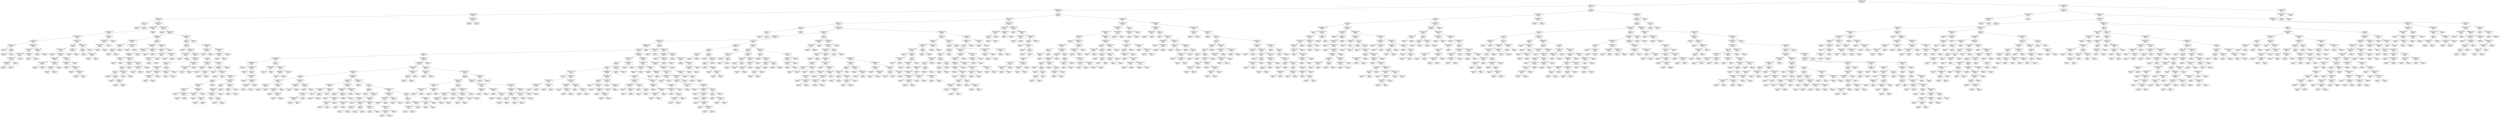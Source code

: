 digraph Tree {
node [shape=box, style="rounded", color="black", fontname="helvetica"] ;
edge [fontname="helvetica"] ;
0 [label="num_comments <= 26.8\nsquared_error = 19.8\nsamples = 1030\nvalue = 6.4"] ;
1 [label="score <= 19.1\nsquared_error = 17.9\nsamples = 773\nvalue = 7.8"] ;
0 -> 1 [labeldistance=2.5, labelangle=45, headlabel="True"] ;
2 [label="Neutral_Sentiment <= 0.8\nsquared_error = 20.0\nsamples = 528\nvalue = 9.1"] ;
1 -> 2 ;
3 [label="Neutral_Sentiment <= 0.8\nsquared_error = 84.3\nsamples = 91\nvalue = 10.9"] ;
2 -> 3 ;
4 [label="num_comments <= 0.7\nsquared_error = 50.8\nsamples = 89\nvalue = 10.4"] ;
3 -> 4 ;
5 [label="score <= 0.8\nsquared_error = 238.0\nsamples = 2\nvalue = 23.6"] ;
4 -> 5 ;
6 [label="squared_error = 0.0\nsamples = 1\nvalue = 5.8"] ;
5 -> 6 ;
7 [label="squared_error = 0.0\nsamples = 1\nvalue = 37.0"] ;
5 -> 7 ;
8 [label="Compound_Sentiment <= 0.1\nsquared_error = 31.5\nsamples = 87\nvalue = 9.7"] ;
4 -> 8 ;
9 [label="Compound_Sentiment <= 0.1\nsquared_error = 7.0\nsamples = 33\nvalue = 7.7"] ;
8 -> 9 ;
10 [label="Positive_Sentiment <= 0.1\nsquared_error = 5.8\nsamples = 32\nvalue = 8.0"] ;
9 -> 10 ;
11 [label="Negative_Sentiment <= 0.1\nsquared_error = 5.1\nsamples = 28\nvalue = 8.5"] ;
10 -> 11 ;
12 [label="num_comments <= 10.3\nsquared_error = 3.1\nsamples = 11\nvalue = 9.9"] ;
11 -> 12 ;
13 [label="Positive_Sentiment <= 0.1\nsquared_error = 0.3\nsamples = 3\nvalue = 12.0"] ;
12 -> 13 ;
14 [label="squared_error = 0.0\nsamples = 1\nvalue = 11.2"] ;
13 -> 14 ;
15 [label="score <= 3.2\nsquared_error = 0.0\nsamples = 2\nvalue = 12.3"] ;
13 -> 15 ;
16 [label="squared_error = 0.0\nsamples = 1\nvalue = 12.3"] ;
15 -> 16 ;
17 [label="squared_error = -0.0\nsamples = 1\nvalue = 12.4"] ;
15 -> 17 ;
18 [label="Negative_Sentiment <= 0.1\nsquared_error = 2.3\nsamples = 8\nvalue = 9.3"] ;
12 -> 18 ;
19 [label="num_comments <= 14.7\nsquared_error = 2.2\nsamples = 6\nvalue = 8.8"] ;
18 -> 19 ;
20 [label="Positive_Sentiment <= 0.1\nsquared_error = 0.8\nsamples = 4\nvalue = 9.6"] ;
19 -> 20 ;
21 [label="Compound_Sentiment <= 0.0\nsquared_error = 0.0\nsamples = 3\nvalue = 10.3"] ;
20 -> 21 ;
22 [label="Negative_Sentiment <= 0.1\nsquared_error = 0.0\nsamples = 2\nvalue = 10.2"] ;
21 -> 22 ;
23 [label="squared_error = 0.0\nsamples = 1\nvalue = 10.4"] ;
22 -> 23 ;
24 [label="squared_error = -0.0\nsamples = 1\nvalue = 10.0"] ;
22 -> 24 ;
25 [label="squared_error = 0.0\nsamples = 1\nvalue = 10.5"] ;
21 -> 25 ;
26 [label="squared_error = 0.0\nsamples = 1\nvalue = 8.5"] ;
20 -> 26 ;
27 [label="Positive_Sentiment <= 0.1\nsquared_error = 0.2\nsamples = 2\nvalue = 6.8"] ;
19 -> 27 ;
28 [label="squared_error = 0.0\nsamples = 1\nvalue = 7.2"] ;
27 -> 28 ;
29 [label="squared_error = -0.0\nsamples = 1\nvalue = 6.4"] ;
27 -> 29 ;
30 [label="num_comments <= 19.0\nsquared_error = 0.4\nsamples = 2\nvalue = 10.6"] ;
18 -> 30 ;
31 [label="squared_error = 0.0\nsamples = 1\nvalue = 11.5"] ;
30 -> 31 ;
32 [label="squared_error = 0.0\nsamples = 1\nvalue = 10.1"] ;
30 -> 32 ;
33 [label="Neutral_Sentiment <= 0.8\nsquared_error = 4.6\nsamples = 17\nvalue = 7.8"] ;
11 -> 33 ;
34 [label="score <= 10.4\nsquared_error = 3.3\nsamples = 13\nvalue = 9.0"] ;
33 -> 34 ;
35 [label="Compound_Sentiment <= -0.4\nsquared_error = 1.1\nsamples = 11\nvalue = 9.5"] ;
34 -> 35 ;
36 [label="squared_error = 0.0\nsamples = 1\nvalue = 6.5"] ;
35 -> 36 ;
37 [label="Positive_Sentiment <= 0.1\nsquared_error = 0.4\nsamples = 10\nvalue = 9.8"] ;
35 -> 37 ;
38 [label="Neutral_Sentiment <= 0.7\nsquared_error = 0.2\nsamples = 5\nvalue = 10.2"] ;
37 -> 38 ;
39 [label="Compound_Sentiment <= -0.3\nsquared_error = 0.1\nsamples = 2\nvalue = 9.7"] ;
38 -> 39 ;
40 [label="squared_error = 0.0\nsamples = 1\nvalue = 10.0"] ;
39 -> 40 ;
41 [label="squared_error = 0.0\nsamples = 1\nvalue = 9.3"] ;
39 -> 41 ;
42 [label="Neutral_Sentiment <= 0.8\nsquared_error = 0.0\nsamples = 3\nvalue = 10.6"] ;
38 -> 42 ;
43 [label="Neutral_Sentiment <= 0.7\nsquared_error = 0.0\nsamples = 2\nvalue = 10.4"] ;
42 -> 43 ;
44 [label="squared_error = 0.0\nsamples = 1\nvalue = 10.3"] ;
43 -> 44 ;
45 [label="squared_error = 0.0\nsamples = 1\nvalue = 10.4"] ;
43 -> 45 ;
46 [label="squared_error = 0.0\nsamples = 1\nvalue = 10.8"] ;
42 -> 46 ;
47 [label="Neutral_Sentiment <= 0.8\nsquared_error = 0.2\nsamples = 5\nvalue = 9.2"] ;
37 -> 47 ;
48 [label="Neutral_Sentiment <= 0.7\nsquared_error = 0.0\nsamples = 4\nvalue = 9.5"] ;
47 -> 48 ;
49 [label="squared_error = 0.0\nsamples = 1\nvalue = 9.2"] ;
48 -> 49 ;
50 [label="Compound_Sentiment <= -0.1\nsquared_error = 0.0\nsamples = 3\nvalue = 9.6"] ;
48 -> 50 ;
51 [label="squared_error = 0.0\nsamples = 1\nvalue = 9.5"] ;
50 -> 51 ;
52 [label="Neutral_Sentiment <= 0.7\nsquared_error = 0.0\nsamples = 2\nvalue = 9.6"] ;
50 -> 52 ;
53 [label="squared_error = 0.0\nsamples = 1\nvalue = 9.6"] ;
52 -> 53 ;
54 [label="squared_error = -0.0\nsamples = 1\nvalue = 9.6"] ;
52 -> 54 ;
55 [label="squared_error = 0.0\nsamples = 1\nvalue = 8.7"] ;
47 -> 55 ;
56 [label="num_comments <= 14.0\nsquared_error = 0.4\nsamples = 2\nvalue = 5.0"] ;
34 -> 56 ;
57 [label="squared_error = 0.0\nsamples = 1\nvalue = 5.6"] ;
56 -> 57 ;
58 [label="squared_error = 0.0\nsamples = 1\nvalue = 4.4"] ;
56 -> 58 ;
59 [label="Negative_Sentiment <= 0.2\nsquared_error = 0.5\nsamples = 4\nvalue = 5.8"] ;
33 -> 59 ;
60 [label="score <= 8.1\nsquared_error = 0.0\nsamples = 3\nvalue = 6.2"] ;
59 -> 60 ;
61 [label="squared_error = 0.0\nsamples = 1\nvalue = 5.8"] ;
60 -> 61 ;
62 [label="Neutral_Sentiment <= 0.8\nsquared_error = 0.0\nsamples = 2\nvalue = 6.3"] ;
60 -> 62 ;
63 [label="squared_error = 0.0\nsamples = 1\nvalue = 6.4"] ;
62 -> 63 ;
64 [label="squared_error = 0.0\nsamples = 1\nvalue = 6.3"] ;
62 -> 64 ;
65 [label="squared_error = -0.0\nsamples = 1\nvalue = 4.8"] ;
59 -> 65 ;
66 [label="num_comments <= 14.9\nsquared_error = 2.4\nsamples = 4\nvalue = 5.7"] ;
10 -> 66 ;
67 [label="Negative_Sentiment <= 0.1\nsquared_error = 0.6\nsamples = 3\nvalue = 5.2"] ;
66 -> 67 ;
68 [label="Compound_Sentiment <= 0.0\nsquared_error = 0.0\nsamples = 2\nvalue = 4.8"] ;
67 -> 68 ;
69 [label="squared_error = 0.0\nsamples = 1\nvalue = 4.8"] ;
68 -> 69 ;
70 [label="squared_error = 0.0\nsamples = 1\nvalue = 4.8"] ;
68 -> 70 ;
71 [label="squared_error = -0.0\nsamples = 1\nvalue = 6.6"] ;
67 -> 71 ;
72 [label="squared_error = -0.0\nsamples = 1\nvalue = 9.6"] ;
66 -> 72 ;
73 [label="squared_error = 0.0\nsamples = 1\nvalue = 2.9"] ;
9 -> 73 ;
74 [label="Compound_Sentiment <= 0.1\nsquared_error = 42.0\nsamples = 54\nvalue = 11.0"] ;
8 -> 74 ;
75 [label="squared_error = 0.0\nsamples = 1\nvalue = 48.4"] ;
74 -> 75 ;
76 [label="num_comments <= 9.1\nsquared_error = 8.1\nsamples = 53\nvalue = 10.1"] ;
74 -> 76 ;
77 [label="Neutral_Sentiment <= 0.6\nsquared_error = 8.3\nsamples = 26\nvalue = 9.1"] ;
76 -> 77 ;
78 [label="Compound_Sentiment <= 0.5\nsquared_error = 1.7\nsamples = 5\nvalue = 11.6"] ;
77 -> 78 ;
79 [label="Positive_Sentiment <= 0.5\nsquared_error = 0.0\nsamples = 3\nvalue = 12.4"] ;
78 -> 79 ;
80 [label="score <= 5.0\nsquared_error = 0.0\nsamples = 2\nvalue = 12.3"] ;
79 -> 80 ;
81 [label="squared_error = 0.0\nsamples = 1\nvalue = 12.3"] ;
80 -> 81 ;
82 [label="squared_error = -0.0\nsamples = 1\nvalue = 12.2"] ;
80 -> 82 ;
83 [label="squared_error = 0.0\nsamples = 1\nvalue = 12.6"] ;
79 -> 83 ;
84 [label="Compound_Sentiment <= 0.6\nsquared_error = 1.6\nsamples = 2\nvalue = 10.1"] ;
78 -> 84 ;
85 [label="squared_error = 0.0\nsamples = 1\nvalue = 9.2"] ;
84 -> 85 ;
86 [label="squared_error = -0.0\nsamples = 1\nvalue = 11.9"] ;
84 -> 86 ;
87 [label="score <= 5.5\nsquared_error = 7.9\nsamples = 21\nvalue = 8.4"] ;
77 -> 87 ;
88 [label="Compound_Sentiment <= 0.4\nsquared_error = 5.7\nsamples = 15\nvalue = 9.5"] ;
87 -> 88 ;
89 [label="Positive_Sentiment <= 0.3\nsquared_error = 3.4\nsamples = 13\nvalue = 10.0"] ;
88 -> 89 ;
90 [label="Positive_Sentiment <= 0.2\nsquared_error = 2.6\nsamples = 12\nvalue = 10.2"] ;
89 -> 90 ;
91 [label="Neutral_Sentiment <= 0.7\nsquared_error = 0.5\nsamples = 2\nvalue = 7.3"] ;
90 -> 91 ;
92 [label="squared_error = 0.0\nsamples = 1\nvalue = 8.0"] ;
91 -> 92 ;
93 [label="squared_error = 0.0\nsamples = 1\nvalue = 6.7"] ;
91 -> 93 ;
94 [label="Neutral_Sentiment <= 0.8\nsquared_error = 1.8\nsamples = 10\nvalue = 10.5"] ;
90 -> 94 ;
95 [label="Positive_Sentiment <= 0.3\nsquared_error = 0.8\nsamples = 7\nvalue = 10.2"] ;
94 -> 95 ;
96 [label="score <= 4.2\nsquared_error = 0.3\nsamples = 6\nvalue = 9.9"] ;
95 -> 96 ;
97 [label="score <= 3.1\nsquared_error = 0.2\nsamples = 4\nvalue = 9.6"] ;
96 -> 97 ;
98 [label="squared_error = 0.0\nsamples = 1\nvalue = 10.4"] ;
97 -> 98 ;
99 [label="score <= 3.6\nsquared_error = 0.0\nsamples = 3\nvalue = 9.4"] ;
97 -> 99 ;
100 [label="squared_error = 0.0\nsamples = 1\nvalue = 9.1"] ;
99 -> 100 ;
101 [label="num_comments <= 7.5\nsquared_error = 0.0\nsamples = 2\nvalue = 9.6"] ;
99 -> 101 ;
102 [label="squared_error = 0.0\nsamples = 1\nvalue = 9.5"] ;
101 -> 102 ;
103 [label="squared_error = -0.0\nsamples = 1\nvalue = 9.6"] ;
101 -> 103 ;
104 [label="Neutral_Sentiment <= 0.7\nsquared_error = 0.0\nsamples = 2\nvalue = 10.4"] ;
96 -> 104 ;
105 [label="squared_error = 0.0\nsamples = 1\nvalue = 10.5"] ;
104 -> 105 ;
106 [label="squared_error = 0.0\nsamples = 1\nvalue = 10.3"] ;
104 -> 106 ;
107 [label="squared_error = 0.0\nsamples = 1\nvalue = 12.9"] ;
95 -> 107 ;
108 [label="num_comments <= 6.8\nsquared_error = 3.1\nsamples = 3\nvalue = 11.9"] ;
94 -> 108 ;
109 [label="Compound_Sentiment <= 0.2\nsquared_error = 0.2\nsamples = 2\nvalue = 12.9"] ;
108 -> 109 ;
110 [label="squared_error = 0.0\nsamples = 1\nvalue = 12.3"] ;
109 -> 110 ;
111 [label="squared_error = -0.0\nsamples = 1\nvalue = 13.2"] ;
109 -> 111 ;
112 [label="squared_error = 0.0\nsamples = 1\nvalue = 8.9"] ;
108 -> 112 ;
113 [label="squared_error = -0.0\nsamples = 1\nvalue = 5.8"] ;
89 -> 113 ;
114 [label="Neutral_Sentiment <= 0.8\nsquared_error = 0.1\nsamples = 2\nvalue = 4.2"] ;
88 -> 114 ;
115 [label="squared_error = 0.0\nsamples = 1\nvalue = 4.0"] ;
114 -> 115 ;
116 [label="squared_error = 0.0\nsamples = 1\nvalue = 4.5"] ;
114 -> 116 ;
117 [label="num_comments <= 8.8\nsquared_error = 5.2\nsamples = 6\nvalue = 6.2"] ;
87 -> 117 ;
118 [label="num_comments <= 5.8\nsquared_error = 0.6\nsamples = 5\nvalue = 5.2"] ;
117 -> 118 ;
119 [label="Compound_Sentiment <= 0.6\nsquared_error = 0.0\nsamples = 3\nvalue = 5.8"] ;
118 -> 119 ;
120 [label="Positive_Sentiment <= 0.3\nsquared_error = 0.0\nsamples = 2\nvalue = 5.9"] ;
119 -> 120 ;
121 [label="squared_error = 0.0\nsamples = 1\nvalue = 5.9"] ;
120 -> 121 ;
122 [label="squared_error = -0.0\nsamples = 1\nvalue = 6.1"] ;
120 -> 122 ;
123 [label="squared_error = 0.0\nsamples = 1\nvalue = 5.7"] ;
119 -> 123 ;
124 [label="Negative_Sentiment <= 0.1\nsquared_error = 0.1\nsamples = 2\nvalue = 4.4"] ;
118 -> 124 ;
125 [label="squared_error = 0.0\nsamples = 1\nvalue = 4.0"] ;
124 -> 125 ;
126 [label="squared_error = 0.0\nsamples = 1\nvalue = 4.8"] ;
124 -> 126 ;
127 [label="squared_error = -0.0\nsamples = 1\nvalue = 10.8"] ;
117 -> 127 ;
128 [label="Neutral_Sentiment <= 0.8\nsquared_error = 5.7\nsamples = 27\nvalue = 11.1"] ;
76 -> 128 ;
129 [label="score <= 7.4\nsquared_error = 4.6\nsamples = 26\nvalue = 11.3"] ;
128 -> 129 ;
130 [label="score <= 1.8\nsquared_error = 3.9\nsamples = 21\nvalue = 11.8"] ;
129 -> 130 ;
131 [label="squared_error = 0.0\nsamples = 1\nvalue = 5.1"] ;
130 -> 131 ;
132 [label="num_comments <= 9.2\nsquared_error = 2.5\nsamples = 20\nvalue = 12.0"] ;
130 -> 132 ;
133 [label="Compound_Sentiment <= 0.3\nsquared_error = 0.1\nsamples = 2\nvalue = 14.1"] ;
132 -> 133 ;
134 [label="squared_error = 0.0\nsamples = 1\nvalue = 14.4"] ;
133 -> 134 ;
135 [label="squared_error = 0.0\nsamples = 1\nvalue = 13.8"] ;
133 -> 135 ;
136 [label="num_comments <= 13.9\nsquared_error = 2.1\nsamples = 18\nvalue = 11.7"] ;
132 -> 136 ;
137 [label="Positive_Sentiment <= 0.3\nsquared_error = 0.8\nsamples = 10\nvalue = 11.0"] ;
136 -> 137 ;
138 [label="num_comments <= 10.8\nsquared_error = 0.2\nsamples = 7\nvalue = 10.5"] ;
137 -> 138 ;
139 [label="Compound_Sentiment <= 0.1\nsquared_error = 0.0\nsamples = 4\nvalue = 10.8"] ;
138 -> 139 ;
140 [label="squared_error = 0.0\nsamples = 1\nvalue = 11.0"] ;
139 -> 140 ;
141 [label="Positive_Sentiment <= 0.2\nsquared_error = 0.0\nsamples = 3\nvalue = 10.7"] ;
139 -> 141 ;
142 [label="Negative_Sentiment <= 0.1\nsquared_error = 0.0\nsamples = 2\nvalue = 10.7"] ;
141 -> 142 ;
143 [label="squared_error = 0.0\nsamples = 1\nvalue = 10.7"] ;
142 -> 143 ;
144 [label="squared_error = 0.0\nsamples = 1\nvalue = 10.7"] ;
142 -> 144 ;
145 [label="squared_error = 0.0\nsamples = 1\nvalue = 10.7"] ;
141 -> 145 ;
146 [label="score <= 6.8\nsquared_error = 0.1\nsamples = 3\nvalue = 10.0"] ;
138 -> 146 ;
147 [label="num_comments <= 11.2\nsquared_error = 0.0\nsamples = 2\nvalue = 10.2"] ;
146 -> 147 ;
148 [label="squared_error = 0.0\nsamples = 1\nvalue = 10.2"] ;
147 -> 148 ;
149 [label="squared_error = -0.0\nsamples = 1\nvalue = 10.2"] ;
147 -> 149 ;
150 [label="squared_error = -0.0\nsamples = 1\nvalue = 9.3"] ;
146 -> 150 ;
151 [label="Negative_Sentiment <= 0.0\nsquared_error = 0.3\nsamples = 3\nvalue = 12.2"] ;
137 -> 151 ;
152 [label="Compound_Sentiment <= 0.3\nsquared_error = 0.0\nsamples = 2\nvalue = 12.5"] ;
151 -> 152 ;
153 [label="squared_error = 0.0\nsamples = 1\nvalue = 12.4"] ;
152 -> 153 ;
154 [label="squared_error = -0.0\nsamples = 1\nvalue = 12.6"] ;
152 -> 154 ;
155 [label="squared_error = 0.0\nsamples = 1\nvalue = 11.2"] ;
151 -> 155 ;
156 [label="score <= 5.6\nsquared_error = 2.2\nsamples = 8\nvalue = 12.5"] ;
136 -> 156 ;
157 [label="Neutral_Sentiment <= 0.8\nsquared_error = 0.8\nsamples = 4\nvalue = 13.4"] ;
156 -> 157 ;
158 [label="num_comments <= 14.4\nsquared_error = 0.3\nsamples = 3\nvalue = 13.7"] ;
157 -> 158 ;
159 [label="squared_error = -0.0\nsamples = 1\nvalue = 13.1"] ;
158 -> 159 ;
160 [label="num_comments <= 17.3\nsquared_error = 0.0\nsamples = 2\nvalue = 14.2"] ;
158 -> 160 ;
161 [label="squared_error = 0.0\nsamples = 1\nvalue = 14.1"] ;
160 -> 161 ;
162 [label="squared_error = -0.0\nsamples = 1\nvalue = 14.2"] ;
160 -> 162 ;
163 [label="squared_error = -0.0\nsamples = 1\nvalue = 11.5"] ;
157 -> 163 ;
164 [label="Positive_Sentiment <= 0.3\nsquared_error = 1.9\nsamples = 4\nvalue = 11.4"] ;
156 -> 164 ;
165 [label="Positive_Sentiment <= 0.2\nsquared_error = 0.4\nsamples = 3\nvalue = 10.4"] ;
164 -> 165 ;
166 [label="squared_error = 0.0\nsamples = 1\nvalue = 9.5"] ;
165 -> 166 ;
167 [label="Compound_Sentiment <= 0.4\nsquared_error = 0.1\nsamples = 2\nvalue = 10.8"] ;
165 -> 167 ;
168 [label="squared_error = 0.0\nsamples = 1\nvalue = 11.0"] ;
167 -> 168 ;
169 [label="squared_error = 0.0\nsamples = 1\nvalue = 10.5"] ;
167 -> 169 ;
170 [label="squared_error = 0.0\nsamples = 1\nvalue = 12.9"] ;
164 -> 170 ;
171 [label="Compound_Sentiment <= 0.2\nsquared_error = 1.6\nsamples = 5\nvalue = 9.0"] ;
129 -> 171 ;
172 [label="Neutral_Sentiment <= 0.8\nsquared_error = 0.2\nsamples = 2\nvalue = 10.7"] ;
171 -> 172 ;
173 [label="squared_error = 0.0\nsamples = 1\nvalue = 10.2"] ;
172 -> 173 ;
174 [label="squared_error = 0.0\nsamples = 1\nvalue = 11.1"] ;
172 -> 174 ;
175 [label="Negative_Sentiment <= 0.1\nsquared_error = 0.6\nsamples = 3\nvalue = 8.4"] ;
171 -> 175 ;
176 [label="Positive_Sentiment <= 0.2\nsquared_error = 0.0\nsamples = 2\nvalue = 8.7"] ;
175 -> 176 ;
177 [label="squared_error = 0.0\nsamples = 1\nvalue = 8.8"] ;
176 -> 177 ;
178 [label="squared_error = 0.0\nsamples = 1\nvalue = 8.4"] ;
176 -> 178 ;
179 [label="squared_error = -0.0\nsamples = 1\nvalue = 6.8"] ;
175 -> 179 ;
180 [label="squared_error = 0.0\nsamples = 1\nvalue = 4.2"] ;
128 -> 180 ;
181 [label="Neutral_Sentiment <= 0.8\nsquared_error = 1108.3\nsamples = 2\nvalue = 34.2"] ;
3 -> 181 ;
182 [label="squared_error = 0.0\nsamples = 1\nvalue = 81.2"] ;
181 -> 182 ;
183 [label="squared_error = 0.0\nsamples = 1\nvalue = 10.6"] ;
181 -> 183 ;
184 [label="score <= 11.4\nsquared_error = 5.5\nsamples = 437\nvalue = 8.7"] ;
2 -> 184 ;
185 [label="num_comments <= 22.6\nsquared_error = 5.8\nsamples = 327\nvalue = 9.0"] ;
184 -> 185 ;
186 [label="num_comments <= 0.2\nsquared_error = 5.1\nsamples = 314\nvalue = 9.2"] ;
185 -> 186 ;
187 [label="score <= 2.5\nsquared_error = 0.8\nsamples = 10\nvalue = 6.4"] ;
186 -> 187 ;
188 [label="score <= 1.5\nsquared_error = 1.1\nsamples = 8\nvalue = 6.5"] ;
187 -> 188 ;
189 [label="squared_error = 0.6\nsamples = 6\nvalue = 6.5"] ;
188 -> 189 ;
190 [label="squared_error = 1.7\nsamples = 2\nvalue = 6.5"] ;
188 -> 190 ;
191 [label="squared_error = 0.1\nsamples = 2\nvalue = 6.1"] ;
187 -> 191 ;
192 [label="Compound_Sentiment <= 0.2\nsquared_error = 5.0\nsamples = 304\nvalue = 9.3"] ;
186 -> 192 ;
193 [label="num_comments <= 14.1\nsquared_error = 4.4\nsamples = 253\nvalue = 9.5"] ;
192 -> 193 ;
194 [label="Neutral_Sentiment <= 1.0\nsquared_error = 4.6\nsamples = 214\nvalue = 9.3"] ;
193 -> 194 ;
195 [label="Neutral_Sentiment <= 1.0\nsquared_error = 3.8\nsamples = 184\nvalue = 9.4"] ;
194 -> 195 ;
196 [label="Neutral_Sentiment <= 1.0\nsquared_error = 3.8\nsamples = 174\nvalue = 9.3"] ;
195 -> 196 ;
197 [label="score <= 6.4\nsquared_error = 3.6\nsamples = 173\nvalue = 9.4"] ;
196 -> 197 ;
198 [label="score <= 3.1\nsquared_error = 3.9\nsamples = 111\nvalue = 9.6"] ;
197 -> 198 ;
199 [label="Compound_Sentiment <= 0.1\nsquared_error = 5.0\nsamples = 27\nvalue = 8.8"] ;
198 -> 199 ;
200 [label="Compound_Sentiment <= -0.3\nsquared_error = 3.9\nsamples = 22\nvalue = 9.3"] ;
199 -> 200 ;
201 [label="squared_error = 0.0\nsamples = 1\nvalue = 13.0"] ;
200 -> 201 ;
202 [label="Compound_Sentiment <= -0.2\nsquared_error = 3.6\nsamples = 21\nvalue = 9.2"] ;
200 -> 202 ;
203 [label="squared_error = 0.0\nsamples = 1\nvalue = 4.4"] ;
202 -> 203 ;
204 [label="score <= 2.9\nsquared_error = 3.0\nsamples = 20\nvalue = 9.3"] ;
202 -> 204 ;
205 [label="Neutral_Sentiment <= 0.9\nsquared_error = 2.2\nsamples = 16\nvalue = 9.7"] ;
204 -> 205 ;
206 [label="score <= 2.8\nsquared_error = 0.7\nsamples = 8\nvalue = 9.0"] ;
205 -> 206 ;
207 [label="Neutral_Sentiment <= 0.9\nsquared_error = 0.5\nsamples = 7\nvalue = 8.9"] ;
206 -> 207 ;
208 [label="num_comments <= 3.8\nsquared_error = 1.0\nsamples = 3\nvalue = 8.3"] ;
207 -> 208 ;
209 [label="squared_error = 0.0\nsamples = 1\nvalue = 6.6"] ;
208 -> 209 ;
210 [label="Positive_Sentiment <= 0.0\nsquared_error = 0.1\nsamples = 2\nvalue = 8.8"] ;
208 -> 210 ;
211 [label="squared_error = 0.0\nsamples = 1\nvalue = 8.6"] ;
210 -> 211 ;
212 [label="squared_error = 0.0\nsamples = 1\nvalue = 9.2"] ;
210 -> 212 ;
213 [label="Positive_Sentiment <= 0.1\nsquared_error = 0.1\nsamples = 4\nvalue = 9.1"] ;
207 -> 213 ;
214 [label="Compound_Sentiment <= -0.0\nsquared_error = 0.0\nsamples = 3\nvalue = 9.2"] ;
213 -> 214 ;
215 [label="squared_error = 0.0\nsamples = 1\nvalue = 9.3"] ;
214 -> 215 ;
216 [label="num_comments <= 5.5\nsquared_error = 0.0\nsamples = 2\nvalue = 9.2"] ;
214 -> 216 ;
217 [label="squared_error = 0.0\nsamples = 1\nvalue = 9.3"] ;
216 -> 217 ;
218 [label="squared_error = 0.0\nsamples = 1\nvalue = 9.2"] ;
216 -> 218 ;
219 [label="squared_error = 0.0\nsamples = 1\nvalue = 8.7"] ;
213 -> 219 ;
220 [label="squared_error = 0.0\nsamples = 1\nvalue = 10.9"] ;
206 -> 220 ;
221 [label="Compound_Sentiment <= 0.1\nsquared_error = 2.5\nsamples = 8\nvalue = 10.6"] ;
205 -> 221 ;
222 [label="score <= 2.5\nsquared_error = 1.1\nsamples = 5\nvalue = 12.1"] ;
221 -> 222 ;
223 [label="num_comments <= 6.5\nsquared_error = 0.5\nsamples = 4\nvalue = 12.5"] ;
222 -> 223 ;
224 [label="Compound_Sentiment <= -0.1\nsquared_error = 0.1\nsamples = 3\nvalue = 12.2"] ;
223 -> 224 ;
225 [label="squared_error = 0.0\nsamples = 1\nvalue = 12.7"] ;
224 -> 225 ;
226 [label="score <= 0.8\nsquared_error = 0.0\nsamples = 2\nvalue = 11.9"] ;
224 -> 226 ;
227 [label="squared_error = 0.0\nsamples = 1\nvalue = 11.9"] ;
226 -> 227 ;
228 [label="squared_error = -0.0\nsamples = 1\nvalue = 11.9"] ;
226 -> 228 ;
229 [label="squared_error = 0.0\nsamples = 1\nvalue = 13.6"] ;
223 -> 229 ;
230 [label="squared_error = 0.0\nsamples = 1\nvalue = 10.4"] ;
222 -> 230 ;
231 [label="num_comments <= 7.8\nsquared_error = 0.4\nsamples = 3\nvalue = 9.4"] ;
221 -> 231 ;
232 [label="score <= 2.2\nsquared_error = 0.1\nsamples = 2\nvalue = 9.7"] ;
231 -> 232 ;
233 [label="squared_error = 0.0\nsamples = 1\nvalue = 9.4"] ;
232 -> 233 ;
234 [label="squared_error = -0.0\nsamples = 1\nvalue = 10.1"] ;
232 -> 234 ;
235 [label="squared_error = -0.0\nsamples = 1\nvalue = 8.1"] ;
231 -> 235 ;
236 [label="Negative_Sentiment <= 0.0\nsquared_error = 3.3\nsamples = 4\nvalue = 7.9"] ;
204 -> 236 ;
237 [label="squared_error = 0.0\nsamples = 1\nvalue = 4.2"] ;
236 -> 237 ;
238 [label="Positive_Sentiment <= 0.1\nsquared_error = 1.2\nsamples = 3\nvalue = 8.5"] ;
236 -> 238 ;
239 [label="Positive_Sentiment <= 0.0\nsquared_error = 0.2\nsamples = 2\nvalue = 8.1"] ;
238 -> 239 ;
240 [label="squared_error = 0.0\nsamples = 1\nvalue = 8.4"] ;
239 -> 240 ;
241 [label="squared_error = -0.0\nsamples = 1\nvalue = 7.5"] ;
239 -> 241 ;
242 [label="squared_error = 0.0\nsamples = 1\nvalue = 10.7"] ;
238 -> 242 ;
243 [label="score <= 2.5\nsquared_error = 3.8\nsamples = 5\nvalue = 6.5"] ;
199 -> 243 ;
244 [label="Neutral_Sentiment <= 0.9\nsquared_error = 0.3\nsamples = 2\nvalue = 8.6"] ;
243 -> 244 ;
245 [label="squared_error = 0.0\nsamples = 1\nvalue = 8.0"] ;
244 -> 245 ;
246 [label="squared_error = 0.0\nsamples = 1\nvalue = 9.1"] ;
244 -> 246 ;
247 [label="Compound_Sentiment <= 0.1\nsquared_error = 2.6\nsamples = 3\nvalue = 5.6"] ;
243 -> 247 ;
248 [label="Neutral_Sentiment <= 0.9\nsquared_error = 0.1\nsamples = 2\nvalue = 4.8"] ;
247 -> 248 ;
249 [label="squared_error = 0.0\nsamples = 1\nvalue = 5.1"] ;
248 -> 249 ;
250 [label="squared_error = 0.0\nsamples = 1\nvalue = 4.5"] ;
248 -> 250 ;
251 [label="squared_error = 0.0\nsamples = 1\nvalue = 8.8"] ;
247 -> 251 ;
252 [label="Positive_Sentiment <= 0.2\nsquared_error = 3.2\nsamples = 84\nvalue = 9.9"] ;
198 -> 252 ;
253 [label="Positive_Sentiment <= 0.1\nsquared_error = 2.9\nsamples = 83\nvalue = 10.0"] ;
252 -> 253 ;
254 [label="Compound_Sentiment <= 0.1\nsquared_error = 3.8\nsamples = 53\nvalue = 9.6"] ;
253 -> 254 ;
255 [label="num_comments <= 4.0\nsquared_error = 3.3\nsamples = 50\nvalue = 9.4"] ;
254 -> 255 ;
256 [label="score <= 4.5\nsquared_error = 3.7\nsamples = 10\nvalue = 8.3"] ;
255 -> 256 ;
257 [label="Compound_Sentiment <= -0.1\nsquared_error = 1.8\nsamples = 6\nvalue = 9.0"] ;
256 -> 257 ;
258 [label="num_comments <= 1.7\nsquared_error = 5.7\nsamples = 2\nvalue = 8.0"] ;
257 -> 258 ;
259 [label="squared_error = 0.0\nsamples = 1\nvalue = 10.3"] ;
258 -> 259 ;
260 [label="squared_error = 0.0\nsamples = 1\nvalue = 5.6"] ;
258 -> 260 ;
261 [label="Neutral_Sentiment <= 0.9\nsquared_error = 0.0\nsamples = 4\nvalue = 9.4"] ;
257 -> 261 ;
262 [label="num_comments <= 2.9\nsquared_error = 0.0\nsamples = 3\nvalue = 9.3"] ;
261 -> 262 ;
263 [label="squared_error = 0.0\nsamples = 1\nvalue = 9.3"] ;
262 -> 263 ;
264 [label="num_comments <= 3.3\nsquared_error = 0.0\nsamples = 2\nvalue = 9.3"] ;
262 -> 264 ;
265 [label="squared_error = 0.0\nsamples = 1\nvalue = 9.3"] ;
264 -> 265 ;
266 [label="squared_error = -0.0\nsamples = 1\nvalue = 9.2"] ;
264 -> 266 ;
267 [label="squared_error = -0.0\nsamples = 1\nvalue = 9.6"] ;
261 -> 267 ;
268 [label="Neutral_Sentiment <= 0.9\nsquared_error = 3.8\nsamples = 4\nvalue = 6.7"] ;
256 -> 268 ;
269 [label="Compound_Sentiment <= 0.1\nsquared_error = 0.0\nsamples = 2\nvalue = 4.8"] ;
268 -> 269 ;
270 [label="squared_error = 0.0\nsamples = 1\nvalue = 4.8"] ;
269 -> 270 ;
271 [label="squared_error = 0.0\nsamples = 1\nvalue = 4.8"] ;
269 -> 271 ;
272 [label="num_comments <= 3.3\nsquared_error = 0.1\nsamples = 2\nvalue = 8.6"] ;
268 -> 272 ;
273 [label="squared_error = 0.0\nsamples = 1\nvalue = 9.0"] ;
272 -> 273 ;
274 [label="squared_error = 0.0\nsamples = 1\nvalue = 8.3"] ;
272 -> 274 ;
275 [label="Neutral_Sentiment <= 0.9\nsquared_error = 2.9\nsamples = 40\nvalue = 9.7"] ;
255 -> 275 ;
276 [label="num_comments <= 8.6\nsquared_error = 1.0\nsamples = 15\nvalue = 10.4"] ;
275 -> 276 ;
277 [label="Neutral_Sentiment <= 0.9\nsquared_error = 0.6\nsamples = 7\nvalue = 9.9"] ;
276 -> 277 ;
278 [label="Compound_Sentiment <= 0.0\nsquared_error = 0.1\nsamples = 4\nvalue = 9.3"] ;
277 -> 278 ;
279 [label="Positive_Sentiment <= 0.1\nsquared_error = 0.0\nsamples = 3\nvalue = 9.1"] ;
278 -> 279 ;
280 [label="Compound_Sentiment <= -0.0\nsquared_error = 0.0\nsamples = 2\nvalue = 9.0"] ;
279 -> 280 ;
281 [label="squared_error = 0.0\nsamples = 1\nvalue = 9.0"] ;
280 -> 281 ;
282 [label="squared_error = 0.0\nsamples = 1\nvalue = 9.1"] ;
280 -> 282 ;
283 [label="squared_error = -0.0\nsamples = 1\nvalue = 9.2"] ;
279 -> 283 ;
284 [label="squared_error = 0.0\nsamples = 1\nvalue = 9.7"] ;
278 -> 284 ;
285 [label="num_comments <= 8.4\nsquared_error = 0.2\nsamples = 3\nvalue = 10.6"] ;
277 -> 285 ;
286 [label="score <= 4.7\nsquared_error = 0.0\nsamples = 2\nvalue = 10.9"] ;
285 -> 286 ;
287 [label="squared_error = 0.0\nsamples = 1\nvalue = 10.9"] ;
286 -> 287 ;
288 [label="squared_error = -0.0\nsamples = 1\nvalue = 10.9"] ;
286 -> 288 ;
289 [label="squared_error = 0.0\nsamples = 1\nvalue = 10.1"] ;
285 -> 289 ;
290 [label="Negative_Sentiment <= 0.1\nsquared_error = 0.6\nsamples = 8\nvalue = 11.1"] ;
276 -> 290 ;
291 [label="Positive_Sentiment <= 0.1\nsquared_error = 0.4\nsamples = 6\nvalue = 11.4"] ;
290 -> 291 ;
292 [label="score <= 4.5\nsquared_error = 0.1\nsamples = 4\nvalue = 11.8"] ;
291 -> 292 ;
293 [label="squared_error = 0.0\nsamples = 1\nvalue = 12.3"] ;
292 -> 293 ;
294 [label="Compound_Sentiment <= -0.0\nsquared_error = 0.0\nsamples = 3\nvalue = 11.7"] ;
292 -> 294 ;
295 [label="num_comments <= 9.9\nsquared_error = 0.0\nsamples = 2\nvalue = 11.7"] ;
294 -> 295 ;
296 [label="squared_error = 0.0\nsamples = 1\nvalue = 11.7"] ;
295 -> 296 ;
297 [label="squared_error = 0.0\nsamples = 1\nvalue = 11.7"] ;
295 -> 297 ;
298 [label="squared_error = -0.0\nsamples = 1\nvalue = 11.6"] ;
294 -> 298 ;
299 [label="num_comments <= 11.1\nsquared_error = 0.1\nsamples = 2\nvalue = 10.7"] ;
291 -> 299 ;
300 [label="squared_error = 0.0\nsamples = 1\nvalue = 10.8"] ;
299 -> 300 ;
301 [label="squared_error = -0.0\nsamples = 1\nvalue = 10.3"] ;
299 -> 301 ;
302 [label="Negative_Sentiment <= 0.1\nsquared_error = 0.0\nsamples = 2\nvalue = 10.0"] ;
290 -> 302 ;
303 [label="squared_error = 0.0\nsamples = 1\nvalue = 9.8"] ;
302 -> 303 ;
304 [label="squared_error = 0.0\nsamples = 1\nvalue = 10.1"] ;
302 -> 304 ;
305 [label="Neutral_Sentiment <= 0.9\nsquared_error = 3.6\nsamples = 25\nvalue = 9.2"] ;
275 -> 305 ;
306 [label="squared_error = 0.0\nsamples = 1\nvalue = 4.2"] ;
305 -> 306 ;
307 [label="score <= 4.9\nsquared_error = 2.3\nsamples = 24\nvalue = 9.5"] ;
305 -> 307 ;
308 [label="score <= 3.2\nsquared_error = 0.5\nsamples = 13\nvalue = 10.1"] ;
307 -> 308 ;
309 [label="squared_error = 0.0\nsamples = 1\nvalue = 11.3"] ;
308 -> 309 ;
310 [label="Neutral_Sentiment <= 0.9\nsquared_error = 0.3\nsamples = 12\nvalue = 10.0"] ;
308 -> 310 ;
311 [label="Negative_Sentiment <= 0.1\nsquared_error = 0.1\nsamples = 3\nvalue = 10.7"] ;
310 -> 311 ;
312 [label="Negative_Sentiment <= 0.1\nsquared_error = 0.0\nsamples = 2\nvalue = 10.9"] ;
311 -> 312 ;
313 [label="squared_error = 0.0\nsamples = 1\nvalue = 11.0"] ;
312 -> 313 ;
314 [label="squared_error = -0.0\nsamples = 1\nvalue = 10.7"] ;
312 -> 314 ;
315 [label="squared_error = -0.0\nsamples = 1\nvalue = 10.3"] ;
311 -> 315 ;
316 [label="num_comments <= 5.8\nsquared_error = 0.2\nsamples = 9\nvalue = 9.8"] ;
310 -> 316 ;
317 [label="Positive_Sentiment <= 0.0\nsquared_error = 0.1\nsamples = 4\nvalue = 10.2"] ;
316 -> 317 ;
318 [label="num_comments <= 4.8\nsquared_error = 0.0\nsamples = 2\nvalue = 9.9"] ;
317 -> 318 ;
319 [label="squared_error = 0.0\nsamples = 1\nvalue = 9.8"] ;
318 -> 319 ;
320 [label="squared_error = -0.0\nsamples = 1\nvalue = 9.9"] ;
318 -> 320 ;
321 [label="score <= 3.6\nsquared_error = 0.1\nsamples = 2\nvalue = 10.4"] ;
317 -> 321 ;
322 [label="squared_error = 0.0\nsamples = 1\nvalue = 10.2"] ;
321 -> 322 ;
323 [label="squared_error = 0.0\nsamples = 1\nvalue = 10.8"] ;
321 -> 323 ;
324 [label="Positive_Sentiment <= 0.1\nsquared_error = 0.0\nsamples = 5\nvalue = 9.5"] ;
316 -> 324 ;
325 [label="Positive_Sentiment <= 0.0\nsquared_error = 0.0\nsamples = 2\nvalue = 9.6"] ;
324 -> 325 ;
326 [label="squared_error = 0.0\nsamples = 1\nvalue = 9.7"] ;
325 -> 326 ;
327 [label="squared_error = -0.0\nsamples = 1\nvalue = 9.6"] ;
325 -> 327 ;
328 [label="Neutral_Sentiment <= 0.9\nsquared_error = 0.0\nsamples = 3\nvalue = 9.3"] ;
324 -> 328 ;
329 [label="Neutral_Sentiment <= 0.9\nsquared_error = 0.0\nsamples = 2\nvalue = 9.3"] ;
328 -> 329 ;
330 [label="squared_error = 0.0\nsamples = 1\nvalue = 9.3"] ;
329 -> 330 ;
331 [label="squared_error = -0.0\nsamples = 1\nvalue = 9.3"] ;
329 -> 331 ;
332 [label="squared_error = 0.0\nsamples = 1\nvalue = 9.4"] ;
328 -> 332 ;
333 [label="Negative_Sentiment <= 0.0\nsquared_error = 3.3\nsamples = 11\nvalue = 8.9"] ;
307 -> 333 ;
334 [label="Negative_Sentiment <= 0.0\nsquared_error = 4.4\nsamples = 4\nvalue = 7.3"] ;
333 -> 334 ;
335 [label="Neutral_Sentiment <= 0.9\nsquared_error = 0.1\nsamples = 2\nvalue = 9.4"] ;
334 -> 335 ;
336 [label="squared_error = 0.0\nsamples = 1\nvalue = 9.6"] ;
335 -> 336 ;
337 [label="squared_error = 0.0\nsamples = 1\nvalue = 9.0"] ;
335 -> 337 ;
338 [label="num_comments <= 7.7\nsquared_error = 0.0\nsamples = 2\nvalue = 5.3"] ;
334 -> 338 ;
339 [label="squared_error = 0.0\nsamples = 1\nvalue = 5.2"] ;
338 -> 339 ;
340 [label="squared_error = -0.0\nsamples = 1\nvalue = 5.3"] ;
338 -> 340 ;
341 [label="score <= 5.7\nsquared_error = 0.8\nsamples = 7\nvalue = 9.8"] ;
333 -> 341 ;
342 [label="score <= 5.1\nsquared_error = 0.6\nsamples = 4\nvalue = 10.5"] ;
341 -> 342 ;
343 [label="squared_error = 0.0\nsamples = 1\nvalue = 11.3"] ;
342 -> 343 ;
344 [label="Negative_Sentiment <= 0.1\nsquared_error = 0.3\nsamples = 3\nvalue = 10.0"] ;
342 -> 344 ;
345 [label="Compound_Sentiment <= 0.0\nsquared_error = 0.1\nsamples = 2\nvalue = 9.7"] ;
344 -> 345 ;
346 [label="squared_error = 0.0\nsamples = 1\nvalue = 9.9"] ;
345 -> 346 ;
347 [label="squared_error = 0.0\nsamples = 1\nvalue = 9.4"] ;
345 -> 347 ;
348 [label="squared_error = 0.0\nsamples = 1\nvalue = 10.9"] ;
344 -> 348 ;
349 [label="Neutral_Sentiment <= 0.9\nsquared_error = 0.1\nsamples = 3\nvalue = 9.0"] ;
341 -> 349 ;
350 [label="num_comments <= 10.0\nsquared_error = 0.0\nsamples = 2\nvalue = 8.9"] ;
349 -> 350 ;
351 [label="squared_error = 0.0\nsamples = 1\nvalue = 8.9"] ;
350 -> 351 ;
352 [label="squared_error = 0.0\nsamples = 1\nvalue = 9.0"] ;
350 -> 352 ;
353 [label="squared_error = 0.0\nsamples = 1\nvalue = 9.5"] ;
349 -> 353 ;
354 [label="Compound_Sentiment <= 0.2\nsquared_error = 3.0\nsamples = 3\nvalue = 12.6"] ;
254 -> 354 ;
355 [label="score <= 4.2\nsquared_error = 0.5\nsamples = 2\nvalue = 13.5"] ;
354 -> 355 ;
356 [label="squared_error = 0.0\nsamples = 1\nvalue = 12.5"] ;
355 -> 356 ;
357 [label="squared_error = -0.0\nsamples = 1\nvalue = 14.0"] ;
355 -> 357 ;
358 [label="squared_error = 0.0\nsamples = 1\nvalue = 9.7"] ;
354 -> 358 ;
359 [label="num_comments <= 4.1\nsquared_error = 0.7\nsamples = 30\nvalue = 10.7"] ;
253 -> 359 ;
360 [label="Positive_Sentiment <= 0.1\nsquared_error = 0.0\nsamples = 2\nvalue = 12.4"] ;
359 -> 360 ;
361 [label="squared_error = 0.0\nsamples = 1\nvalue = 12.4"] ;
360 -> 361 ;
362 [label="squared_error = 0.0\nsamples = 1\nvalue = 12.6"] ;
360 -> 362 ;
363 [label="Compound_Sentiment <= 0.1\nsquared_error = 0.5\nsamples = 28\nvalue = 10.5"] ;
359 -> 363 ;
364 [label="score <= 4.8\nsquared_error = 0.3\nsamples = 26\nvalue = 10.5"] ;
363 -> 364 ;
365 [label="Positive_Sentiment <= 0.1\nsquared_error = 0.2\nsamples = 13\nvalue = 10.1"] ;
364 -> 365 ;
366 [label="Positive_Sentiment <= 0.1\nsquared_error = 0.0\nsamples = 4\nvalue = 9.7"] ;
365 -> 366 ;
367 [label="Compound_Sentiment <= 0.0\nsquared_error = 0.0\nsamples = 2\nvalue = 9.8"] ;
366 -> 367 ;
368 [label="squared_error = 0.0\nsamples = 1\nvalue = 9.7"] ;
367 -> 368 ;
369 [label="squared_error = -0.0\nsamples = 1\nvalue = 9.9"] ;
367 -> 369 ;
370 [label="Compound_Sentiment <= 0.1\nsquared_error = 0.0\nsamples = 2\nvalue = 9.4"] ;
366 -> 370 ;
371 [label="squared_error = 0.0\nsamples = 1\nvalue = 9.4"] ;
370 -> 371 ;
372 [label="squared_error = 0.0\nsamples = 1\nvalue = 9.4"] ;
370 -> 372 ;
373 [label="score <= 4.5\nsquared_error = 0.1\nsamples = 9\nvalue = 10.3"] ;
365 -> 373 ;
374 [label="score <= 4.1\nsquared_error = 0.0\nsamples = 6\nvalue = 10.2"] ;
373 -> 374 ;
375 [label="Positive_Sentiment <= 0.1\nsquared_error = 0.0\nsamples = 3\nvalue = 10.1"] ;
374 -> 375 ;
376 [label="num_comments <= 10.9\nsquared_error = 0.0\nsamples = 2\nvalue = 10.0"] ;
375 -> 376 ;
377 [label="squared_error = 0.0\nsamples = 1\nvalue = 10.0"] ;
376 -> 377 ;
378 [label="squared_error = 0.0\nsamples = 1\nvalue = 10.0"] ;
376 -> 378 ;
379 [label="squared_error = -0.0\nsamples = 1\nvalue = 10.2"] ;
375 -> 379 ;
380 [label="num_comments <= 7.1\nsquared_error = 0.0\nsamples = 3\nvalue = 10.3"] ;
374 -> 380 ;
381 [label="squared_error = 0.0\nsamples = 1\nvalue = 10.2"] ;
380 -> 381 ;
382 [label="Positive_Sentiment <= 0.1\nsquared_error = 0.0\nsamples = 2\nvalue = 10.4"] ;
380 -> 382 ;
383 [label="squared_error = 0.0\nsamples = 1\nvalue = 10.4"] ;
382 -> 383 ;
384 [label="squared_error = -0.0\nsamples = 1\nvalue = 10.4"] ;
382 -> 384 ;
385 [label="Compound_Sentiment <= 0.1\nsquared_error = 0.2\nsamples = 3\nvalue = 10.8"] ;
373 -> 385 ;
386 [label="Negative_Sentiment <= 0.1\nsquared_error = 0.1\nsamples = 2\nvalue = 10.5"] ;
385 -> 386 ;
387 [label="squared_error = 0.0\nsamples = 1\nvalue = 10.3"] ;
386 -> 387 ;
388 [label="squared_error = 0.0\nsamples = 1\nvalue = 10.7"] ;
386 -> 388 ;
389 [label="squared_error = 0.0\nsamples = 1\nvalue = 11.3"] ;
385 -> 389 ;
390 [label="num_comments <= 8.1\nsquared_error = 0.3\nsamples = 13\nvalue = 10.7"] ;
364 -> 390 ;
391 [label="Compound_Sentiment <= 0.1\nsquared_error = 0.1\nsamples = 5\nvalue = 10.3"] ;
390 -> 391 ;
392 [label="num_comments <= 6.8\nsquared_error = 0.0\nsamples = 2\nvalue = 10.7"] ;
391 -> 392 ;
393 [label="squared_error = 0.0\nsamples = 1\nvalue = 10.9"] ;
392 -> 393 ;
394 [label="squared_error = 0.0\nsamples = 1\nvalue = 10.5"] ;
392 -> 394 ;
395 [label="Positive_Sentiment <= 0.1\nsquared_error = 0.0\nsamples = 3\nvalue = 10.0"] ;
391 -> 395 ;
396 [label="squared_error = 0.0\nsamples = 1\nvalue = 9.9"] ;
395 -> 396 ;
397 [label="Positive_Sentiment <= 0.1\nsquared_error = 0.0\nsamples = 2\nvalue = 10.1"] ;
395 -> 397 ;
398 [label="squared_error = 0.0\nsamples = 1\nvalue = 10.1"] ;
397 -> 398 ;
399 [label="squared_error = 0.0\nsamples = 1\nvalue = 10.0"] ;
397 -> 399 ;
400 [label="Negative_Sentiment <= 0.1\nsquared_error = 0.2\nsamples = 8\nvalue = 11.0"] ;
390 -> 400 ;
401 [label="Positive_Sentiment <= 0.1\nsquared_error = 0.1\nsamples = 6\nvalue = 11.2"] ;
400 -> 401 ;
402 [label="Neutral_Sentiment <= 0.9\nsquared_error = 0.0\nsamples = 4\nvalue = 11.0"] ;
401 -> 402 ;
403 [label="score <= 5.7\nsquared_error = 0.0\nsamples = 2\nvalue = 10.9"] ;
402 -> 403 ;
404 [label="squared_error = 0.0\nsamples = 1\nvalue = 10.9"] ;
403 -> 404 ;
405 [label="squared_error = -0.0\nsamples = 1\nvalue = 10.9"] ;
403 -> 405 ;
406 [label="Positive_Sentiment <= 0.1\nsquared_error = 0.0\nsamples = 2\nvalue = 11.2"] ;
402 -> 406 ;
407 [label="squared_error = 0.0\nsamples = 1\nvalue = 11.1"] ;
406 -> 407 ;
408 [label="squared_error = 0.0\nsamples = 1\nvalue = 11.2"] ;
406 -> 408 ;
409 [label="Positive_Sentiment <= 0.1\nsquared_error = 0.0\nsamples = 2\nvalue = 11.6"] ;
401 -> 409 ;
410 [label="squared_error = 0.0\nsamples = 1\nvalue = 11.8"] ;
409 -> 410 ;
411 [label="squared_error = 0.0\nsamples = 1\nvalue = 11.4"] ;
409 -> 411 ;
412 [label="Positive_Sentiment <= 0.1\nsquared_error = 0.1\nsamples = 2\nvalue = 10.5"] ;
400 -> 412 ;
413 [label="squared_error = 0.0\nsamples = 1\nvalue = 9.9"] ;
412 -> 413 ;
414 [label="squared_error = 0.0\nsamples = 1\nvalue = 10.6"] ;
412 -> 414 ;
415 [label="Neutral_Sentiment <= 0.9\nsquared_error = 1.1\nsamples = 2\nvalue = 11.9"] ;
363 -> 415 ;
416 [label="squared_error = 0.0\nsamples = 1\nvalue = 10.8"] ;
415 -> 416 ;
417 [label="squared_error = 0.0\nsamples = 1\nvalue = 12.9"] ;
415 -> 417 ;
418 [label="squared_error = -0.0\nsamples = 1\nvalue = 5.8"] ;
252 -> 418 ;
419 [label="Negative_Sentiment <= 0.1\nsquared_error = 3.1\nsamples = 62\nvalue = 9.0"] ;
197 -> 419 ;
420 [label="num_comments <= 13.5\nsquared_error = 1.8\nsamples = 38\nvalue = 9.4"] ;
419 -> 420 ;
421 [label="score <= 11.3\nsquared_error = 1.6\nsamples = 36\nvalue = 9.5"] ;
420 -> 421 ;
422 [label="score <= 7.7\nsquared_error = 1.4\nsamples = 34\nvalue = 9.6"] ;
421 -> 422 ;
423 [label="Neutral_Sentiment <= 0.8\nsquared_error = 1.2\nsamples = 11\nvalue = 8.9"] ;
422 -> 423 ;
424 [label="squared_error = 0.0\nsamples = 1\nvalue = 5.2"] ;
423 -> 424 ;
425 [label="num_comments <= 9.5\nsquared_error = 0.5\nsamples = 10\nvalue = 9.1"] ;
423 -> 425 ;
426 [label="Neutral_Sentiment <= 0.9\nsquared_error = 0.3\nsamples = 4\nvalue = 8.6"] ;
425 -> 426 ;
427 [label="Negative_Sentiment <= 0.0\nsquared_error = 0.1\nsamples = 2\nvalue = 7.8"] ;
426 -> 427 ;
428 [label="squared_error = 0.0\nsamples = 1\nvalue = 7.4"] ;
427 -> 428 ;
429 [label="squared_error = 0.0\nsamples = 1\nvalue = 8.2"] ;
427 -> 429 ;
430 [label="Neutral_Sentiment <= 0.9\nsquared_error = 0.1\nsamples = 2\nvalue = 8.8"] ;
426 -> 430 ;
431 [label="squared_error = 0.0\nsamples = 1\nvalue = 9.2"] ;
430 -> 431 ;
432 [label="squared_error = -0.0\nsamples = 1\nvalue = 8.7"] ;
430 -> 432 ;
433 [label="Positive_Sentiment <= 0.1\nsquared_error = 0.2\nsamples = 6\nvalue = 9.6"] ;
425 -> 433 ;
434 [label="Negative_Sentiment <= 0.0\nsquared_error = 0.1\nsamples = 3\nvalue = 9.3"] ;
433 -> 434 ;
435 [label="squared_error = 0.0\nsamples = 1\nvalue = 8.9"] ;
434 -> 435 ;
436 [label="num_comments <= 12.1\nsquared_error = 0.0\nsamples = 2\nvalue = 9.6"] ;
434 -> 436 ;
437 [label="squared_error = 0.0\nsamples = 1\nvalue = 9.4"] ;
436 -> 437 ;
438 [label="squared_error = 0.0\nsamples = 1\nvalue = 9.9"] ;
436 -> 438 ;
439 [label="Neutral_Sentiment <= 0.9\nsquared_error = 0.0\nsamples = 3\nvalue = 10.1"] ;
433 -> 439 ;
440 [label="squared_error = 0.0\nsamples = 1\nvalue = 9.8"] ;
439 -> 440 ;
441 [label="num_comments <= 11.6\nsquared_error = 0.0\nsamples = 2\nvalue = 10.2"] ;
439 -> 441 ;
442 [label="squared_error = 0.0\nsamples = 1\nvalue = 10.1"] ;
441 -> 442 ;
443 [label="squared_error = 0.0\nsamples = 1\nvalue = 10.2"] ;
441 -> 443 ;
444 [label="Compound_Sentiment <= 0.0\nsquared_error = 1.3\nsamples = 23\nvalue = 9.9"] ;
422 -> 444 ;
445 [label="Negative_Sentiment <= 0.1\nsquared_error = 0.6\nsamples = 8\nvalue = 10.6"] ;
444 -> 445 ;
446 [label="score <= 8.2\nsquared_error = 0.1\nsamples = 5\nvalue = 11.0"] ;
445 -> 446 ;
447 [label="squared_error = 0.0\nsamples = 1\nvalue = 11.5"] ;
446 -> 447 ;
448 [label="Negative_Sentiment <= 0.0\nsquared_error = 0.0\nsamples = 4\nvalue = 10.8"] ;
446 -> 448 ;
449 [label="squared_error = 0.0\nsamples = 1\nvalue = 10.6"] ;
448 -> 449 ;
450 [label="num_comments <= 12.1\nsquared_error = 0.0\nsamples = 3\nvalue = 11.0"] ;
448 -> 450 ;
451 [label="squared_error = 0.0\nsamples = 1\nvalue = 11.0"] ;
450 -> 451 ;
452 [label="Neutral_Sentiment <= 0.9\nsquared_error = 0.0\nsamples = 2\nvalue = 11.0"] ;
450 -> 452 ;
453 [label="squared_error = 0.0\nsamples = 1\nvalue = 11.0"] ;
452 -> 453 ;
454 [label="squared_error = 0.0\nsamples = 1\nvalue = 11.0"] ;
452 -> 454 ;
455 [label="Neutral_Sentiment <= 0.9\nsquared_error = 0.4\nsamples = 3\nvalue = 9.8"] ;
445 -> 455 ;
456 [label="squared_error = 0.0\nsamples = 1\nvalue = 8.3"] ;
455 -> 456 ;
457 [label="num_comments <= 11.6\nsquared_error = 0.0\nsamples = 2\nvalue = 10.1"] ;
455 -> 457 ;
458 [label="squared_error = 0.0\nsamples = 1\nvalue = 10.0"] ;
457 -> 458 ;
459 [label="squared_error = -0.0\nsamples = 1\nvalue = 10.1"] ;
457 -> 459 ;
460 [label="num_comments <= 10.2\nsquared_error = 1.2\nsamples = 15\nvalue = 9.5"] ;
444 -> 460 ;
461 [label="Compound_Sentiment <= 0.1\nsquared_error = 0.6\nsamples = 6\nvalue = 10.2"] ;
460 -> 461 ;
462 [label="Compound_Sentiment <= 0.1\nsquared_error = 0.3\nsamples = 3\nvalue = 10.9"] ;
461 -> 462 ;
463 [label="squared_error = 0.0\nsamples = 1\nvalue = 10.2"] ;
462 -> 463 ;
464 [label="num_comments <= 9.3\nsquared_error = 0.1\nsamples = 2\nvalue = 11.2"] ;
462 -> 464 ;
465 [label="squared_error = 0.0\nsamples = 1\nvalue = 11.7"] ;
464 -> 465 ;
466 [label="squared_error = 0.0\nsamples = 1\nvalue = 11.1"] ;
464 -> 466 ;
467 [label="num_comments <= 5.0\nsquared_error = 0.1\nsamples = 3\nvalue = 9.6"] ;
461 -> 467 ;
468 [label="squared_error = 0.0\nsamples = 1\nvalue = 10.3"] ;
467 -> 468 ;
469 [label="score <= 8.6\nsquared_error = 0.0\nsamples = 2\nvalue = 9.5"] ;
467 -> 469 ;
470 [label="squared_error = 0.0\nsamples = 1\nvalue = 9.4"] ;
469 -> 470 ;
471 [label="squared_error = -0.0\nsamples = 1\nvalue = 9.6"] ;
469 -> 471 ;
472 [label="Negative_Sentiment <= 0.0\nsquared_error = 1.1\nsamples = 9\nvalue = 9.0"] ;
460 -> 472 ;
473 [label="Positive_Sentiment <= 0.1\nsquared_error = 0.4\nsamples = 4\nvalue = 9.7"] ;
472 -> 473 ;
474 [label="squared_error = 0.0\nsamples = 1\nvalue = 11.4"] ;
473 -> 474 ;
475 [label="Positive_Sentiment <= 0.1\nsquared_error = 0.1\nsamples = 3\nvalue = 9.6"] ;
473 -> 475 ;
476 [label="Compound_Sentiment <= 0.1\nsquared_error = 0.0\nsamples = 2\nvalue = 9.7"] ;
475 -> 476 ;
477 [label="squared_error = 0.0\nsamples = 1\nvalue = 9.7"] ;
476 -> 477 ;
478 [label="squared_error = 0.0\nsamples = 1\nvalue = 9.9"] ;
476 -> 478 ;
479 [label="squared_error = 0.0\nsamples = 1\nvalue = 9.0"] ;
475 -> 479 ;
480 [label="Compound_Sentiment <= 0.1\nsquared_error = 0.3\nsamples = 5\nvalue = 8.0"] ;
472 -> 480 ;
481 [label="Negative_Sentiment <= 0.0\nsquared_error = 0.1\nsamples = 4\nvalue = 8.2"] ;
480 -> 481 ;
482 [label="squared_error = 0.0\nsamples = 1\nvalue = 8.4"] ;
481 -> 482 ;
483 [label="score <= 10.4\nsquared_error = 0.0\nsamples = 3\nvalue = 7.8"] ;
481 -> 483 ;
484 [label="Positive_Sentiment <= 0.1\nsquared_error = 0.0\nsamples = 2\nvalue = 7.7"] ;
483 -> 484 ;
485 [label="squared_error = 0.0\nsamples = 1\nvalue = 7.6"] ;
484 -> 485 ;
486 [label="squared_error = -0.0\nsamples = 1\nvalue = 7.8"] ;
484 -> 486 ;
487 [label="squared_error = 0.0\nsamples = 1\nvalue = 8.1"] ;
483 -> 487 ;
488 [label="squared_error = 0.0\nsamples = 1\nvalue = 6.8"] ;
480 -> 488 ;
489 [label="Neutral_Sentiment <= 0.9\nsquared_error = 0.1\nsamples = 2\nvalue = 7.7"] ;
421 -> 489 ;
490 [label="squared_error = 0.0\nsamples = 1\nvalue = 7.4"] ;
489 -> 490 ;
491 [label="squared_error = -0.0\nsamples = 1\nvalue = 7.9"] ;
489 -> 491 ;
492 [label="Negative_Sentiment <= 0.0\nsquared_error = 0.4\nsamples = 2\nvalue = 6.8"] ;
420 -> 492 ;
493 [label="squared_error = 0.0\nsamples = 1\nvalue = 5.9"] ;
492 -> 493 ;
494 [label="squared_error = -0.0\nsamples = 1\nvalue = 7.3"] ;
492 -> 494 ;
495 [label="Positive_Sentiment <= 0.0\nsquared_error = 4.8\nsamples = 24\nvalue = 8.2"] ;
419 -> 495 ;
496 [label="Neutral_Sentiment <= 0.9\nsquared_error = 5.7\nsamples = 5\nvalue = 10.4"] ;
495 -> 496 ;
497 [label="Negative_Sentiment <= 0.1\nsquared_error = 1.7\nsamples = 2\nvalue = 6.9"] ;
496 -> 497 ;
498 [label="squared_error = 0.0\nsamples = 1\nvalue = 8.2"] ;
497 -> 498 ;
499 [label="squared_error = 0.0\nsamples = 1\nvalue = 5.6"] ;
497 -> 499 ;
500 [label="Negative_Sentiment <= 0.1\nsquared_error = 0.6\nsamples = 3\nvalue = 11.7"] ;
496 -> 500 ;
501 [label="squared_error = 0.0\nsamples = 1\nvalue = 10.8"] ;
500 -> 501 ;
502 [label="Positive_Sentiment <= 0.0\nsquared_error = 0.0\nsamples = 2\nvalue = 12.4"] ;
500 -> 502 ;
503 [label="squared_error = 0.0\nsamples = 1\nvalue = 12.4"] ;
502 -> 503 ;
504 [label="squared_error = 0.0\nsamples = 1\nvalue = 12.3"] ;
502 -> 504 ;
505 [label="Compound_Sentiment <= 0.1\nsquared_error = 3.1\nsamples = 19\nvalue = 7.6"] ;
495 -> 505 ;
506 [label="Compound_Sentiment <= 0.0\nsquared_error = 2.7\nsamples = 18\nvalue = 7.9"] ;
505 -> 506 ;
507 [label="Compound_Sentiment <= -0.0\nsquared_error = 1.8\nsamples = 15\nvalue = 7.4"] ;
506 -> 507 ;
508 [label="Compound_Sentiment <= -0.1\nsquared_error = 0.3\nsamples = 2\nvalue = 5.1"] ;
507 -> 508 ;
509 [label="squared_error = 0.0\nsamples = 1\nvalue = 4.6"] ;
508 -> 509 ;
510 [label="squared_error = 0.0\nsamples = 1\nvalue = 5.6"] ;
508 -> 510 ;
511 [label="Neutral_Sentiment <= 0.9\nsquared_error = 1.4\nsamples = 13\nvalue = 7.6"] ;
507 -> 511 ;
512 [label="num_comments <= 8.2\nsquared_error = 0.9\nsamples = 12\nvalue = 7.8"] ;
511 -> 512 ;
513 [label="num_comments <= 6.9\nsquared_error = 0.1\nsamples = 2\nvalue = 9.8"] ;
512 -> 513 ;
514 [label="squared_error = 0.0\nsamples = 1\nvalue = 10.1"] ;
513 -> 514 ;
515 [label="squared_error = 0.0\nsamples = 1\nvalue = 9.6"] ;
513 -> 515 ;
516 [label="Neutral_Sentiment <= 0.8\nsquared_error = 0.5\nsamples = 10\nvalue = 7.6"] ;
512 -> 516 ;
517 [label="Compound_Sentiment <= -0.0\nsquared_error = 0.2\nsamples = 6\nvalue = 7.2"] ;
516 -> 517 ;
518 [label="squared_error = 0.0\nsamples = 1\nvalue = 6.6"] ;
517 -> 518 ;
519 [label="Negative_Sentiment <= 0.1\nsquared_error = 0.1\nsamples = 5\nvalue = 7.4"] ;
517 -> 519 ;
520 [label="squared_error = 0.0\nsamples = 1\nvalue = 6.8"] ;
519 -> 520 ;
521 [label="num_comments <= 10.1\nsquared_error = 0.1\nsamples = 4\nvalue = 7.5"] ;
519 -> 521 ;
522 [label="squared_error = 0.0\nsamples = 1\nvalue = 7.1"] ;
521 -> 522 ;
523 [label="Positive_Sentiment <= 0.1\nsquared_error = 0.0\nsamples = 3\nvalue = 7.6"] ;
521 -> 523 ;
524 [label="squared_error = 0.0\nsamples = 1\nvalue = 7.5"] ;
523 -> 524 ;
525 [label="Neutral_Sentiment <= 0.8\nsquared_error = 0.0\nsamples = 2\nvalue = 7.7"] ;
523 -> 525 ;
526 [label="squared_error = 0.0\nsamples = 1\nvalue = 7.7"] ;
525 -> 526 ;
527 [label="squared_error = 0.0\nsamples = 1\nvalue = 7.8"] ;
525 -> 527 ;
528 [label="score <= 10.8\nsquared_error = 0.3\nsamples = 4\nvalue = 8.3"] ;
516 -> 528 ;
529 [label="score <= 8.3\nsquared_error = 0.1\nsamples = 3\nvalue = 8.1"] ;
528 -> 529 ;
530 [label="squared_error = 0.0\nsamples = 1\nvalue = 8.5"] ;
529 -> 530 ;
531 [label="Positive_Sentiment <= 0.1\nsquared_error = 0.0\nsamples = 2\nvalue = 7.8"] ;
529 -> 531 ;
532 [label="squared_error = 0.0\nsamples = 1\nvalue = 7.7"] ;
531 -> 532 ;
533 [label="squared_error = -0.0\nsamples = 1\nvalue = 8.1"] ;
531 -> 533 ;
534 [label="squared_error = -0.0\nsamples = 1\nvalue = 9.4"] ;
528 -> 534 ;
535 [label="squared_error = -0.0\nsamples = 1\nvalue = 4.3"] ;
511 -> 535 ;
536 [label="Neutral_Sentiment <= 0.8\nsquared_error = 0.1\nsamples = 3\nvalue = 10.4"] ;
506 -> 536 ;
537 [label="squared_error = 0.0\nsamples = 1\nvalue = 11.0"] ;
536 -> 537 ;
538 [label="score <= 7.8\nsquared_error = 0.0\nsamples = 2\nvalue = 10.1"] ;
536 -> 538 ;
539 [label="squared_error = 0.0\nsamples = 1\nvalue = 10.1"] ;
538 -> 539 ;
540 [label="squared_error = 0.0\nsamples = 1\nvalue = 10.3"] ;
538 -> 540 ;
541 [label="squared_error = 0.0\nsamples = 1\nvalue = 4.7"] ;
505 -> 541 ;
542 [label="squared_error = -0.0\nsamples = 1\nvalue = 4.4"] ;
196 -> 542 ;
543 [label="score <= 2.6\nsquared_error = 1.6\nsamples = 10\nvalue = 11.0"] ;
195 -> 543 ;
544 [label="Neutral_Sentiment <= 1.0\nsquared_error = 0.0\nsamples = 2\nvalue = 9.1"] ;
543 -> 544 ;
545 [label="squared_error = 0.0\nsamples = 1\nvalue = 9.1"] ;
544 -> 545 ;
546 [label="squared_error = 0.0\nsamples = 1\nvalue = 9.1"] ;
544 -> 546 ;
547 [label="Positive_Sentiment <= 0.0\nsquared_error = 1.0\nsamples = 8\nvalue = 11.4"] ;
543 -> 547 ;
548 [label="Neutral_Sentiment <= 1.0\nsquared_error = 0.0\nsamples = 3\nvalue = 12.3"] ;
547 -> 548 ;
549 [label="squared_error = 0.0\nsamples = 1\nvalue = 12.1"] ;
548 -> 549 ;
550 [label="Neutral_Sentiment <= 1.0\nsquared_error = 0.0\nsamples = 2\nvalue = 12.5"] ;
548 -> 550 ;
551 [label="squared_error = 0.0\nsamples = 1\nvalue = 12.4"] ;
550 -> 551 ;
552 [label="squared_error = -0.0\nsamples = 1\nvalue = 12.5"] ;
550 -> 552 ;
553 [label="num_comments <= 5.0\nsquared_error = 0.7\nsamples = 5\nvalue = 10.8"] ;
547 -> 553 ;
554 [label="squared_error = 0.0\nsamples = 1\nvalue = 12.9"] ;
553 -> 554 ;
555 [label="Neutral_Sentiment <= 1.0\nsquared_error = 0.1\nsamples = 4\nvalue = 10.5"] ;
553 -> 555 ;
556 [label="squared_error = 0.0\nsamples = 1\nvalue = 10.9"] ;
555 -> 556 ;
557 [label="Negative_Sentiment <= 0.0\nsquared_error = 0.0\nsamples = 3\nvalue = 10.3"] ;
555 -> 557 ;
558 [label="Neutral_Sentiment <= 1.0\nsquared_error = 0.0\nsamples = 2\nvalue = 10.3"] ;
557 -> 558 ;
559 [label="squared_error = 0.0\nsamples = 1\nvalue = 10.3"] ;
558 -> 559 ;
560 [label="squared_error = 0.0\nsamples = 1\nvalue = 10.3"] ;
558 -> 560 ;
561 [label="squared_error = 0.0\nsamples = 1\nvalue = 10.4"] ;
557 -> 561 ;
562 [label="score <= 2.2\nsquared_error = 9.1\nsamples = 30\nvalue = 8.4"] ;
194 -> 562 ;
563 [label="num_comments <= 8.4\nsquared_error = 5.2\nsamples = 9\nvalue = 10.9"] ;
562 -> 563 ;
564 [label="score <= 0.5\nsquared_error = 3.8\nsamples = 8\nvalue = 11.2"] ;
563 -> 564 ;
565 [label="num_comments <= 1.5\nsquared_error = 0.0\nsamples = 2\nvalue = 12.8"] ;
564 -> 565 ;
566 [label="squared_error = -0.0\nsamples = 1\nvalue = 13.0"] ;
565 -> 566 ;
567 [label="squared_error = -0.0\nsamples = 1\nvalue = 12.5"] ;
565 -> 567 ;
568 [label="score <= 1.3\nsquared_error = 3.8\nsamples = 6\nvalue = 10.6"] ;
564 -> 568 ;
569 [label="squared_error = 0.0\nsamples = 1\nvalue = 6.2"] ;
568 -> 569 ;
570 [label="num_comments <= 3.6\nsquared_error = 1.8\nsamples = 5\nvalue = 11.1"] ;
568 -> 570 ;
571 [label="score <= 1.7\nsquared_error = 1.0\nsamples = 4\nvalue = 10.3"] ;
570 -> 571 ;
572 [label="squared_error = 0.0\nsamples = 1\nvalue = 12.4"] ;
571 -> 572 ;
573 [label="num_comments <= 1.3\nsquared_error = 0.2\nsamples = 3\nvalue = 9.9"] ;
571 -> 573 ;
574 [label="squared_error = 0.0\nsamples = 1\nvalue = 10.2"] ;
573 -> 574 ;
575 [label="num_comments <= 2.5\nsquared_error = 0.0\nsamples = 2\nvalue = 9.4"] ;
573 -> 575 ;
576 [label="squared_error = 0.0\nsamples = 1\nvalue = 9.3"] ;
575 -> 576 ;
577 [label="squared_error = 0.0\nsamples = 1\nvalue = 9.5"] ;
575 -> 577 ;
578 [label="squared_error = 0.0\nsamples = 1\nvalue = 12.6"] ;
570 -> 578 ;
579 [label="squared_error = 0.0\nsamples = 1\nvalue = 6.0"] ;
563 -> 579 ;
580 [label="num_comments <= 6.8\nsquared_error = 6.1\nsamples = 21\nvalue = 7.1"] ;
562 -> 580 ;
581 [label="score <= 3.2\nsquared_error = 2.3\nsamples = 10\nvalue = 5.9"] ;
580 -> 581 ;
582 [label="num_comments <= 3.0\nsquared_error = 2.2\nsamples = 3\nvalue = 7.3"] ;
581 -> 582 ;
583 [label="squared_error = -0.0\nsamples = 1\nvalue = 6.2"] ;
582 -> 583 ;
584 [label="score <= 2.7\nsquared_error = 1.1\nsamples = 2\nvalue = 8.9"] ;
582 -> 584 ;
585 [label="squared_error = 0.0\nsamples = 1\nvalue = 7.9"] ;
584 -> 585 ;
586 [label="squared_error = 0.0\nsamples = 1\nvalue = 10.0"] ;
584 -> 586 ;
587 [label="num_comments <= 4.2\nsquared_error = 0.6\nsamples = 7\nvalue = 5.1"] ;
581 -> 587 ;
588 [label="num_comments <= 2.0\nsquared_error = 0.1\nsamples = 3\nvalue = 5.9"] ;
587 -> 588 ;
589 [label="squared_error = 0.0\nsamples = 1\nvalue = 6.4"] ;
588 -> 589 ;
590 [label="score <= 5.5\nsquared_error = 0.1\nsamples = 2\nvalue = 5.7"] ;
588 -> 590 ;
591 [label="squared_error = 0.0\nsamples = 1\nvalue = 5.5"] ;
590 -> 591 ;
592 [label="squared_error = 0.0\nsamples = 1\nvalue = 6.0"] ;
590 -> 592 ;
593 [label="num_comments <= 6.1\nsquared_error = 0.3\nsamples = 4\nvalue = 4.6"] ;
587 -> 593 ;
594 [label="num_comments <= 5.6\nsquared_error = 0.0\nsamples = 3\nvalue = 4.3"] ;
593 -> 594 ;
595 [label="num_comments <= 5.0\nsquared_error = 0.0\nsamples = 2\nvalue = 4.3"] ;
594 -> 595 ;
596 [label="squared_error = 0.0\nsamples = 1\nvalue = 4.2"] ;
595 -> 596 ;
597 [label="squared_error = 0.0\nsamples = 1\nvalue = 4.3"] ;
595 -> 597 ;
598 [label="squared_error = -0.0\nsamples = 1\nvalue = 4.5"] ;
594 -> 598 ;
599 [label="squared_error = 0.0\nsamples = 1\nvalue = 5.6"] ;
593 -> 599 ;
600 [label="num_comments <= 9.3\nsquared_error = 7.2\nsamples = 11\nvalue = 8.4"] ;
580 -> 600 ;
601 [label="score <= 3.5\nsquared_error = 4.9\nsamples = 7\nvalue = 7.7"] ;
600 -> 601 ;
602 [label="squared_error = 0.0\nsamples = 1\nvalue = 10.8"] ;
601 -> 602 ;
603 [label="num_comments <= 8.8\nsquared_error = 2.7\nsamples = 6\nvalue = 6.8"] ;
601 -> 603 ;
604 [label="num_comments <= 8.2\nsquared_error = 0.1\nsamples = 4\nvalue = 6.2"] ;
603 -> 604 ;
605 [label="score <= 7.0\nsquared_error = 0.0\nsamples = 3\nvalue = 6.3"] ;
604 -> 605 ;
606 [label="score <= 5.0\nsquared_error = 0.0\nsamples = 2\nvalue = 6.4"] ;
605 -> 606 ;
607 [label="squared_error = 0.0\nsamples = 1\nvalue = 6.4"] ;
606 -> 607 ;
608 [label="squared_error = 0.0\nsamples = 1\nvalue = 6.5"] ;
606 -> 608 ;
609 [label="squared_error = -0.0\nsamples = 1\nvalue = 5.9"] ;
605 -> 609 ;
610 [label="squared_error = 0.0\nsamples = 1\nvalue = 5.8"] ;
604 -> 610 ;
611 [label="score <= 6.5\nsquared_error = 6.3\nsamples = 2\nvalue = 8.2"] ;
603 -> 611 ;
612 [label="squared_error = 0.0\nsamples = 1\nvalue = 10.7"] ;
611 -> 612 ;
613 [label="squared_error = 0.0\nsamples = 1\nvalue = 5.7"] ;
611 -> 613 ;
614 [label="num_comments <= 11.7\nsquared_error = 8.5\nsamples = 4\nvalue = 10.0"] ;
600 -> 614 ;
615 [label="num_comments <= 10.2\nsquared_error = 2.5\nsamples = 3\nvalue = 11.5"] ;
614 -> 615 ;
616 [label="num_comments <= 9.8\nsquared_error = 0.0\nsamples = 2\nvalue = 10.4"] ;
615 -> 616 ;
617 [label="squared_error = 0.0\nsamples = 1\nvalue = 10.6"] ;
616 -> 617 ;
618 [label="squared_error = -0.0\nsamples = 1\nvalue = 10.2"] ;
616 -> 618 ;
619 [label="squared_error = -0.0\nsamples = 1\nvalue = 13.7"] ;
615 -> 619 ;
620 [label="squared_error = 0.0\nsamples = 1\nvalue = 5.5"] ;
614 -> 620 ;
621 [label="score <= 1.9\nsquared_error = 2.1\nsamples = 39\nvalue = 10.5"] ;
193 -> 621 ;
622 [label="Negative_Sentiment <= 0.1\nsquared_error = 0.0\nsamples = 3\nvalue = 12.8"] ;
621 -> 622 ;
623 [label="num_comments <= 18.2\nsquared_error = 0.0\nsamples = 2\nvalue = 12.7"] ;
622 -> 623 ;
624 [label="squared_error = 0.0\nsamples = 1\nvalue = 12.6"] ;
623 -> 624 ;
625 [label="squared_error = 0.0\nsamples = 1\nvalue = 12.8"] ;
623 -> 625 ;
626 [label="squared_error = -0.0\nsamples = 1\nvalue = 13.1"] ;
622 -> 626 ;
627 [label="Positive_Sentiment <= 0.1\nsquared_error = 1.6\nsamples = 36\nvalue = 10.2"] ;
621 -> 627 ;
628 [label="Neutral_Sentiment <= 1.0\nsquared_error = 1.3\nsamples = 35\nvalue = 10.4"] ;
627 -> 628 ;
629 [label="Neutral_Sentiment <= 0.8\nsquared_error = 0.9\nsamples = 33\nvalue = 10.5"] ;
628 -> 629 ;
630 [label="num_comments <= 14.8\nsquared_error = 2.2\nsamples = 2\nvalue = 12.4"] ;
629 -> 630 ;
631 [label="squared_error = 0.0\nsamples = 1\nvalue = 10.9"] ;
630 -> 631 ;
632 [label="squared_error = 0.0\nsamples = 1\nvalue = 13.9"] ;
630 -> 632 ;
633 [label="num_comments <= 15.6\nsquared_error = 0.7\nsamples = 31\nvalue = 10.4"] ;
629 -> 633 ;
634 [label="num_comments <= 14.4\nsquared_error = 0.4\nsamples = 13\nvalue = 10.8"] ;
633 -> 634 ;
635 [label="num_comments <= 14.3\nsquared_error = 0.6\nsamples = 4\nvalue = 10.2"] ;
634 -> 635 ;
636 [label="num_comments <= 14.2\nsquared_error = 0.1\nsamples = 2\nvalue = 11.0"] ;
635 -> 636 ;
637 [label="squared_error = 0.0\nsamples = 1\nvalue = 11.2"] ;
636 -> 637 ;
638 [label="squared_error = -0.0\nsamples = 1\nvalue = 10.4"] ;
636 -> 638 ;
639 [label="num_comments <= 14.3\nsquared_error = 0.0\nsamples = 2\nvalue = 9.5"] ;
635 -> 639 ;
640 [label="squared_error = 0.0\nsamples = 1\nvalue = 9.3"] ;
639 -> 640 ;
641 [label="squared_error = 0.0\nsamples = 1\nvalue = 9.6"] ;
639 -> 641 ;
642 [label="Compound_Sentiment <= -0.1\nsquared_error = 0.1\nsamples = 9\nvalue = 11.0"] ;
634 -> 642 ;
643 [label="squared_error = 0.0\nsamples = 1\nvalue = 10.1"] ;
642 -> 643 ;
644 [label="Compound_Sentiment <= 0.0\nsquared_error = 0.1\nsamples = 8\nvalue = 11.1"] ;
642 -> 644 ;
645 [label="Neutral_Sentiment <= 0.9\nsquared_error = 0.0\nsamples = 4\nvalue = 11.3"] ;
644 -> 645 ;
646 [label="Positive_Sentiment <= 0.1\nsquared_error = 0.0\nsamples = 3\nvalue = 11.4"] ;
645 -> 646 ;
647 [label="squared_error = 0.0\nsamples = 1\nvalue = 11.5"] ;
646 -> 647 ;
648 [label="Positive_Sentiment <= 0.1\nsquared_error = 0.0\nsamples = 2\nvalue = 11.3"] ;
646 -> 648 ;
649 [label="squared_error = 0.0\nsamples = 1\nvalue = 11.3"] ;
648 -> 649 ;
650 [label="squared_error = -0.0\nsamples = 1\nvalue = 11.3"] ;
648 -> 650 ;
651 [label="squared_error = -0.0\nsamples = 1\nvalue = 11.0"] ;
645 -> 651 ;
652 [label="Neutral_Sentiment <= 0.9\nsquared_error = 0.0\nsamples = 4\nvalue = 10.9"] ;
644 -> 652 ;
653 [label="Positive_Sentiment <= 0.1\nsquared_error = 0.0\nsamples = 3\nvalue = 10.8"] ;
652 -> 653 ;
654 [label="Positive_Sentiment <= 0.1\nsquared_error = 0.0\nsamples = 2\nvalue = 10.7"] ;
653 -> 654 ;
655 [label="squared_error = 0.0\nsamples = 1\nvalue = 10.8"] ;
654 -> 655 ;
656 [label="squared_error = -0.0\nsamples = 1\nvalue = 10.6"] ;
654 -> 656 ;
657 [label="squared_error = -0.0\nsamples = 1\nvalue = 11.0"] ;
653 -> 657 ;
658 [label="squared_error = 0.0\nsamples = 1\nvalue = 11.1"] ;
652 -> 658 ;
659 [label="Neutral_Sentiment <= 0.9\nsquared_error = 0.7\nsamples = 18\nvalue = 10.1"] ;
633 -> 659 ;
660 [label="Positive_Sentiment <= 0.1\nsquared_error = 0.5\nsamples = 9\nvalue = 9.7"] ;
659 -> 660 ;
661 [label="score <= 9.8\nsquared_error = 0.2\nsamples = 6\nvalue = 9.0"] ;
660 -> 661 ;
662 [label="num_comments <= 18.2\nsquared_error = 0.1\nsamples = 5\nvalue = 9.2"] ;
661 -> 662 ;
663 [label="score <= 8.1\nsquared_error = 0.0\nsamples = 2\nvalue = 9.4"] ;
662 -> 663 ;
664 [label="squared_error = 0.0\nsamples = 1\nvalue = 9.6"] ;
663 -> 664 ;
665 [label="squared_error = 0.0\nsamples = 1\nvalue = 9.3"] ;
663 -> 665 ;
666 [label="Positive_Sentiment <= 0.1\nsquared_error = 0.0\nsamples = 3\nvalue = 9.0"] ;
662 -> 666 ;
667 [label="num_comments <= 20.3\nsquared_error = 0.0\nsamples = 2\nvalue = 9.1"] ;
666 -> 667 ;
668 [label="squared_error = 0.0\nsamples = 1\nvalue = 9.1"] ;
667 -> 668 ;
669 [label="squared_error = -0.0\nsamples = 1\nvalue = 9.2"] ;
667 -> 669 ;
670 [label="squared_error = 0.0\nsamples = 1\nvalue = 8.8"] ;
666 -> 670 ;
671 [label="squared_error = 0.0\nsamples = 1\nvalue = 8.3"] ;
661 -> 671 ;
672 [label="Compound_Sentiment <= 0.1\nsquared_error = 0.1\nsamples = 3\nvalue = 10.2"] ;
660 -> 672 ;
673 [label="squared_error = 0.0\nsamples = 1\nvalue = 10.6"] ;
672 -> 673 ;
674 [label="Positive_Sentiment <= 0.1\nsquared_error = 0.0\nsamples = 2\nvalue = 9.9"] ;
672 -> 674 ;
675 [label="squared_error = 0.0\nsamples = 1\nvalue = 9.8"] ;
674 -> 675 ;
676 [label="squared_error = 0.0\nsamples = 1\nvalue = 10.1"] ;
674 -> 676 ;
677 [label="Positive_Sentiment <= 0.1\nsquared_error = 0.4\nsamples = 9\nvalue = 10.7"] ;
659 -> 677 ;
678 [label="Neutral_Sentiment <= 0.9\nsquared_error = 0.3\nsamples = 3\nvalue = 9.9"] ;
677 -> 678 ;
679 [label="squared_error = 0.0\nsamples = 1\nvalue = 9.2"] ;
678 -> 679 ;
680 [label="Negative_Sentiment <= 0.1\nsquared_error = 0.0\nsamples = 2\nvalue = 10.3"] ;
678 -> 680 ;
681 [label="squared_error = 0.0\nsamples = 1\nvalue = 10.1"] ;
680 -> 681 ;
682 [label="squared_error = -0.0\nsamples = 1\nvalue = 10.5"] ;
680 -> 682 ;
683 [label="Positive_Sentiment <= 0.1\nsquared_error = 0.1\nsamples = 6\nvalue = 11.0"] ;
677 -> 683 ;
684 [label="score <= 8.0\nsquared_error = 0.0\nsamples = 2\nvalue = 11.3"] ;
683 -> 684 ;
685 [label="squared_error = 0.0\nsamples = 1\nvalue = 11.1"] ;
684 -> 685 ;
686 [label="squared_error = -0.0\nsamples = 1\nvalue = 11.5"] ;
684 -> 686 ;
687 [label="num_comments <= 16.7\nsquared_error = 0.0\nsamples = 4\nvalue = 10.9"] ;
683 -> 687 ;
688 [label="squared_error = 0.0\nsamples = 1\nvalue = 10.6"] ;
687 -> 688 ;
689 [label="Negative_Sentiment <= 0.0\nsquared_error = 0.0\nsamples = 3\nvalue = 11.0"] ;
687 -> 689 ;
690 [label="squared_error = 0.0\nsamples = 1\nvalue = 11.1"] ;
689 -> 690 ;
691 [label="num_comments <= 20.1\nsquared_error = 0.0\nsamples = 2\nvalue = 10.9"] ;
689 -> 691 ;
692 [label="squared_error = 0.0\nsamples = 1\nvalue = 10.9"] ;
691 -> 692 ;
693 [label="squared_error = -0.0\nsamples = 1\nvalue = 10.9"] ;
691 -> 693 ;
694 [label="score <= 4.5\nsquared_error = 1.8\nsamples = 2\nvalue = 8.3"] ;
628 -> 694 ;
695 [label="squared_error = 0.0\nsamples = 1\nvalue = 9.3"] ;
694 -> 695 ;
696 [label="squared_error = 0.0\nsamples = 1\nvalue = 6.4"] ;
694 -> 696 ;
697 [label="squared_error = -0.0\nsamples = 1\nvalue = 7.1"] ;
627 -> 697 ;
698 [label="Negative_Sentiment <= 0.0\nsquared_error = 6.9\nsamples = 51\nvalue = 8.3"] ;
192 -> 698 ;
699 [label="num_comments <= 5.5\nsquared_error = 6.2\nsamples = 47\nvalue = 8.7"] ;
698 -> 699 ;
700 [label="num_comments <= 4.5\nsquared_error = 2.3\nsamples = 10\nvalue = 6.8"] ;
699 -> 700 ;
701 [label="Neutral_Sentiment <= 0.9\nsquared_error = 2.1\nsamples = 8\nvalue = 7.1"] ;
700 -> 701 ;
702 [label="Neutral_Sentiment <= 0.8\nsquared_error = 0.9\nsamples = 6\nvalue = 6.5"] ;
701 -> 702 ;
703 [label="squared_error = 0.0\nsamples = 1\nvalue = 8.7"] ;
702 -> 703 ;
704 [label="num_comments <= 2.6\nsquared_error = 0.2\nsamples = 5\nvalue = 6.2"] ;
702 -> 704 ;
705 [label="Compound_Sentiment <= 0.2\nsquared_error = 0.1\nsamples = 2\nvalue = 5.7"] ;
704 -> 705 ;
706 [label="squared_error = 0.0\nsamples = 1\nvalue = 5.5"] ;
705 -> 706 ;
707 [label="squared_error = -0.0\nsamples = 1\nvalue = 5.9"] ;
705 -> 707 ;
708 [label="score <= 4.6\nsquared_error = 0.1\nsamples = 3\nvalue = 6.4"] ;
704 -> 708 ;
709 [label="Positive_Sentiment <= 0.2\nsquared_error = 0.0\nsamples = 2\nvalue = 6.6"] ;
708 -> 709 ;
710 [label="squared_error = 0.0\nsamples = 1\nvalue = 6.6"] ;
709 -> 710 ;
711 [label="squared_error = -0.0\nsamples = 1\nvalue = 6.7"] ;
709 -> 711 ;
712 [label="squared_error = -0.0\nsamples = 1\nvalue = 5.7"] ;
708 -> 712 ;
713 [label="score <= 8.1\nsquared_error = 0.6\nsamples = 2\nvalue = 9.3"] ;
701 -> 713 ;
714 [label="squared_error = 0.0\nsamples = 1\nvalue = 8.6"] ;
713 -> 714 ;
715 [label="squared_error = 0.0\nsamples = 1\nvalue = 10.1"] ;
713 -> 715 ;
716 [label="Positive_Sentiment <= 0.1\nsquared_error = 0.3\nsamples = 2\nvalue = 5.1"] ;
700 -> 716 ;
717 [label="squared_error = 0.0\nsamples = 1\nvalue = 4.6"] ;
716 -> 717 ;
718 [label="squared_error = 0.0\nsamples = 1\nvalue = 5.7"] ;
716 -> 718 ;
719 [label="num_comments <= 15.2\nsquared_error = 6.0\nsamples = 37\nvalue = 9.1"] ;
699 -> 719 ;
720 [label="score <= 4.8\nsquared_error = 5.2\nsamples = 32\nvalue = 9.5"] ;
719 -> 720 ;
721 [label="num_comments <= 15.1\nsquared_error = 2.6\nsamples = 13\nvalue = 10.8"] ;
720 -> 721 ;
722 [label="num_comments <= 7.9\nsquared_error = 2.1\nsamples = 12\nvalue = 11.1"] ;
721 -> 722 ;
723 [label="Positive_Sentiment <= 0.2\nsquared_error = 1.7\nsamples = 8\nvalue = 10.3"] ;
722 -> 723 ;
724 [label="score <= 4.2\nsquared_error = 0.4\nsamples = 7\nvalue = 10.0"] ;
723 -> 724 ;
725 [label="Neutral_Sentiment <= 0.9\nsquared_error = 0.1\nsamples = 5\nvalue = 9.7"] ;
724 -> 725 ;
726 [label="Neutral_Sentiment <= 0.8\nsquared_error = 0.1\nsamples = 4\nvalue = 9.8"] ;
725 -> 726 ;
727 [label="Compound_Sentiment <= 0.4\nsquared_error = 0.0\nsamples = 2\nvalue = 9.6"] ;
726 -> 727 ;
728 [label="squared_error = 0.0\nsamples = 1\nvalue = 9.6"] ;
727 -> 728 ;
729 [label="squared_error = 0.0\nsamples = 1\nvalue = 9.6"] ;
727 -> 729 ;
730 [label="Compound_Sentiment <= 0.2\nsquared_error = 0.0\nsamples = 2\nvalue = 10.2"] ;
726 -> 730 ;
731 [label="squared_error = 0.0\nsamples = 1\nvalue = 10.1"] ;
730 -> 731 ;
732 [label="squared_error = -0.0\nsamples = 1\nvalue = 10.3"] ;
730 -> 732 ;
733 [label="squared_error = -0.0\nsamples = 1\nvalue = 9.2"] ;
725 -> 733 ;
734 [label="score <= 4.3\nsquared_error = 0.1\nsamples = 2\nvalue = 11.0"] ;
724 -> 734 ;
735 [label="squared_error = 0.0\nsamples = 1\nvalue = 10.7"] ;
734 -> 735 ;
736 [label="squared_error = -0.0\nsamples = 1\nvalue = 11.2"] ;
734 -> 736 ;
737 [label="squared_error = 0.0\nsamples = 1\nvalue = 13.7"] ;
723 -> 737 ;
738 [label="score <= 3.1\nsquared_error = 0.5\nsamples = 4\nvalue = 12.3"] ;
722 -> 738 ;
739 [label="squared_error = 0.0\nsamples = 1\nvalue = 13.7"] ;
738 -> 739 ;
740 [label="score <= 4.0\nsquared_error = 0.2\nsamples = 3\nvalue = 12.0"] ;
738 -> 740 ;
741 [label="score <= 3.3\nsquared_error = 0.1\nsamples = 2\nvalue = 11.7"] ;
740 -> 741 ;
742 [label="squared_error = 0.0\nsamples = 1\nvalue = 11.9"] ;
741 -> 742 ;
743 [label="squared_error = -0.0\nsamples = 1\nvalue = 11.4"] ;
741 -> 743 ;
744 [label="squared_error = 0.0\nsamples = 1\nvalue = 12.5"] ;
740 -> 744 ;
745 [label="squared_error = 0.0\nsamples = 1\nvalue = 8.4"] ;
721 -> 745 ;
746 [label="Positive_Sentiment <= 0.2\nsquared_error = 5.3\nsamples = 19\nvalue = 8.8"] ;
720 -> 746 ;
747 [label="Positive_Sentiment <= 0.2\nsquared_error = 4.5\nsamples = 16\nvalue = 9.1"] ;
746 -> 747 ;
748 [label="Compound_Sentiment <= 0.2\nsquared_error = 3.1\nsamples = 15\nvalue = 8.7"] ;
747 -> 748 ;
749 [label="num_comments <= 13.3\nsquared_error = 1.0\nsamples = 10\nvalue = 9.4"] ;
748 -> 749 ;
750 [label="Positive_Sentiment <= 0.1\nsquared_error = 0.5\nsamples = 9\nvalue = 9.7"] ;
749 -> 750 ;
751 [label="squared_error = 0.0\nsamples = 1\nvalue = 10.8"] ;
750 -> 751 ;
752 [label="Neutral_Sentiment <= 0.8\nsquared_error = 0.3\nsamples = 8\nvalue = 9.4"] ;
750 -> 752 ;
753 [label="squared_error = 0.0\nsamples = 1\nvalue = 10.7"] ;
752 -> 753 ;
754 [label="num_comments <= 10.8\nsquared_error = 0.1\nsamples = 7\nvalue = 9.3"] ;
752 -> 754 ;
755 [label="num_comments <= 10.7\nsquared_error = 0.1\nsamples = 4\nvalue = 9.0"] ;
754 -> 755 ;
756 [label="Positive_Sentiment <= 0.1\nsquared_error = 0.0\nsamples = 3\nvalue = 9.2"] ;
755 -> 756 ;
757 [label="squared_error = 0.0\nsamples = 1\nvalue = 9.1"] ;
756 -> 757 ;
758 [label="Neutral_Sentiment <= 0.8\nsquared_error = 0.0\nsamples = 2\nvalue = 9.3"] ;
756 -> 758 ;
759 [label="squared_error = 0.0\nsamples = 1\nvalue = 9.2"] ;
758 -> 759 ;
760 [label="squared_error = 0.0\nsamples = 1\nvalue = 9.3"] ;
758 -> 760 ;
761 [label="squared_error = -0.0\nsamples = 1\nvalue = 8.5"] ;
755 -> 761 ;
762 [label="score <= 7.6\nsquared_error = 0.1\nsamples = 3\nvalue = 9.5"] ;
754 -> 762 ;
763 [label="squared_error = 0.0\nsamples = 1\nvalue = 10.1"] ;
762 -> 763 ;
764 [label="Positive_Sentiment <= 0.1\nsquared_error = 0.0\nsamples = 2\nvalue = 9.4"] ;
762 -> 764 ;
765 [label="squared_error = 0.0\nsamples = 1\nvalue = 9.6"] ;
764 -> 765 ;
766 [label="squared_error = 0.0\nsamples = 1\nvalue = 9.3"] ;
764 -> 766 ;
767 [label="squared_error = 0.0\nsamples = 1\nvalue = 7.5"] ;
749 -> 767 ;
768 [label="Compound_Sentiment <= 0.3\nsquared_error = 4.5\nsamples = 5\nvalue = 7.5"] ;
748 -> 768 ;
769 [label="Compound_Sentiment <= 0.3\nsquared_error = 0.4\nsamples = 3\nvalue = 5.1"] ;
768 -> 769 ;
770 [label="num_comments <= 8.4\nsquared_error = 0.0\nsamples = 2\nvalue = 5.5"] ;
769 -> 770 ;
771 [label="squared_error = 0.0\nsamples = 1\nvalue = 5.5"] ;
770 -> 771 ;
772 [label="squared_error = 0.0\nsamples = 1\nvalue = 5.5"] ;
770 -> 772 ;
773 [label="squared_error = 0.0\nsamples = 1\nvalue = 4.0"] ;
769 -> 773 ;
774 [label="Negative_Sentiment <= 0.0\nsquared_error = 0.0\nsamples = 2\nvalue = 9.3"] ;
768 -> 774 ;
775 [label="squared_error = 0.0\nsamples = 1\nvalue = 9.4"] ;
774 -> 775 ;
776 [label="squared_error = 0.0\nsamples = 1\nvalue = 9.2"] ;
774 -> 776 ;
777 [label="squared_error = -0.0\nsamples = 1\nvalue = 12.7"] ;
747 -> 777 ;
778 [label="Neutral_Sentiment <= 0.8\nsquared_error = 1.0\nsamples = 3\nvalue = 5.5"] ;
746 -> 778 ;
779 [label="Positive_Sentiment <= 0.2\nsquared_error = 0.1\nsamples = 2\nvalue = 4.8"] ;
778 -> 779 ;
780 [label="squared_error = 0.0\nsamples = 1\nvalue = 5.2"] ;
779 -> 780 ;
781 [label="squared_error = -0.0\nsamples = 1\nvalue = 4.5"] ;
779 -> 781 ;
782 [label="squared_error = 0.0\nsamples = 1\nvalue = 6.9"] ;
778 -> 782 ;
783 [label="score <= 7.6\nsquared_error = 3.0\nsamples = 5\nvalue = 6.5"] ;
719 -> 783 ;
784 [label="Compound_Sentiment <= 0.3\nsquared_error = 0.6\nsamples = 3\nvalue = 5.4"] ;
783 -> 784 ;
785 [label="num_comments <= 17.3\nsquared_error = 0.0\nsamples = 2\nvalue = 4.6"] ;
784 -> 785 ;
786 [label="squared_error = 0.0\nsamples = 1\nvalue = 4.5"] ;
785 -> 786 ;
787 [label="squared_error = 0.0\nsamples = 1\nvalue = 4.6"] ;
785 -> 787 ;
788 [label="squared_error = 0.0\nsamples = 1\nvalue = 6.2"] ;
784 -> 788 ;
789 [label="Compound_Sentiment <= 0.2\nsquared_error = 2.9\nsamples = 2\nvalue = 7.6"] ;
783 -> 789 ;
790 [label="squared_error = 0.0\nsamples = 1\nvalue = 5.9"] ;
789 -> 790 ;
791 [label="squared_error = 0.0\nsamples = 1\nvalue = 9.3"] ;
789 -> 791 ;
792 [label="num_comments <= 11.4\nsquared_error = 3.6\nsamples = 4\nvalue = 5.6"] ;
698 -> 792 ;
793 [label="Compound_Sentiment <= 0.2\nsquared_error = 3.0\nsamples = 2\nvalue = 7.8"] ;
792 -> 793 ;
794 [label="squared_error = 0.0\nsamples = 1\nvalue = 9.1"] ;
793 -> 794 ;
795 [label="squared_error = -0.0\nsamples = 1\nvalue = 5.4"] ;
793 -> 795 ;
796 [label="Positive_Sentiment <= 0.1\nsquared_error = 0.0\nsamples = 2\nvalue = 4.4"] ;
792 -> 796 ;
797 [label="squared_error = 0.0\nsamples = 1\nvalue = 4.6"] ;
796 -> 797 ;
798 [label="squared_error = 0.0\nsamples = 1\nvalue = 4.2"] ;
796 -> 798 ;
799 [label="Negative_Sentiment <= 0.0\nsquared_error = 12.0\nsamples = 13\nvalue = 6.1"] ;
185 -> 799 ;
800 [label="num_comments <= 23.9\nsquared_error = 4.0\nsamples = 5\nvalue = 9.9"] ;
799 -> 800 ;
801 [label="Positive_Sentiment <= 0.1\nsquared_error = 3.2\nsamples = 3\nvalue = 8.1"] ;
800 -> 801 ;
802 [label="score <= 8.5\nsquared_error = 2.8\nsamples = 2\nvalue = 6.8"] ;
801 -> 802 ;
803 [label="squared_error = 0.0\nsamples = 1\nvalue = 8.4"] ;
802 -> 803 ;
804 [label="squared_error = 0.0\nsamples = 1\nvalue = 5.1"] ;
802 -> 804 ;
805 [label="squared_error = -0.0\nsamples = 1\nvalue = 9.4"] ;
801 -> 805 ;
806 [label="num_comments <= 25.8\nsquared_error = 0.0\nsamples = 2\nvalue = 11.4"] ;
800 -> 806 ;
807 [label="squared_error = 0.0\nsamples = 1\nvalue = 11.3"] ;
806 -> 807 ;
808 [label="squared_error = 0.0\nsamples = 1\nvalue = 11.4"] ;
806 -> 808 ;
809 [label="Negative_Sentiment <= 0.1\nsquared_error = 0.4\nsamples = 8\nvalue = 3.4"] ;
799 -> 809 ;
810 [label="squared_error = 0.0\nsamples = 1\nvalue = 1.5"] ;
809 -> 810 ;
811 [label="Negative_Sentiment <= 0.1\nsquared_error = 0.1\nsamples = 7\nvalue = 3.6"] ;
809 -> 811 ;
812 [label="Positive_Sentiment <= 0.1\nsquared_error = 0.0\nsamples = 2\nvalue = 3.3"] ;
811 -> 812 ;
813 [label="squared_error = 0.0\nsamples = 1\nvalue = 3.4"] ;
812 -> 813 ;
814 [label="squared_error = 0.0\nsamples = 1\nvalue = 3.1"] ;
812 -> 814 ;
815 [label="Compound_Sentiment <= 0.1\nsquared_error = 0.0\nsamples = 5\nvalue = 3.8"] ;
811 -> 815 ;
816 [label="score <= 1.0\nsquared_error = 0.0\nsamples = 4\nvalue = 3.7"] ;
815 -> 816 ;
817 [label="squared_error = 0.0\nsamples = 1\nvalue = 3.8"] ;
816 -> 817 ;
818 [label="Neutral_Sentiment <= 0.8\nsquared_error = 0.0\nsamples = 3\nvalue = 3.7"] ;
816 -> 818 ;
819 [label="squared_error = 0.0\nsamples = 1\nvalue = 3.6"] ;
818 -> 819 ;
820 [label="score <= 1.0\nsquared_error = 0.0\nsamples = 2\nvalue = 3.7"] ;
818 -> 820 ;
821 [label="squared_error = 0.0\nsamples = 1\nvalue = 3.7"] ;
820 -> 821 ;
822 [label="squared_error = 0.0\nsamples = 1\nvalue = 3.7"] ;
820 -> 822 ;
823 [label="squared_error = -0.0\nsamples = 1\nvalue = 4.1"] ;
815 -> 823 ;
824 [label="num_comments <= 12.9\nsquared_error = 3.0\nsamples = 110\nvalue = 7.7"] ;
184 -> 824 ;
825 [label="Compound_Sentiment <= 0.1\nsquared_error = 1.8\nsamples = 54\nvalue = 6.9"] ;
824 -> 825 ;
826 [label="Compound_Sentiment <= 0.1\nsquared_error = 1.4\nsamples = 51\nvalue = 7.2"] ;
825 -> 826 ;
827 [label="Compound_Sentiment <= 0.0\nsquared_error = 1.1\nsamples = 49\nvalue = 7.1"] ;
826 -> 827 ;
828 [label="num_comments <= 9.1\nsquared_error = 0.4\nsamples = 29\nvalue = 6.8"] ;
827 -> 828 ;
829 [label="squared_error = 0.0\nsamples = 1\nvalue = 4.9"] ;
828 -> 829 ;
830 [label="Positive_Sentiment <= 0.1\nsquared_error = 0.4\nsamples = 28\nvalue = 6.8"] ;
828 -> 830 ;
831 [label="Positive_Sentiment <= 0.1\nsquared_error = 0.3\nsamples = 25\nvalue = 6.7"] ;
830 -> 831 ;
832 [label="score <= 16.3\nsquared_error = 0.2\nsamples = 8\nvalue = 6.4"] ;
831 -> 832 ;
833 [label="num_comments <= 12.5\nsquared_error = 0.1\nsamples = 7\nvalue = 6.5"] ;
832 -> 833 ;
834 [label="num_comments <= 11.1\nsquared_error = 0.0\nsamples = 6\nvalue = 6.4"] ;
833 -> 834 ;
835 [label="Positive_Sentiment <= 0.0\nsquared_error = 0.0\nsamples = 3\nvalue = 6.3"] ;
834 -> 835 ;
836 [label="Neutral_Sentiment <= 0.9\nsquared_error = 0.0\nsamples = 2\nvalue = 6.3"] ;
835 -> 836 ;
837 [label="squared_error = 0.0\nsamples = 1\nvalue = 6.3"] ;
836 -> 837 ;
838 [label="squared_error = 0.0\nsamples = 1\nvalue = 6.3"] ;
836 -> 838 ;
839 [label="squared_error = -0.0\nsamples = 1\nvalue = 6.3"] ;
835 -> 839 ;
840 [label="Negative_Sentiment <= 0.1\nsquared_error = 0.0\nsamples = 3\nvalue = 6.6"] ;
834 -> 840 ;
841 [label="num_comments <= 11.6\nsquared_error = 0.0\nsamples = 2\nvalue = 6.6"] ;
840 -> 841 ;
842 [label="squared_error = 0.0\nsamples = 1\nvalue = 6.6"] ;
841 -> 842 ;
843 [label="squared_error = 0.0\nsamples = 1\nvalue = 6.6"] ;
841 -> 843 ;
844 [label="squared_error = -0.0\nsamples = 1\nvalue = 6.6"] ;
840 -> 844 ;
845 [label="squared_error = -0.0\nsamples = 1\nvalue = 7.2"] ;
833 -> 845 ;
846 [label="squared_error = 0.0\nsamples = 1\nvalue = 5.1"] ;
832 -> 846 ;
847 [label="Negative_Sentiment <= 0.1\nsquared_error = 0.2\nsamples = 17\nvalue = 6.8"] ;
831 -> 847 ;
848 [label="num_comments <= 12.4\nsquared_error = 0.3\nsamples = 10\nvalue = 6.7"] ;
847 -> 848 ;
849 [label="Neutral_Sentiment <= 0.8\nsquared_error = 0.2\nsamples = 9\nvalue = 6.8"] ;
848 -> 849 ;
850 [label="score <= 13.0\nsquared_error = 0.0\nsamples = 5\nvalue = 6.5"] ;
849 -> 850 ;
851 [label="squared_error = 0.0\nsamples = 1\nvalue = 7.0"] ;
850 -> 851 ;
852 [label="score <= 13.7\nsquared_error = 0.0\nsamples = 4\nvalue = 6.5"] ;
850 -> 852 ;
853 [label="squared_error = 0.0\nsamples = 1\nvalue = 6.3"] ;
852 -> 853 ;
854 [label="score <= 14.7\nsquared_error = 0.0\nsamples = 3\nvalue = 6.5"] ;
852 -> 854 ;
855 [label="score <= 14.2\nsquared_error = 0.0\nsamples = 2\nvalue = 6.5"] ;
854 -> 855 ;
856 [label="squared_error = 0.0\nsamples = 1\nvalue = 6.5"] ;
855 -> 856 ;
857 [label="squared_error = -0.0\nsamples = 1\nvalue = 6.5"] ;
855 -> 857 ;
858 [label="squared_error = 0.0\nsamples = 1\nvalue = 6.6"] ;
854 -> 858 ;
859 [label="Neutral_Sentiment <= 0.8\nsquared_error = 0.1\nsamples = 4\nvalue = 7.1"] ;
849 -> 859 ;
860 [label="squared_error = 0.0\nsamples = 1\nvalue = 7.9"] ;
859 -> 860 ;
861 [label="score <= 16.3\nsquared_error = 0.0\nsamples = 3\nvalue = 6.9"] ;
859 -> 861 ;
862 [label="num_comments <= 11.0\nsquared_error = 0.0\nsamples = 2\nvalue = 6.9"] ;
861 -> 862 ;
863 [label="squared_error = 0.0\nsamples = 1\nvalue = 6.9"] ;
862 -> 863 ;
864 [label="squared_error = 0.0\nsamples = 1\nvalue = 6.8"] ;
862 -> 864 ;
865 [label="squared_error = -0.0\nsamples = 1\nvalue = 7.1"] ;
861 -> 865 ;
866 [label="squared_error = -0.0\nsamples = 1\nvalue = 5.2"] ;
848 -> 866 ;
867 [label="score <= 15.0\nsquared_error = 0.1\nsamples = 7\nvalue = 7.1"] ;
847 -> 867 ;
868 [label="score <= 14.7\nsquared_error = 0.1\nsamples = 3\nvalue = 7.5"] ;
867 -> 868 ;
869 [label="num_comments <= 11.9\nsquared_error = 0.0\nsamples = 2\nvalue = 7.2"] ;
868 -> 869 ;
870 [label="squared_error = 0.0\nsamples = 1\nvalue = 7.3"] ;
869 -> 870 ;
871 [label="squared_error = -0.0\nsamples = 1\nvalue = 7.2"] ;
869 -> 871 ;
872 [label="squared_error = -0.0\nsamples = 1\nvalue = 7.9"] ;
868 -> 872 ;
873 [label="Negative_Sentiment <= 0.1\nsquared_error = 0.0\nsamples = 4\nvalue = 6.9"] ;
867 -> 873 ;
874 [label="num_comments <= 11.6\nsquared_error = 0.0\nsamples = 2\nvalue = 7.0"] ;
873 -> 874 ;
875 [label="squared_error = 0.0\nsamples = 1\nvalue = 7.1"] ;
874 -> 875 ;
876 [label="squared_error = 0.0\nsamples = 1\nvalue = 7.0"] ;
874 -> 876 ;
877 [label="Negative_Sentiment <= 0.1\nsquared_error = 0.0\nsamples = 2\nvalue = 6.8"] ;
873 -> 877 ;
878 [label="squared_error = 0.0\nsamples = 1\nvalue = 6.8"] ;
877 -> 878 ;
879 [label="squared_error = -0.0\nsamples = 1\nvalue = 6.7"] ;
877 -> 879 ;
880 [label="Positive_Sentiment <= 0.1\nsquared_error = 0.0\nsamples = 3\nvalue = 8.0"] ;
830 -> 880 ;
881 [label="Negative_Sentiment <= 0.1\nsquared_error = 0.0\nsamples = 2\nvalue = 7.9"] ;
880 -> 881 ;
882 [label="squared_error = 0.0\nsamples = 1\nvalue = 7.9"] ;
881 -> 882 ;
883 [label="squared_error = 0.0\nsamples = 1\nvalue = 7.9"] ;
881 -> 883 ;
884 [label="squared_error = 0.0\nsamples = 1\nvalue = 8.2"] ;
880 -> 884 ;
885 [label="Negative_Sentiment <= 0.1\nsquared_error = 1.8\nsamples = 20\nvalue = 7.5"] ;
827 -> 885 ;
886 [label="Positive_Sentiment <= 0.1\nsquared_error = 0.5\nsamples = 10\nvalue = 6.6"] ;
885 -> 886 ;
887 [label="score <= 13.1\nsquared_error = 0.4\nsamples = 8\nvalue = 6.4"] ;
886 -> 887 ;
888 [label="Neutral_Sentiment <= 0.9\nsquared_error = 0.0\nsamples = 2\nvalue = 7.2"] ;
887 -> 888 ;
889 [label="squared_error = 0.0\nsamples = 1\nvalue = 7.1"] ;
888 -> 889 ;
890 [label="squared_error = -0.0\nsamples = 1\nvalue = 7.5"] ;
888 -> 890 ;
891 [label="score <= 15.3\nsquared_error = 0.1\nsamples = 6\nvalue = 6.1"] ;
887 -> 891 ;
892 [label="score <= 13.5\nsquared_error = 0.1\nsamples = 3\nvalue = 5.8"] ;
891 -> 892 ;
893 [label="squared_error = 0.0\nsamples = 1\nvalue = 6.2"] ;
892 -> 893 ;
894 [label="score <= 13.7\nsquared_error = 0.0\nsamples = 2\nvalue = 5.7"] ;
892 -> 894 ;
895 [label="squared_error = 0.0\nsamples = 1\nvalue = 5.7"] ;
894 -> 895 ;
896 [label="squared_error = -0.0\nsamples = 1\nvalue = 5.7"] ;
894 -> 896 ;
897 [label="num_comments <= 12.4\nsquared_error = 0.1\nsamples = 3\nvalue = 6.3"] ;
891 -> 897 ;
898 [label="score <= 17.0\nsquared_error = 0.0\nsamples = 2\nvalue = 6.5"] ;
897 -> 898 ;
899 [label="squared_error = 0.0\nsamples = 1\nvalue = 6.5"] ;
898 -> 899 ;
900 [label="squared_error = 0.0\nsamples = 1\nvalue = 6.7"] ;
898 -> 900 ;
901 [label="squared_error = 0.0\nsamples = 1\nvalue = 5.9"] ;
897 -> 901 ;
902 [label="Neutral_Sentiment <= 0.8\nsquared_error = 0.3\nsamples = 2\nvalue = 7.5"] ;
886 -> 902 ;
903 [label="squared_error = 0.0\nsamples = 1\nvalue = 6.8"] ;
902 -> 903 ;
904 [label="squared_error = 0.0\nsamples = 1\nvalue = 7.9"] ;
902 -> 904 ;
905 [label="score <= 15.2\nsquared_error = 1.4\nsamples = 10\nvalue = 8.4"] ;
885 -> 905 ;
906 [label="Compound_Sentiment <= 0.1\nsquared_error = 0.4\nsamples = 7\nvalue = 7.4"] ;
905 -> 906 ;
907 [label="score <= 14.3\nsquared_error = 0.1\nsamples = 6\nvalue = 7.7"] ;
906 -> 907 ;
908 [label="Neutral_Sentiment <= 0.8\nsquared_error = 0.0\nsamples = 5\nvalue = 7.7"] ;
907 -> 908 ;
909 [label="squared_error = 0.0\nsamples = 1\nvalue = 8.1"] ;
908 -> 909 ;
910 [label="Compound_Sentiment <= 0.0\nsquared_error = 0.0\nsamples = 4\nvalue = 7.7"] ;
908 -> 910 ;
911 [label="num_comments <= 11.3\nsquared_error = 0.0\nsamples = 2\nvalue = 7.5"] ;
910 -> 911 ;
912 [label="squared_error = 0.0\nsamples = 1\nvalue = 7.5"] ;
911 -> 912 ;
913 [label="squared_error = 0.0\nsamples = 1\nvalue = 7.5"] ;
911 -> 913 ;
914 [label="Compound_Sentiment <= 0.1\nsquared_error = 0.0\nsamples = 2\nvalue = 7.8"] ;
910 -> 914 ;
915 [label="squared_error = 0.0\nsamples = 1\nvalue = 7.8"] ;
914 -> 915 ;
916 [label="squared_error = -0.0\nsamples = 1\nvalue = 7.7"] ;
914 -> 916 ;
917 [label="squared_error = -0.0\nsamples = 1\nvalue = 7.2"] ;
907 -> 917 ;
918 [label="squared_error = 0.0\nsamples = 1\nvalue = 6.1"] ;
906 -> 918 ;
919 [label="Negative_Sentiment <= 0.1\nsquared_error = 0.6\nsamples = 3\nvalue = 9.3"] ;
905 -> 919 ;
920 [label="squared_error = 0.0\nsamples = 1\nvalue = 8.1"] ;
919 -> 920 ;
921 [label="Positive_Sentiment <= 0.1\nsquared_error = 0.2\nsamples = 2\nvalue = 9.7"] ;
919 -> 921 ;
922 [label="squared_error = 0.0\nsamples = 1\nvalue = 9.5"] ;
921 -> 922 ;
923 [label="squared_error = -0.0\nsamples = 1\nvalue = 10.7"] ;
921 -> 923 ;
924 [label="Compound_Sentiment <= 0.1\nsquared_error = 0.1\nsamples = 2\nvalue = 10.6"] ;
826 -> 924 ;
925 [label="squared_error = 0.0\nsamples = 1\nvalue = 11.0"] ;
924 -> 925 ;
926 [label="squared_error = -0.0\nsamples = 1\nvalue = 10.2"] ;
924 -> 926 ;
927 [label="score <= 12.6\nsquared_error = 0.0\nsamples = 3\nvalue = 4.5"] ;
825 -> 927 ;
928 [label="Neutral_Sentiment <= 0.9\nsquared_error = 0.0\nsamples = 2\nvalue = 4.5"] ;
927 -> 928 ;
929 [label="squared_error = 0.0\nsamples = 1\nvalue = 4.4"] ;
928 -> 929 ;
930 [label="squared_error = 0.0\nsamples = 1\nvalue = 4.5"] ;
928 -> 930 ;
931 [label="squared_error = 0.0\nsamples = 1\nvalue = 4.8"] ;
927 -> 931 ;
932 [label="Negative_Sentiment <= 0.1\nsquared_error = 3.0\nsamples = 56\nvalue = 8.4"] ;
824 -> 932 ;
933 [label="Compound_Sentiment <= 0.0\nsquared_error = 4.7\nsamples = 13\nvalue = 9.9"] ;
932 -> 933 ;
934 [label="Neutral_Sentiment <= 1.0\nsquared_error = 1.5\nsamples = 2\nvalue = 6.5"] ;
933 -> 934 ;
935 [label="squared_error = 0.0\nsamples = 1\nvalue = 8.2"] ;
934 -> 935 ;
936 [label="squared_error = 0.0\nsamples = 1\nvalue = 5.6"] ;
934 -> 936 ;
937 [label="score <= 11.7\nsquared_error = 2.1\nsamples = 11\nvalue = 10.7"] ;
933 -> 937 ;
938 [label="squared_error = 0.0\nsamples = 1\nvalue = 7.2"] ;
937 -> 938 ;
939 [label="num_comments <= 14.0\nsquared_error = 1.2\nsamples = 10\nvalue = 11.0"] ;
937 -> 939 ;
940 [label="Neutral_Sentiment <= 0.9\nsquared_error = 2.3\nsamples = 3\nvalue = 9.7"] ;
939 -> 940 ;
941 [label="squared_error = 0.0\nsamples = 1\nvalue = 7.7"] ;
940 -> 941 ;
942 [label="Neutral_Sentiment <= 0.9\nsquared_error = 0.4\nsamples = 2\nvalue = 10.7"] ;
940 -> 942 ;
943 [label="squared_error = 0.0\nsamples = 1\nvalue = 10.1"] ;
942 -> 943 ;
944 [label="squared_error = -0.0\nsamples = 1\nvalue = 11.4"] ;
942 -> 944 ;
945 [label="Positive_Sentiment <= 0.1\nsquared_error = 0.1\nsamples = 7\nvalue = 11.4"] ;
939 -> 945 ;
946 [label="num_comments <= 17.9\nsquared_error = 0.0\nsamples = 2\nvalue = 11.2"] ;
945 -> 946 ;
947 [label="squared_error = 0.0\nsamples = 1\nvalue = 11.3"] ;
946 -> 947 ;
948 [label="squared_error = -0.0\nsamples = 1\nvalue = 10.9"] ;
946 -> 948 ;
949 [label="Neutral_Sentiment <= 0.8\nsquared_error = 0.0\nsamples = 5\nvalue = 11.6"] ;
945 -> 949 ;
950 [label="squared_error = 0.0\nsamples = 1\nvalue = 11.3"] ;
949 -> 950 ;
951 [label="score <= 16.7\nsquared_error = 0.0\nsamples = 4\nvalue = 11.6"] ;
949 -> 951 ;
952 [label="Neutral_Sentiment <= 0.9\nsquared_error = 0.0\nsamples = 3\nvalue = 11.7"] ;
951 -> 952 ;
953 [label="squared_error = 0.0\nsamples = 1\nvalue = 11.5"] ;
952 -> 953 ;
954 [label="Positive_Sentiment <= 0.1\nsquared_error = 0.0\nsamples = 2\nvalue = 11.8"] ;
952 -> 954 ;
955 [label="squared_error = 0.0\nsamples = 1\nvalue = 11.8"] ;
954 -> 955 ;
956 [label="squared_error = 0.0\nsamples = 1\nvalue = 11.7"] ;
954 -> 956 ;
957 [label="squared_error = 0.0\nsamples = 1\nvalue = 11.4"] ;
951 -> 957 ;
958 [label="Compound_Sentiment <= -0.0\nsquared_error = 2.0\nsamples = 43\nvalue = 8.1"] ;
932 -> 958 ;
959 [label="num_comments <= 21.1\nsquared_error = 0.1\nsamples = 2\nvalue = 11.2"] ;
958 -> 959 ;
960 [label="squared_error = 0.0\nsamples = 1\nvalue = 10.8"] ;
959 -> 960 ;
961 [label="squared_error = 0.0\nsamples = 1\nvalue = 11.3"] ;
959 -> 961 ;
962 [label="num_comments <= 13.0\nsquared_error = 1.7\nsamples = 41\nvalue = 7.9"] ;
958 -> 962 ;
963 [label="squared_error = 0.0\nsamples = 1\nvalue = 11.7"] ;
962 -> 963 ;
964 [label="score <= 13.9\nsquared_error = 1.5\nsamples = 40\nvalue = 7.9"] ;
962 -> 964 ;
965 [label="score <= 13.4\nsquared_error = 1.7\nsamples = 17\nvalue = 8.4"] ;
964 -> 965 ;
966 [label="num_comments <= 16.3\nsquared_error = 0.7\nsamples = 11\nvalue = 7.8"] ;
965 -> 966 ;
967 [label="score <= 11.8\nsquared_error = 0.1\nsamples = 10\nvalue = 7.6"] ;
966 -> 967 ;
968 [label="score <= 11.5\nsquared_error = 0.0\nsamples = 2\nvalue = 7.1"] ;
967 -> 968 ;
969 [label="squared_error = 0.0\nsamples = 1\nvalue = 7.1"] ;
968 -> 969 ;
970 [label="squared_error = 0.0\nsamples = 1\nvalue = 7.0"] ;
968 -> 970 ;
971 [label="score <= 13.2\nsquared_error = 0.1\nsamples = 8\nvalue = 7.8"] ;
967 -> 971 ;
972 [label="num_comments <= 13.5\nsquared_error = 0.0\nsamples = 7\nvalue = 7.8"] ;
971 -> 972 ;
973 [label="num_comments <= 13.2\nsquared_error = 0.0\nsamples = 3\nvalue = 8.0"] ;
972 -> 973 ;
974 [label="num_comments <= 13.1\nsquared_error = 0.0\nsamples = 2\nvalue = 7.9"] ;
973 -> 974 ;
975 [label="squared_error = 0.0\nsamples = 1\nvalue = 7.8"] ;
974 -> 975 ;
976 [label="squared_error = 0.0\nsamples = 1\nvalue = 8.0"] ;
974 -> 976 ;
977 [label="squared_error = 0.0\nsamples = 1\nvalue = 8.2"] ;
973 -> 977 ;
978 [label="Negative_Sentiment <= 0.1\nsquared_error = 0.0\nsamples = 4\nvalue = 7.7"] ;
972 -> 978 ;
979 [label="squared_error = 0.0\nsamples = 1\nvalue = 7.6"] ;
978 -> 979 ;
980 [label="Negative_Sentiment <= 0.1\nsquared_error = 0.0\nsamples = 3\nvalue = 7.8"] ;
978 -> 980 ;
981 [label="num_comments <= 14.1\nsquared_error = 0.0\nsamples = 2\nvalue = 7.7"] ;
980 -> 981 ;
982 [label="squared_error = 0.0\nsamples = 1\nvalue = 7.7"] ;
981 -> 982 ;
983 [label="squared_error = -0.0\nsamples = 1\nvalue = 7.7"] ;
981 -> 983 ;
984 [label="squared_error = 0.0\nsamples = 1\nvalue = 7.9"] ;
980 -> 984 ;
985 [label="squared_error = 0.0\nsamples = 1\nvalue = 7.1"] ;
971 -> 985 ;
986 [label="squared_error = 0.0\nsamples = 1\nvalue = 10.8"] ;
966 -> 986 ;
987 [label="Positive_Sentiment <= 0.1\nsquared_error = 1.8\nsamples = 6\nvalue = 9.4"] ;
965 -> 987 ;
988 [label="Compound_Sentiment <= 0.0\nsquared_error = 0.9\nsamples = 4\nvalue = 8.4"] ;
987 -> 988 ;
989 [label="Negative_Sentiment <= 0.1\nsquared_error = 0.1\nsamples = 3\nvalue = 8.0"] ;
988 -> 989 ;
990 [label="Neutral_Sentiment <= 0.9\nsquared_error = 0.0\nsamples = 2\nvalue = 8.1"] ;
989 -> 990 ;
991 [label="squared_error = 0.0\nsamples = 1\nvalue = 7.9"] ;
990 -> 991 ;
992 [label="squared_error = 0.0\nsamples = 1\nvalue = 8.2"] ;
990 -> 992 ;
993 [label="squared_error = 0.0\nsamples = 1\nvalue = 7.6"] ;
989 -> 993 ;
994 [label="squared_error = 0.0\nsamples = 1\nvalue = 10.3"] ;
988 -> 994 ;
995 [label="Compound_Sentiment <= 0.0\nsquared_error = 0.3\nsamples = 2\nvalue = 10.6"] ;
987 -> 995 ;
996 [label="squared_error = 0.0\nsamples = 1\nvalue = 11.5"] ;
995 -> 996 ;
997 [label="squared_error = 0.0\nsamples = 1\nvalue = 10.3"] ;
995 -> 997 ;
998 [label="num_comments <= 16.5\nsquared_error = 1.1\nsamples = 23\nvalue = 7.6"] ;
964 -> 998 ;
999 [label="num_comments <= 13.3\nsquared_error = 0.8\nsamples = 20\nvalue = 7.4"] ;
998 -> 999 ;
1000 [label="num_comments <= 13.2\nsquared_error = 1.9\nsamples = 2\nvalue = 8.7"] ;
999 -> 1000 ;
1001 [label="squared_error = 0.0\nsamples = 1\nvalue = 7.7"] ;
1000 -> 1001 ;
1002 [label="squared_error = -0.0\nsamples = 1\nvalue = 10.6"] ;
1000 -> 1002 ;
1003 [label="Neutral_Sentiment <= 0.8\nsquared_error = 0.6\nsamples = 18\nvalue = 7.3"] ;
999 -> 1003 ;
1004 [label="num_comments <= 13.8\nsquared_error = 0.1\nsamples = 4\nvalue = 6.7"] ;
1003 -> 1004 ;
1005 [label="squared_error = 0.0\nsamples = 1\nvalue = 7.3"] ;
1004 -> 1005 ;
1006 [label="score <= 15.0\nsquared_error = 0.0\nsamples = 3\nvalue = 6.6"] ;
1004 -> 1006 ;
1007 [label="Negative_Sentiment <= 0.1\nsquared_error = 0.0\nsamples = 2\nvalue = 6.5"] ;
1006 -> 1007 ;
1008 [label="squared_error = 0.0\nsamples = 1\nvalue = 6.5"] ;
1007 -> 1008 ;
1009 [label="squared_error = -0.0\nsamples = 1\nvalue = 6.4"] ;
1007 -> 1009 ;
1010 [label="squared_error = -0.0\nsamples = 1\nvalue = 6.8"] ;
1006 -> 1010 ;
1011 [label="Negative_Sentiment <= 0.1\nsquared_error = 0.6\nsamples = 14\nvalue = 7.4"] ;
1003 -> 1011 ;
1012 [label="Negative_Sentiment <= 0.1\nsquared_error = 0.9\nsamples = 4\nvalue = 8.1"] ;
1011 -> 1012 ;
1013 [label="num_comments <= 15.2\nsquared_error = 0.0\nsamples = 3\nvalue = 7.7"] ;
1012 -> 1013 ;
1014 [label="score <= 16.9\nsquared_error = 0.0\nsamples = 2\nvalue = 7.7"] ;
1013 -> 1014 ;
1015 [label="squared_error = 0.0\nsamples = 1\nvalue = 7.8"] ;
1014 -> 1015 ;
1016 [label="squared_error = -0.0\nsamples = 1\nvalue = 7.7"] ;
1014 -> 1016 ;
1017 [label="squared_error = 0.0\nsamples = 1\nvalue = 7.5"] ;
1013 -> 1017 ;
1018 [label="squared_error = 0.0\nsamples = 1\nvalue = 10.4"] ;
1012 -> 1018 ;
1019 [label="Negative_Sentiment <= 0.1\nsquared_error = 0.3\nsamples = 10\nvalue = 7.2"] ;
1011 -> 1019 ;
1020 [label="score <= 16.8\nsquared_error = 0.0\nsamples = 2\nvalue = 6.3"] ;
1019 -> 1020 ;
1021 [label="squared_error = 0.0\nsamples = 1\nvalue = 6.2"] ;
1020 -> 1021 ;
1022 [label="squared_error = -0.0\nsamples = 1\nvalue = 6.3"] ;
1020 -> 1022 ;
1023 [label="num_comments <= 14.8\nsquared_error = 0.2\nsamples = 8\nvalue = 7.4"] ;
1019 -> 1023 ;
1024 [label="score <= 16.2\nsquared_error = 0.1\nsamples = 4\nvalue = 7.1"] ;
1023 -> 1024 ;
1025 [label="Positive_Sentiment <= 0.1\nsquared_error = 0.0\nsamples = 2\nvalue = 7.2"] ;
1024 -> 1025 ;
1026 [label="squared_error = 0.0\nsamples = 1\nvalue = 7.3"] ;
1025 -> 1026 ;
1027 [label="squared_error = 0.0\nsamples = 1\nvalue = 7.1"] ;
1025 -> 1027 ;
1028 [label="Positive_Sentiment <= 0.1\nsquared_error = 0.0\nsamples = 2\nvalue = 6.6"] ;
1024 -> 1028 ;
1029 [label="squared_error = 0.0\nsamples = 1\nvalue = 6.7"] ;
1028 -> 1029 ;
1030 [label="squared_error = 0.0\nsamples = 1\nvalue = 6.5"] ;
1028 -> 1030 ;
1031 [label="num_comments <= 15.9\nsquared_error = 0.1\nsamples = 4\nvalue = 7.6"] ;
1023 -> 1031 ;
1032 [label="Positive_Sentiment <= 0.1\nsquared_error = 0.0\nsamples = 3\nvalue = 7.8"] ;
1031 -> 1032 ;
1033 [label="squared_error = 0.0\nsamples = 1\nvalue = 7.6"] ;
1032 -> 1033 ;
1034 [label="score <= 15.7\nsquared_error = 0.0\nsamples = 2\nvalue = 7.8"] ;
1032 -> 1034 ;
1035 [label="squared_error = 0.0\nsamples = 1\nvalue = 7.8"] ;
1034 -> 1035 ;
1036 [label="squared_error = 0.0\nsamples = 1\nvalue = 7.8"] ;
1034 -> 1036 ;
1037 [label="squared_error = 0.0\nsamples = 1\nvalue = 7.1"] ;
1031 -> 1037 ;
1038 [label="Neutral_Sentiment <= 0.8\nsquared_error = 1.9\nsamples = 3\nvalue = 8.9"] ;
998 -> 1038 ;
1039 [label="squared_error = 0.0\nsamples = 1\nvalue = 10.3"] ;
1038 -> 1039 ;
1040 [label="score <= 15.0\nsquared_error = 0.0\nsamples = 2\nvalue = 7.6"] ;
1038 -> 1040 ;
1041 [label="squared_error = 0.0\nsamples = 1\nvalue = 7.6"] ;
1040 -> 1041 ;
1042 [label="squared_error = 0.0\nsamples = 1\nvalue = 7.5"] ;
1040 -> 1042 ;
1043 [label="score <= 33.4\nsquared_error = 2.0\nsamples = 245\nvalue = 5.0"] ;
1 -> 1043 ;
1044 [label="Positive_Sentiment <= 0.1\nsquared_error = 1.2\nsamples = 86\nvalue = 6.0"] ;
1043 -> 1044 ;
1045 [label="score <= 25.9\nsquared_error = 0.8\nsamples = 84\nvalue = 5.9"] ;
1044 -> 1045 ;
1046 [label="score <= 20.8\nsquared_error = 0.6\nsamples = 53\nvalue = 6.2"] ;
1045 -> 1046 ;
1047 [label="Compound_Sentiment <= 0.0\nsquared_error = 0.4\nsamples = 12\nvalue = 6.7"] ;
1046 -> 1047 ;
1048 [label="squared_error = 0.0\nsamples = 1\nvalue = 8.0"] ;
1047 -> 1048 ;
1049 [label="Compound_Sentiment <= 0.1\nsquared_error = 0.3\nsamples = 11\nvalue = 6.6"] ;
1047 -> 1049 ;
1050 [label="Positive_Sentiment <= 0.1\nsquared_error = 0.3\nsamples = 9\nvalue = 6.5"] ;
1049 -> 1050 ;
1051 [label="Negative_Sentiment <= 0.1\nsquared_error = 0.0\nsamples = 6\nvalue = 6.2"] ;
1050 -> 1051 ;
1052 [label="num_comments <= 17.2\nsquared_error = 0.0\nsamples = 5\nvalue = 6.2"] ;
1051 -> 1052 ;
1053 [label="num_comments <= 12.2\nsquared_error = 0.0\nsamples = 4\nvalue = 6.3"] ;
1052 -> 1053 ;
1054 [label="squared_error = 0.0\nsamples = 1\nvalue = 6.2"] ;
1053 -> 1054 ;
1055 [label="Compound_Sentiment <= 0.0\nsquared_error = 0.0\nsamples = 3\nvalue = 6.4"] ;
1053 -> 1055 ;
1056 [label="Compound_Sentiment <= 0.0\nsquared_error = 0.0\nsamples = 2\nvalue = 6.5"] ;
1055 -> 1056 ;
1057 [label="squared_error = 0.0\nsamples = 1\nvalue = 6.5"] ;
1056 -> 1057 ;
1058 [label="squared_error = 0.0\nsamples = 1\nvalue = 6.4"] ;
1056 -> 1058 ;
1059 [label="squared_error = 0.0\nsamples = 1\nvalue = 6.3"] ;
1055 -> 1059 ;
1060 [label="squared_error = -0.0\nsamples = 1\nvalue = 6.0"] ;
1052 -> 1060 ;
1061 [label="squared_error = -0.0\nsamples = 1\nvalue = 5.9"] ;
1051 -> 1061 ;
1062 [label="Neutral_Sentiment <= 0.8\nsquared_error = 0.3\nsamples = 3\nvalue = 6.8"] ;
1050 -> 1062 ;
1063 [label="score <= 20.6\nsquared_error = 0.2\nsamples = 2\nvalue = 6.5"] ;
1062 -> 1063 ;
1064 [label="squared_error = 0.0\nsamples = 1\nvalue = 5.9"] ;
1063 -> 1064 ;
1065 [label="squared_error = 0.0\nsamples = 1\nvalue = 6.7"] ;
1063 -> 1065 ;
1066 [label="squared_error = -0.0\nsamples = 1\nvalue = 7.4"] ;
1062 -> 1066 ;
1067 [label="num_comments <= 13.8\nsquared_error = 0.0\nsamples = 2\nvalue = 7.3"] ;
1049 -> 1067 ;
1068 [label="squared_error = 0.0\nsamples = 1\nvalue = 7.2"] ;
1067 -> 1068 ;
1069 [label="squared_error = 0.0\nsamples = 1\nvalue = 7.3"] ;
1067 -> 1069 ;
1070 [label="num_comments <= 12.8\nsquared_error = 0.5\nsamples = 41\nvalue = 6.1"] ;
1046 -> 1070 ;
1071 [label="Positive_Sentiment <= 0.1\nsquared_error = 0.6\nsamples = 12\nvalue = 5.8"] ;
1070 -> 1071 ;
1072 [label="squared_error = 0.0\nsamples = 1\nvalue = 4.0"] ;
1071 -> 1072 ;
1073 [label="num_comments <= 12.7\nsquared_error = 0.3\nsamples = 11\nvalue = 6.0"] ;
1071 -> 1073 ;
1074 [label="Neutral_Sentiment <= 0.8\nsquared_error = 0.2\nsamples = 10\nvalue = 6.1"] ;
1073 -> 1074 ;
1075 [label="squared_error = 0.0\nsamples = 1\nvalue = 6.7"] ;
1074 -> 1075 ;
1076 [label="Negative_Sentiment <= 0.0\nsquared_error = 0.1\nsamples = 9\nvalue = 6.0"] ;
1074 -> 1076 ;
1077 [label="squared_error = 0.0\nsamples = 1\nvalue = 6.9"] ;
1076 -> 1077 ;
1078 [label="Positive_Sentiment <= 0.1\nsquared_error = 0.1\nsamples = 8\nvalue = 5.9"] ;
1076 -> 1078 ;
1079 [label="Negative_Sentiment <= 0.1\nsquared_error = 0.1\nsamples = 7\nvalue = 6.0"] ;
1078 -> 1079 ;
1080 [label="num_comments <= 11.8\nsquared_error = 0.0\nsamples = 4\nvalue = 6.1"] ;
1079 -> 1080 ;
1081 [label="Neutral_Sentiment <= 0.8\nsquared_error = 0.0\nsamples = 2\nvalue = 6.0"] ;
1080 -> 1081 ;
1082 [label="squared_error = 0.0\nsamples = 1\nvalue = 6.0"] ;
1081 -> 1082 ;
1083 [label="squared_error = -0.0\nsamples = 1\nvalue = 5.9"] ;
1081 -> 1083 ;
1084 [label="score <= 23.1\nsquared_error = 0.0\nsamples = 2\nvalue = 6.1"] ;
1080 -> 1084 ;
1085 [label="squared_error = 0.0\nsamples = 1\nvalue = 6.2"] ;
1084 -> 1085 ;
1086 [label="squared_error = 0.0\nsamples = 1\nvalue = 6.1"] ;
1084 -> 1086 ;
1087 [label="Positive_Sentiment <= 0.1\nsquared_error = 0.1\nsamples = 3\nvalue = 5.8"] ;
1079 -> 1087 ;
1088 [label="Negative_Sentiment <= 0.1\nsquared_error = 0.0\nsamples = 2\nvalue = 6.0"] ;
1087 -> 1088 ;
1089 [label="squared_error = 0.0\nsamples = 1\nvalue = 6.0"] ;
1088 -> 1089 ;
1090 [label="squared_error = -0.0\nsamples = 1\nvalue = 5.9"] ;
1088 -> 1090 ;
1091 [label="squared_error = 0.0\nsamples = 1\nvalue = 5.2"] ;
1087 -> 1091 ;
1092 [label="squared_error = 0.0\nsamples = 1\nvalue = 5.3"] ;
1078 -> 1092 ;
1093 [label="squared_error = 0.0\nsamples = 1\nvalue = 4.9"] ;
1073 -> 1093 ;
1094 [label="Compound_Sentiment <= 0.0\nsquared_error = 0.4\nsamples = 29\nvalue = 6.2"] ;
1070 -> 1094 ;
1095 [label="Negative_Sentiment <= 0.1\nsquared_error = 0.3\nsamples = 19\nvalue = 6.4"] ;
1094 -> 1095 ;
1096 [label="Neutral_Sentiment <= 0.9\nsquared_error = 0.0\nsamples = 2\nvalue = 7.1"] ;
1095 -> 1096 ;
1097 [label="squared_error = 0.0\nsamples = 1\nvalue = 7.1"] ;
1096 -> 1097 ;
1098 [label="squared_error = 0.0\nsamples = 1\nvalue = 7.1"] ;
1096 -> 1098 ;
1099 [label="score <= 21.6\nsquared_error = 0.3\nsamples = 17\nvalue = 6.3"] ;
1095 -> 1099 ;
1100 [label="score <= 21.4\nsquared_error = 0.2\nsamples = 2\nvalue = 6.8"] ;
1099 -> 1100 ;
1101 [label="squared_error = 0.0\nsamples = 1\nvalue = 6.5"] ;
1100 -> 1101 ;
1102 [label="squared_error = 0.0\nsamples = 1\nvalue = 7.5"] ;
1100 -> 1102 ;
1103 [label="score <= 21.9\nsquared_error = 0.3\nsamples = 15\nvalue = 6.3"] ;
1099 -> 1103 ;
1104 [label="squared_error = 0.0\nsamples = 1\nvalue = 4.2"] ;
1103 -> 1104 ;
1105 [label="Positive_Sentiment <= 0.1\nsquared_error = 0.1\nsamples = 14\nvalue = 6.3"] ;
1103 -> 1105 ;
1106 [label="score <= 25.0\nsquared_error = 0.1\nsamples = 3\nvalue = 5.9"] ;
1105 -> 1106 ;
1107 [label="Compound_Sentiment <= -0.0\nsquared_error = 0.0\nsamples = 2\nvalue = 5.6"] ;
1106 -> 1107 ;
1108 [label="squared_error = 0.0\nsamples = 1\nvalue = 5.4"] ;
1107 -> 1108 ;
1109 [label="squared_error = 0.0\nsamples = 1\nvalue = 5.7"] ;
1107 -> 1109 ;
1110 [label="squared_error = 0.0\nsamples = 1\nvalue = 6.2"] ;
1106 -> 1110 ;
1111 [label="Negative_Sentiment <= 0.1\nsquared_error = 0.1\nsamples = 11\nvalue = 6.4"] ;
1105 -> 1111 ;
1112 [label="Positive_Sentiment <= 0.1\nsquared_error = 0.0\nsamples = 10\nvalue = 6.4"] ;
1111 -> 1112 ;
1113 [label="squared_error = 0.0\nsamples = 1\nvalue = 6.6"] ;
1112 -> 1113 ;
1114 [label="Negative_Sentiment <= 0.1\nsquared_error = 0.0\nsamples = 9\nvalue = 6.3"] ;
1112 -> 1114 ;
1115 [label="num_comments <= 15.2\nsquared_error = 0.0\nsamples = 3\nvalue = 6.5"] ;
1114 -> 1115 ;
1116 [label="score <= 24.3\nsquared_error = 0.0\nsamples = 2\nvalue = 6.4"] ;
1115 -> 1116 ;
1117 [label="squared_error = -0.0\nsamples = 1\nvalue = 6.4"] ;
1116 -> 1117 ;
1118 [label="squared_error = -0.0\nsamples = 1\nvalue = 6.4"] ;
1116 -> 1118 ;
1119 [label="squared_error = 0.0\nsamples = 1\nvalue = 6.6"] ;
1115 -> 1119 ;
1120 [label="Compound_Sentiment <= 0.0\nsquared_error = 0.0\nsamples = 6\nvalue = 6.3"] ;
1114 -> 1120 ;
1121 [label="Negative_Sentiment <= 0.1\nsquared_error = 0.0\nsamples = 4\nvalue = 6.3"] ;
1120 -> 1121 ;
1122 [label="squared_error = 0.0\nsamples = 1\nvalue = 6.5"] ;
1121 -> 1122 ;
1123 [label="Positive_Sentiment <= 0.1\nsquared_error = 0.0\nsamples = 3\nvalue = 6.3"] ;
1121 -> 1123 ;
1124 [label="Neutral_Sentiment <= 0.8\nsquared_error = 0.0\nsamples = 2\nvalue = 6.3"] ;
1123 -> 1124 ;
1125 [label="squared_error = 0.0\nsamples = 1\nvalue = 6.3"] ;
1124 -> 1125 ;
1126 [label="squared_error = -0.0\nsamples = 1\nvalue = 6.3"] ;
1124 -> 1126 ;
1127 [label="squared_error = -0.0\nsamples = 1\nvalue = 6.4"] ;
1123 -> 1127 ;
1128 [label="Neutral_Sentiment <= 0.8\nsquared_error = 0.0\nsamples = 2\nvalue = 5.9"] ;
1120 -> 1128 ;
1129 [label="squared_error = 0.0\nsamples = 1\nvalue = 6.0"] ;
1128 -> 1129 ;
1130 [label="squared_error = 0.0\nsamples = 1\nvalue = 5.8"] ;
1128 -> 1130 ;
1131 [label="squared_error = 0.0\nsamples = 1\nvalue = 7.3"] ;
1111 -> 1131 ;
1132 [label="Positive_Sentiment <= 0.1\nsquared_error = 0.4\nsamples = 10\nvalue = 5.8"] ;
1094 -> 1132 ;
1133 [label="Positive_Sentiment <= 0.1\nsquared_error = 0.2\nsamples = 3\nvalue = 5.2"] ;
1132 -> 1133 ;
1134 [label="squared_error = 0.0\nsamples = 1\nvalue = 4.6"] ;
1133 -> 1134 ;
1135 [label="num_comments <= 15.5\nsquared_error = 0.0\nsamples = 2\nvalue = 5.4"] ;
1133 -> 1135 ;
1136 [label="squared_error = 0.0\nsamples = 1\nvalue = 5.4"] ;
1135 -> 1136 ;
1137 [label="squared_error = 0.0\nsamples = 1\nvalue = 5.5"] ;
1135 -> 1137 ;
1138 [label="Negative_Sentiment <= 0.1\nsquared_error = 0.2\nsamples = 7\nvalue = 6.2"] ;
1132 -> 1138 ;
1139 [label="Positive_Sentiment <= 0.1\nsquared_error = 0.1\nsamples = 3\nvalue = 6.6"] ;
1138 -> 1139 ;
1140 [label="score <= 25.1\nsquared_error = 0.0\nsamples = 2\nvalue = 6.8"] ;
1139 -> 1140 ;
1141 [label="squared_error = 0.0\nsamples = 1\nvalue = 6.7"] ;
1140 -> 1141 ;
1142 [label="squared_error = -0.0\nsamples = 1\nvalue = 7.0"] ;
1140 -> 1142 ;
1143 [label="squared_error = 0.0\nsamples = 1\nvalue = 6.4"] ;
1139 -> 1143 ;
1144 [label="num_comments <= 13.8\nsquared_error = 0.1\nsamples = 4\nvalue = 5.9"] ;
1138 -> 1144 ;
1145 [label="squared_error = 0.0\nsamples = 1\nvalue = 5.5"] ;
1144 -> 1145 ;
1146 [label="score <= 21.1\nsquared_error = 0.0\nsamples = 3\nvalue = 5.9"] ;
1144 -> 1146 ;
1147 [label="squared_error = 0.0\nsamples = 1\nvalue = 5.8"] ;
1146 -> 1147 ;
1148 [label="num_comments <= 14.7\nsquared_error = 0.0\nsamples = 2\nvalue = 6.1"] ;
1146 -> 1148 ;
1149 [label="squared_error = 0.0\nsamples = 1\nvalue = 6.2"] ;
1148 -> 1149 ;
1150 [label="squared_error = -0.0\nsamples = 1\nvalue = 6.1"] ;
1148 -> 1150 ;
1151 [label="Compound_Sentiment <= 0.1\nsquared_error = 0.7\nsamples = 31\nvalue = 5.4"] ;
1045 -> 1151 ;
1152 [label="num_comments <= 13.1\nsquared_error = 0.7\nsamples = 30\nvalue = 5.5"] ;
1151 -> 1152 ;
1153 [label="Positive_Sentiment <= 0.1\nsquared_error = 0.3\nsamples = 6\nvalue = 4.9"] ;
1152 -> 1153 ;
1154 [label="num_comments <= 12.8\nsquared_error = 0.0\nsamples = 2\nvalue = 3.9"] ;
1153 -> 1154 ;
1155 [label="squared_error = 0.0\nsamples = 1\nvalue = 4.0"] ;
1154 -> 1155 ;
1156 [label="squared_error = 0.0\nsamples = 1\nvalue = 3.8"] ;
1154 -> 1156 ;
1157 [label="score <= 29.2\nsquared_error = 0.1\nsamples = 4\nvalue = 5.2"] ;
1153 -> 1157 ;
1158 [label="score <= 27.0\nsquared_error = 0.0\nsamples = 2\nvalue = 5.5"] ;
1157 -> 1158 ;
1159 [label="squared_error = 0.0\nsamples = 1\nvalue = 5.4"] ;
1158 -> 1159 ;
1160 [label="squared_error = 0.0\nsamples = 1\nvalue = 5.7"] ;
1158 -> 1160 ;
1161 [label="Positive_Sentiment <= 0.1\nsquared_error = 0.0\nsamples = 2\nvalue = 4.9"] ;
1157 -> 1161 ;
1162 [label="squared_error = 0.0\nsamples = 1\nvalue = 5.0"] ;
1161 -> 1162 ;
1163 [label="squared_error = 0.0\nsamples = 1\nvalue = 4.8"] ;
1161 -> 1163 ;
1164 [label="num_comments <= 13.5\nsquared_error = 0.6\nsamples = 24\nvalue = 5.6"] ;
1152 -> 1164 ;
1165 [label="Negative_Sentiment <= 0.1\nsquared_error = 0.1\nsamples = 2\nvalue = 6.6"] ;
1164 -> 1165 ;
1166 [label="squared_error = 0.0\nsamples = 1\nvalue = 6.2"] ;
1165 -> 1166 ;
1167 [label="squared_error = 0.0\nsamples = 1\nvalue = 6.9"] ;
1165 -> 1167 ;
1168 [label="num_comments <= 13.8\nsquared_error = 0.6\nsamples = 22\nvalue = 5.5"] ;
1164 -> 1168 ;
1169 [label="squared_error = 0.0\nsamples = 1\nvalue = 3.2"] ;
1168 -> 1169 ;
1170 [label="Negative_Sentiment <= 0.1\nsquared_error = 0.4\nsamples = 21\nvalue = 5.6"] ;
1168 -> 1170 ;
1171 [label="Negative_Sentiment <= 0.1\nsquared_error = 0.6\nsamples = 6\nvalue = 4.9"] ;
1170 -> 1171 ;
1172 [label="num_comments <= 16.9\nsquared_error = 0.2\nsamples = 5\nvalue = 5.2"] ;
1171 -> 1172 ;
1173 [label="Compound_Sentiment <= 0.0\nsquared_error = 0.1\nsamples = 2\nvalue = 4.7"] ;
1172 -> 1173 ;
1174 [label="squared_error = 0.0\nsamples = 1\nvalue = 4.4"] ;
1173 -> 1174 ;
1175 [label="squared_error = -0.0\nsamples = 1\nvalue = 5.0"] ;
1173 -> 1175 ;
1176 [label="Positive_Sentiment <= 0.1\nsquared_error = 0.1\nsamples = 3\nvalue = 5.5"] ;
1172 -> 1176 ;
1177 [label="Compound_Sentiment <= 0.0\nsquared_error = 0.0\nsamples = 2\nvalue = 5.3"] ;
1176 -> 1177 ;
1178 [label="squared_error = 0.0\nsamples = 1\nvalue = 5.4"] ;
1177 -> 1178 ;
1179 [label="squared_error = 0.0\nsamples = 1\nvalue = 5.2"] ;
1177 -> 1179 ;
1180 [label="squared_error = -0.0\nsamples = 1\nvalue = 5.8"] ;
1176 -> 1180 ;
1181 [label="squared_error = 0.0\nsamples = 1\nvalue = 3.4"] ;
1171 -> 1181 ;
1182 [label="score <= 29.0\nsquared_error = 0.2\nsamples = 15\nvalue = 5.8"] ;
1170 -> 1182 ;
1183 [label="Negative_Sentiment <= 0.1\nsquared_error = 0.1\nsamples = 4\nvalue = 5.3"] ;
1182 -> 1183 ;
1184 [label="Compound_Sentiment <= 0.0\nsquared_error = 0.0\nsamples = 3\nvalue = 5.4"] ;
1183 -> 1184 ;
1185 [label="Negative_Sentiment <= 0.1\nsquared_error = 0.0\nsamples = 2\nvalue = 5.5"] ;
1184 -> 1185 ;
1186 [label="squared_error = 0.0\nsamples = 1\nvalue = 5.6"] ;
1185 -> 1186 ;
1187 [label="squared_error = 0.0\nsamples = 1\nvalue = 5.5"] ;
1185 -> 1187 ;
1188 [label="squared_error = -0.0\nsamples = 1\nvalue = 5.2"] ;
1184 -> 1188 ;
1189 [label="squared_error = 0.0\nsamples = 1\nvalue = 4.9"] ;
1183 -> 1189 ;
1190 [label="num_comments <= 14.0\nsquared_error = 0.2\nsamples = 11\nvalue = 5.9"] ;
1182 -> 1190 ;
1191 [label="Negative_Sentiment <= 0.1\nsquared_error = 0.0\nsamples = 2\nvalue = 5.3"] ;
1190 -> 1191 ;
1192 [label="squared_error = 0.0\nsamples = 1\nvalue = 5.4"] ;
1191 -> 1192 ;
1193 [label="squared_error = -0.0\nsamples = 1\nvalue = 5.3"] ;
1191 -> 1193 ;
1194 [label="Positive_Sentiment <= 0.1\nsquared_error = 0.1\nsamples = 9\nvalue = 6.1"] ;
1190 -> 1194 ;
1195 [label="Positive_Sentiment <= 0.1\nsquared_error = 0.2\nsamples = 4\nvalue = 5.9"] ;
1194 -> 1195 ;
1196 [label="num_comments <= 14.9\nsquared_error = 0.0\nsamples = 3\nvalue = 6.0"] ;
1195 -> 1196 ;
1197 [label="squared_error = 0.0\nsamples = 1\nvalue = 6.2"] ;
1196 -> 1197 ;
1198 [label="score <= 31.2\nsquared_error = 0.0\nsamples = 2\nvalue = 5.9"] ;
1196 -> 1198 ;
1199 [label="squared_error = 0.0\nsamples = 1\nvalue = 6.0"] ;
1198 -> 1199 ;
1200 [label="squared_error = -0.0\nsamples = 1\nvalue = 5.7"] ;
1198 -> 1200 ;
1201 [label="squared_error = -0.0\nsamples = 1\nvalue = 4.9"] ;
1195 -> 1201 ;
1202 [label="score <= 32.1\nsquared_error = 0.0\nsamples = 5\nvalue = 6.2"] ;
1194 -> 1202 ;
1203 [label="Negative_Sentiment <= 0.1\nsquared_error = 0.0\nsamples = 4\nvalue = 6.1"] ;
1202 -> 1203 ;
1204 [label="squared_error = 0.0\nsamples = 1\nvalue = 6.1"] ;
1203 -> 1204 ;
1205 [label="score <= 29.9\nsquared_error = 0.0\nsamples = 3\nvalue = 6.2"] ;
1203 -> 1205 ;
1206 [label="squared_error = 0.0\nsamples = 1\nvalue = 6.2"] ;
1205 -> 1206 ;
1207 [label="Neutral_Sentiment <= 0.8\nsquared_error = 0.0\nsamples = 2\nvalue = 6.2"] ;
1205 -> 1207 ;
1208 [label="squared_error = 0.0\nsamples = 1\nvalue = 6.2"] ;
1207 -> 1208 ;
1209 [label="squared_error = -0.0\nsamples = 1\nvalue = 6.1"] ;
1207 -> 1209 ;
1210 [label="squared_error = -0.0\nsamples = 1\nvalue = 6.4"] ;
1202 -> 1210 ;
1211 [label="squared_error = -0.0\nsamples = 1\nvalue = 3.3"] ;
1151 -> 1211 ;
1212 [label="Neutral_Sentiment <= 0.7\nsquared_error = 7.3\nsamples = 2\nvalue = 8.7"] ;
1044 -> 1212 ;
1213 [label="squared_error = 0.0\nsamples = 1\nvalue = 6.0"] ;
1212 -> 1213 ;
1214 [label="squared_error = 0.0\nsamples = 1\nvalue = 11.4"] ;
1212 -> 1214 ;
1215 [label="Positive_Sentiment <= 0.1\nsquared_error = 1.6\nsamples = 159\nvalue = 4.5"] ;
1043 -> 1215 ;
1216 [label="num_comments <= 23.5\nsquared_error = 1.3\nsamples = 158\nvalue = 4.5"] ;
1215 -> 1216 ;
1217 [label="score <= 48.0\nsquared_error = 0.7\nsamples = 156\nvalue = 4.4"] ;
1216 -> 1217 ;
1218 [label="Negative_Sentiment <= 0.1\nsquared_error = 0.7\nsamples = 61\nvalue = 4.8"] ;
1217 -> 1218 ;
1219 [label="score <= 37.3\nsquared_error = 0.7\nsamples = 39\nvalue = 5.0"] ;
1218 -> 1219 ;
1220 [label="score <= 35.0\nsquared_error = 0.2\nsamples = 8\nvalue = 6.0"] ;
1219 -> 1220 ;
1221 [label="Neutral_Sentiment <= 0.8\nsquared_error = 0.0\nsamples = 2\nvalue = 6.4"] ;
1220 -> 1221 ;
1222 [label="squared_error = 0.0\nsamples = 1\nvalue = 6.6"] ;
1221 -> 1222 ;
1223 [label="squared_error = 0.0\nsamples = 1\nvalue = 6.3"] ;
1221 -> 1223 ;
1224 [label="score <= 36.6\nsquared_error = 0.2\nsamples = 6\nvalue = 5.8"] ;
1220 -> 1224 ;
1225 [label="Neutral_Sentiment <= 0.8\nsquared_error = 0.1\nsamples = 4\nvalue = 5.6"] ;
1224 -> 1225 ;
1226 [label="Compound_Sentiment <= 0.1\nsquared_error = 0.0\nsamples = 2\nvalue = 5.8"] ;
1225 -> 1226 ;
1227 [label="squared_error = 0.0\nsamples = 1\nvalue = 5.8"] ;
1226 -> 1227 ;
1228 [label="squared_error = 0.0\nsamples = 1\nvalue = 5.7"] ;
1226 -> 1228 ;
1229 [label="Positive_Sentiment <= 0.1\nsquared_error = 0.0\nsamples = 2\nvalue = 5.4"] ;
1225 -> 1229 ;
1230 [label="squared_error = 0.0\nsamples = 1\nvalue = 5.2"] ;
1229 -> 1230 ;
1231 [label="squared_error = 0.0\nsamples = 1\nvalue = 5.5"] ;
1229 -> 1231 ;
1232 [label="Negative_Sentiment <= 0.1\nsquared_error = 0.0\nsamples = 2\nvalue = 6.4"] ;
1224 -> 1232 ;
1233 [label="squared_error = 0.0\nsamples = 1\nvalue = 6.3"] ;
1232 -> 1233 ;
1234 [label="squared_error = 0.0\nsamples = 1\nvalue = 6.5"] ;
1232 -> 1234 ;
1235 [label="Positive_Sentiment <= 0.1\nsquared_error = 0.5\nsamples = 31\nvalue = 4.8"] ;
1219 -> 1235 ;
1236 [label="score <= 40.9\nsquared_error = 0.1\nsamples = 3\nvalue = 5.6"] ;
1235 -> 1236 ;
1237 [label="squared_error = 0.0\nsamples = 1\nvalue = 6.2"] ;
1236 -> 1237 ;
1238 [label="Negative_Sentiment <= 0.1\nsquared_error = 0.0\nsamples = 2\nvalue = 5.5"] ;
1236 -> 1238 ;
1239 [label="squared_error = 0.0\nsamples = 1\nvalue = 5.5"] ;
1238 -> 1239 ;
1240 [label="squared_error = -0.0\nsamples = 1\nvalue = 5.6"] ;
1238 -> 1240 ;
1241 [label="Neutral_Sentiment <= 0.8\nsquared_error = 0.5\nsamples = 28\nvalue = 4.7"] ;
1235 -> 1241 ;
1242 [label="score <= 39.8\nsquared_error = 0.6\nsamples = 12\nvalue = 5.0"] ;
1241 -> 1242 ;
1243 [label="Compound_Sentiment <= 0.1\nsquared_error = 0.0\nsamples = 3\nvalue = 3.7"] ;
1242 -> 1243 ;
1244 [label="squared_error = 0.0\nsamples = 1\nvalue = 3.9"] ;
1243 -> 1244 ;
1245 [label="Negative_Sentiment <= 0.1\nsquared_error = 0.0\nsamples = 2\nvalue = 3.5"] ;
1243 -> 1245 ;
1246 [label="squared_error = 0.0\nsamples = 1\nvalue = 3.4"] ;
1245 -> 1246 ;
1247 [label="squared_error = 0.0\nsamples = 1\nvalue = 3.6"] ;
1245 -> 1247 ;
1248 [label="Positive_Sentiment <= 0.1\nsquared_error = 0.4\nsamples = 9\nvalue = 5.2"] ;
1242 -> 1248 ;
1249 [label="squared_error = 0.0\nsamples = 1\nvalue = 3.5"] ;
1248 -> 1249 ;
1250 [label="num_comments <= 16.5\nsquared_error = 0.2\nsamples = 8\nvalue = 5.3"] ;
1248 -> 1250 ;
1251 [label="num_comments <= 12.2\nsquared_error = 0.2\nsamples = 5\nvalue = 5.1"] ;
1250 -> 1251 ;
1252 [label="squared_error = 0.0\nsamples = 1\nvalue = 6.1"] ;
1251 -> 1252 ;
1253 [label="Neutral_Sentiment <= 0.8\nsquared_error = 0.1\nsamples = 4\nvalue = 5.0"] ;
1251 -> 1253 ;
1254 [label="Negative_Sentiment <= 0.1\nsquared_error = 0.1\nsamples = 3\nvalue = 4.9"] ;
1253 -> 1254 ;
1255 [label="Neutral_Sentiment <= 0.8\nsquared_error = 0.0\nsamples = 2\nvalue = 4.7"] ;
1254 -> 1255 ;
1256 [label="squared_error = -0.0\nsamples = 1\nvalue = 4.8"] ;
1255 -> 1256 ;
1257 [label="squared_error = 0.0\nsamples = 1\nvalue = 4.3"] ;
1255 -> 1257 ;
1258 [label="squared_error = -0.0\nsamples = 1\nvalue = 5.2"] ;
1254 -> 1258 ;
1259 [label="squared_error = 0.0\nsamples = 1\nvalue = 5.2"] ;
1253 -> 1259 ;
1260 [label="num_comments <= 17.7\nsquared_error = 0.1\nsamples = 3\nvalue = 5.7"] ;
1250 -> 1260 ;
1261 [label="Neutral_Sentiment <= 0.8\nsquared_error = 0.0\nsamples = 2\nvalue = 5.6"] ;
1260 -> 1261 ;
1262 [label="squared_error = 0.0\nsamples = 1\nvalue = 5.6"] ;
1261 -> 1262 ;
1263 [label="squared_error = 0.0\nsamples = 1\nvalue = 5.7"] ;
1261 -> 1263 ;
1264 [label="squared_error = -0.0\nsamples = 1\nvalue = 6.2"] ;
1260 -> 1264 ;
1265 [label="score <= 39.5\nsquared_error = 0.2\nsamples = 16\nvalue = 4.4"] ;
1241 -> 1265 ;
1266 [label="Compound_Sentiment <= 0.1\nsquared_error = 0.1\nsamples = 3\nvalue = 5.0"] ;
1265 -> 1266 ;
1267 [label="Negative_Sentiment <= 0.1\nsquared_error = 0.0\nsamples = 2\nvalue = 5.1"] ;
1266 -> 1267 ;
1268 [label="squared_error = 0.0\nsamples = 1\nvalue = 5.0"] ;
1267 -> 1268 ;
1269 [label="squared_error = 0.0\nsamples = 1\nvalue = 5.2"] ;
1267 -> 1269 ;
1270 [label="squared_error = -0.0\nsamples = 1\nvalue = 4.6"] ;
1266 -> 1270 ;
1271 [label="Neutral_Sentiment <= 0.9\nsquared_error = 0.2\nsamples = 13\nvalue = 4.3"] ;
1265 -> 1271 ;
1272 [label="num_comments <= 19.1\nsquared_error = 0.2\nsamples = 10\nvalue = 4.2"] ;
1271 -> 1272 ;
1273 [label="Positive_Sentiment <= 0.1\nsquared_error = 0.1\nsamples = 9\nvalue = 4.2"] ;
1272 -> 1273 ;
1274 [label="Positive_Sentiment <= 0.1\nsquared_error = 0.1\nsamples = 6\nvalue = 4.3"] ;
1273 -> 1274 ;
1275 [label="Compound_Sentiment <= 0.0\nsquared_error = 0.1\nsamples = 3\nvalue = 4.1"] ;
1274 -> 1275 ;
1276 [label="score <= 43.1\nsquared_error = 0.0\nsamples = 2\nvalue = 4.0"] ;
1275 -> 1276 ;
1277 [label="squared_error = 0.0\nsamples = 1\nvalue = 3.8"] ;
1276 -> 1277 ;
1278 [label="squared_error = -0.0\nsamples = 1\nvalue = 4.1"] ;
1276 -> 1278 ;
1279 [label="squared_error = -0.0\nsamples = 1\nvalue = 4.5"] ;
1275 -> 1279 ;
1280 [label="Neutral_Sentiment <= 0.9\nsquared_error = 0.0\nsamples = 3\nvalue = 4.5"] ;
1274 -> 1280 ;
1281 [label="score <= 45.0\nsquared_error = 0.0\nsamples = 2\nvalue = 4.6"] ;
1280 -> 1281 ;
1282 [label="squared_error = 0.0\nsamples = 1\nvalue = 4.6"] ;
1281 -> 1282 ;
1283 [label="squared_error = 0.0\nsamples = 1\nvalue = 4.6"] ;
1281 -> 1283 ;
1284 [label="squared_error = -0.0\nsamples = 1\nvalue = 4.5"] ;
1280 -> 1284 ;
1285 [label="Negative_Sentiment <= 0.1\nsquared_error = 0.0\nsamples = 3\nvalue = 3.8"] ;
1273 -> 1285 ;
1286 [label="squared_error = 0.0\nsamples = 1\nvalue = 4.1"] ;
1285 -> 1286 ;
1287 [label="Neutral_Sentiment <= 0.8\nsquared_error = 0.0\nsamples = 2\nvalue = 3.6"] ;
1285 -> 1287 ;
1288 [label="squared_error = 0.0\nsamples = 1\nvalue = 3.6"] ;
1287 -> 1288 ;
1289 [label="squared_error = -0.0\nsamples = 1\nvalue = 3.7"] ;
1287 -> 1289 ;
1290 [label="squared_error = -0.0\nsamples = 1\nvalue = 3.4"] ;
1272 -> 1290 ;
1291 [label="Neutral_Sentiment <= 0.9\nsquared_error = 0.1\nsamples = 3\nvalue = 4.8"] ;
1271 -> 1291 ;
1292 [label="Positive_Sentiment <= 0.1\nsquared_error = 0.0\nsamples = 2\nvalue = 5.0"] ;
1291 -> 1292 ;
1293 [label="squared_error = 0.0\nsamples = 1\nvalue = 5.0"] ;
1292 -> 1293 ;
1294 [label="squared_error = 0.0\nsamples = 1\nvalue = 4.8"] ;
1292 -> 1294 ;
1295 [label="squared_error = -0.0\nsamples = 1\nvalue = 4.4"] ;
1291 -> 1295 ;
1296 [label="score <= 47.0\nsquared_error = 0.5\nsamples = 22\nvalue = 4.3"] ;
1218 -> 1296 ;
1297 [label="Neutral_Sentiment <= 0.8\nsquared_error = 0.4\nsamples = 20\nvalue = 4.2"] ;
1296 -> 1297 ;
1298 [label="Compound_Sentiment <= 0.0\nsquared_error = 0.2\nsamples = 7\nvalue = 4.8"] ;
1297 -> 1298 ;
1299 [label="score <= 35.2\nsquared_error = 0.1\nsamples = 3\nvalue = 5.2"] ;
1298 -> 1299 ;
1300 [label="squared_error = 0.0\nsamples = 1\nvalue = 5.5"] ;
1299 -> 1300 ;
1301 [label="num_comments <= 12.1\nsquared_error = 0.0\nsamples = 2\nvalue = 5.0"] ;
1299 -> 1301 ;
1302 [label="squared_error = 0.0\nsamples = 1\nvalue = 5.0"] ;
1301 -> 1302 ;
1303 [label="squared_error = 0.0\nsamples = 1\nvalue = 5.0"] ;
1301 -> 1303 ;
1304 [label="Neutral_Sentiment <= 0.8\nsquared_error = 0.1\nsamples = 4\nvalue = 4.5"] ;
1298 -> 1304 ;
1305 [label="Neutral_Sentiment <= 0.8\nsquared_error = 0.0\nsamples = 2\nvalue = 4.2"] ;
1304 -> 1305 ;
1306 [label="squared_error = 0.0\nsamples = 1\nvalue = 4.1"] ;
1305 -> 1306 ;
1307 [label="squared_error = 0.0\nsamples = 1\nvalue = 4.2"] ;
1305 -> 1307 ;
1308 [label="Neutral_Sentiment <= 0.8\nsquared_error = 0.0\nsamples = 2\nvalue = 4.8"] ;
1304 -> 1308 ;
1309 [label="squared_error = 0.0\nsamples = 1\nvalue = 4.7"] ;
1308 -> 1309 ;
1310 [label="squared_error = 0.0\nsamples = 1\nvalue = 4.9"] ;
1308 -> 1310 ;
1311 [label="num_comments <= 13.5\nsquared_error = 0.3\nsamples = 13\nvalue = 4.0"] ;
1297 -> 1311 ;
1312 [label="Positive_Sentiment <= 0.1\nsquared_error = 0.1\nsamples = 5\nvalue = 3.6"] ;
1311 -> 1312 ;
1313 [label="Positive_Sentiment <= 0.1\nsquared_error = 0.0\nsamples = 2\nvalue = 4.1"] ;
1312 -> 1313 ;
1314 [label="squared_error = 0.0\nsamples = 1\nvalue = 3.9"] ;
1313 -> 1314 ;
1315 [label="squared_error = 0.0\nsamples = 1\nvalue = 4.3"] ;
1313 -> 1315 ;
1316 [label="Negative_Sentiment <= 0.1\nsquared_error = 0.0\nsamples = 3\nvalue = 3.4"] ;
1312 -> 1316 ;
1317 [label="squared_error = 0.0\nsamples = 1\nvalue = 3.1"] ;
1316 -> 1317 ;
1318 [label="Compound_Sentiment <= -0.0\nsquared_error = 0.0\nsamples = 2\nvalue = 3.5"] ;
1316 -> 1318 ;
1319 [label="squared_error = 0.0\nsamples = 1\nvalue = 3.5"] ;
1318 -> 1319 ;
1320 [label="squared_error = 0.0\nsamples = 1\nvalue = 3.5"] ;
1318 -> 1320 ;
1321 [label="Neutral_Sentiment <= 0.8\nsquared_error = 0.2\nsamples = 8\nvalue = 4.2"] ;
1311 -> 1321 ;
1322 [label="num_comments <= 14.2\nsquared_error = 0.1\nsamples = 7\nvalue = 4.4"] ;
1321 -> 1322 ;
1323 [label="Neutral_Sentiment <= 0.8\nsquared_error = 0.1\nsamples = 4\nvalue = 4.6"] ;
1322 -> 1323 ;
1324 [label="squared_error = 0.0\nsamples = 1\nvalue = 5.1"] ;
1323 -> 1324 ;
1325 [label="Positive_Sentiment <= 0.1\nsquared_error = 0.0\nsamples = 3\nvalue = 4.5"] ;
1323 -> 1325 ;
1326 [label="squared_error = 0.0\nsamples = 1\nvalue = 4.3"] ;
1325 -> 1326 ;
1327 [label="Neutral_Sentiment <= 0.8\nsquared_error = 0.0\nsamples = 2\nvalue = 4.6"] ;
1325 -> 1327 ;
1328 [label="squared_error = 0.0\nsamples = 1\nvalue = 4.5"] ;
1327 -> 1328 ;
1329 [label="squared_error = 0.0\nsamples = 1\nvalue = 4.6"] ;
1327 -> 1329 ;
1330 [label="Negative_Sentiment <= 0.1\nsquared_error = 0.0\nsamples = 3\nvalue = 4.2"] ;
1322 -> 1330 ;
1331 [label="squared_error = 0.0\nsamples = 1\nvalue = 4.4"] ;
1330 -> 1331 ;
1332 [label="Neutral_Sentiment <= 0.8\nsquared_error = 0.0\nsamples = 2\nvalue = 4.2"] ;
1330 -> 1332 ;
1333 [label="squared_error = 0.0\nsamples = 1\nvalue = 4.1"] ;
1332 -> 1333 ;
1334 [label="squared_error = 0.0\nsamples = 1\nvalue = 4.2"] ;
1332 -> 1334 ;
1335 [label="squared_error = 0.0\nsamples = 1\nvalue = 3.3"] ;
1321 -> 1335 ;
1336 [label="score <= 47.1\nsquared_error = 0.1\nsamples = 2\nvalue = 5.6"] ;
1296 -> 1336 ;
1337 [label="squared_error = 0.0\nsamples = 1\nvalue = 6.0"] ;
1336 -> 1337 ;
1338 [label="squared_error = 0.0\nsamples = 1\nvalue = 5.4"] ;
1336 -> 1338 ;
1339 [label="Negative_Sentiment <= 0.1\nsquared_error = 0.6\nsamples = 95\nvalue = 4.1"] ;
1217 -> 1339 ;
1340 [label="Neutral_Sentiment <= 0.9\nsquared_error = 0.0\nsamples = 3\nvalue = 5.7"] ;
1339 -> 1340 ;
1341 [label="squared_error = 0.0\nsamples = 1\nvalue = 6.0"] ;
1340 -> 1341 ;
1342 [label="Positive_Sentiment <= 0.1\nsquared_error = 0.0\nsamples = 2\nvalue = 5.7"] ;
1340 -> 1342 ;
1343 [label="squared_error = 0.0\nsamples = 1\nvalue = 5.8"] ;
1342 -> 1343 ;
1344 [label="squared_error = -0.0\nsamples = 1\nvalue = 5.6"] ;
1342 -> 1344 ;
1345 [label="num_comments <= 12.3\nsquared_error = 0.5\nsamples = 92\nvalue = 4.1"] ;
1339 -> 1345 ;
1346 [label="Neutral_Sentiment <= 0.8\nsquared_error = 0.2\nsamples = 6\nvalue = 5.1"] ;
1345 -> 1346 ;
1347 [label="squared_error = 0.0\nsamples = 1\nvalue = 5.5"] ;
1346 -> 1347 ;
1348 [label="num_comments <= 11.1\nsquared_error = 0.1\nsamples = 5\nvalue = 4.8"] ;
1346 -> 1348 ;
1349 [label="squared_error = 0.0\nsamples = 1\nvalue = 5.5"] ;
1348 -> 1349 ;
1350 [label="Compound_Sentiment <= 0.0\nsquared_error = 0.0\nsamples = 4\nvalue = 4.7"] ;
1348 -> 1350 ;
1351 [label="Neutral_Sentiment <= 0.9\nsquared_error = 0.0\nsamples = 3\nvalue = 4.7"] ;
1350 -> 1351 ;
1352 [label="score <= 51.2\nsquared_error = 0.0\nsamples = 2\nvalue = 4.7"] ;
1351 -> 1352 ;
1353 [label="squared_error = 0.0\nsamples = 1\nvalue = 4.7"] ;
1352 -> 1353 ;
1354 [label="squared_error = 0.0\nsamples = 1\nvalue = 4.7"] ;
1352 -> 1354 ;
1355 [label="squared_error = -0.0\nsamples = 1\nvalue = 4.6"] ;
1351 -> 1355 ;
1356 [label="squared_error = -0.0\nsamples = 1\nvalue = 4.9"] ;
1350 -> 1356 ;
1357 [label="Negative_Sentiment <= 0.1\nsquared_error = 0.4\nsamples = 86\nvalue = 4.0"] ;
1345 -> 1357 ;
1358 [label="Negative_Sentiment <= 0.1\nsquared_error = 0.4\nsamples = 85\nvalue = 4.0"] ;
1357 -> 1358 ;
1359 [label="Negative_Sentiment <= 0.1\nsquared_error = 0.8\nsamples = 13\nvalue = 4.4"] ;
1358 -> 1359 ;
1360 [label="score <= 53.0\nsquared_error = 0.4\nsamples = 11\nvalue = 4.2"] ;
1359 -> 1360 ;
1361 [label="Positive_Sentiment <= 0.1\nsquared_error = 0.1\nsamples = 4\nvalue = 3.7"] ;
1360 -> 1361 ;
1362 [label="Positive_Sentiment <= 0.1\nsquared_error = 0.0\nsamples = 2\nvalue = 4.0"] ;
1361 -> 1362 ;
1363 [label="squared_error = 0.0\nsamples = 1\nvalue = 4.0"] ;
1362 -> 1363 ;
1364 [label="squared_error = -0.0\nsamples = 1\nvalue = 4.0"] ;
1362 -> 1364 ;
1365 [label="Neutral_Sentiment <= 0.8\nsquared_error = 0.0\nsamples = 2\nvalue = 3.5"] ;
1361 -> 1365 ;
1366 [label="squared_error = 0.0\nsamples = 1\nvalue = 3.3"] ;
1365 -> 1366 ;
1367 [label="squared_error = 0.0\nsamples = 1\nvalue = 3.6"] ;
1365 -> 1367 ;
1368 [label="Compound_Sentiment <= 0.0\nsquared_error = 0.4\nsamples = 7\nvalue = 4.6"] ;
1360 -> 1368 ;
1369 [label="Compound_Sentiment <= 0.0\nsquared_error = 0.0\nsamples = 2\nvalue = 5.3"] ;
1368 -> 1369 ;
1370 [label="squared_error = 0.0\nsamples = 1\nvalue = 5.2"] ;
1369 -> 1370 ;
1371 [label="squared_error = -0.0\nsamples = 1\nvalue = 5.5"] ;
1369 -> 1371 ;
1372 [label="Negative_Sentiment <= 0.1\nsquared_error = 0.2\nsamples = 5\nvalue = 4.2"] ;
1368 -> 1372 ;
1373 [label="Negative_Sentiment <= 0.1\nsquared_error = 0.1\nsamples = 3\nvalue = 3.9"] ;
1372 -> 1373 ;
1374 [label="squared_error = 0.0\nsamples = 1\nvalue = 4.2"] ;
1373 -> 1374 ;
1375 [label="score <= 65.5\nsquared_error = 0.0\nsamples = 2\nvalue = 3.6"] ;
1373 -> 1375 ;
1376 [label="squared_error = 0.0\nsamples = 1\nvalue = 3.8"] ;
1375 -> 1376 ;
1377 [label="squared_error = -0.0\nsamples = 1\nvalue = 3.5"] ;
1375 -> 1377 ;
1378 [label="Negative_Sentiment <= 0.1\nsquared_error = 0.0\nsamples = 2\nvalue = 4.6"] ;
1372 -> 1378 ;
1379 [label="squared_error = 0.0\nsamples = 1\nvalue = 4.6"] ;
1378 -> 1379 ;
1380 [label="squared_error = 0.0\nsamples = 1\nvalue = 4.6"] ;
1378 -> 1380 ;
1381 [label="Negative_Sentiment <= 0.1\nsquared_error = 0.1\nsamples = 2\nvalue = 6.3"] ;
1359 -> 1381 ;
1382 [label="squared_error = 0.0\nsamples = 1\nvalue = 6.6"] ;
1381 -> 1382 ;
1383 [label="squared_error = -0.0\nsamples = 1\nvalue = 6.1"] ;
1381 -> 1383 ;
1384 [label="num_comments <= 22.9\nsquared_error = 0.3\nsamples = 72\nvalue = 3.9"] ;
1358 -> 1384 ;
1385 [label="num_comments <= 16.3\nsquared_error = 0.3\nsamples = 71\nvalue = 3.9"] ;
1384 -> 1385 ;
1386 [label="Compound_Sentiment <= 0.0\nsquared_error = 0.4\nsamples = 42\nvalue = 4.0"] ;
1385 -> 1386 ;
1387 [label="Negative_Sentiment <= 0.1\nsquared_error = 0.1\nsamples = 13\nvalue = 3.8"] ;
1386 -> 1387 ;
1388 [label="Compound_Sentiment <= 0.0\nsquared_error = 0.0\nsamples = 12\nvalue = 3.9"] ;
1387 -> 1388 ;
1389 [label="score <= 72.6\nsquared_error = 0.0\nsamples = 8\nvalue = 3.9"] ;
1388 -> 1389 ;
1390 [label="num_comments <= 14.1\nsquared_error = 0.0\nsamples = 6\nvalue = 4.0"] ;
1389 -> 1390 ;
1391 [label="Negative_Sentiment <= 0.1\nsquared_error = 0.0\nsamples = 4\nvalue = 4.0"] ;
1390 -> 1391 ;
1392 [label="Compound_Sentiment <= -0.0\nsquared_error = 0.0\nsamples = 2\nvalue = 4.0"] ;
1391 -> 1392 ;
1393 [label="squared_error = 0.0\nsamples = 1\nvalue = 4.0"] ;
1392 -> 1393 ;
1394 [label="squared_error = -0.0\nsamples = 1\nvalue = 4.0"] ;
1392 -> 1394 ;
1395 [label="Compound_Sentiment <= -0.0\nsquared_error = 0.0\nsamples = 2\nvalue = 4.1"] ;
1391 -> 1395 ;
1396 [label="squared_error = 0.0\nsamples = 1\nvalue = 4.1"] ;
1395 -> 1396 ;
1397 [label="squared_error = -0.0\nsamples = 1\nvalue = 4.1"] ;
1395 -> 1397 ;
1398 [label="Positive_Sentiment <= 0.1\nsquared_error = 0.0\nsamples = 2\nvalue = 3.9"] ;
1390 -> 1398 ;
1399 [label="squared_error = -0.0\nsamples = 1\nvalue = 3.9"] ;
1398 -> 1399 ;
1400 [label="squared_error = 0.0\nsamples = 1\nvalue = 3.9"] ;
1398 -> 1400 ;
1401 [label="Neutral_Sentiment <= 0.8\nsquared_error = 0.0\nsamples = 2\nvalue = 3.8"] ;
1389 -> 1401 ;
1402 [label="squared_error = 0.0\nsamples = 1\nvalue = 3.7"] ;
1401 -> 1402 ;
1403 [label="squared_error = 0.0\nsamples = 1\nvalue = 3.9"] ;
1401 -> 1403 ;
1404 [label="num_comments <= 14.3\nsquared_error = 0.0\nsamples = 4\nvalue = 3.7"] ;
1388 -> 1404 ;
1405 [label="squared_error = 0.0\nsamples = 1\nvalue = 3.4"] ;
1404 -> 1405 ;
1406 [label="Compound_Sentiment <= 0.0\nsquared_error = 0.0\nsamples = 3\nvalue = 3.7"] ;
1404 -> 1406 ;
1407 [label="squared_error = 0.0\nsamples = 1\nvalue = 3.6"] ;
1406 -> 1407 ;
1408 [label="Compound_Sentiment <= 0.0\nsquared_error = 0.0\nsamples = 2\nvalue = 3.8"] ;
1406 -> 1408 ;
1409 [label="squared_error = 0.0\nsamples = 1\nvalue = 3.9"] ;
1408 -> 1409 ;
1410 [label="squared_error = 0.0\nsamples = 1\nvalue = 3.8"] ;
1408 -> 1410 ;
1411 [label="squared_error = 0.0\nsamples = 1\nvalue = 3.3"] ;
1387 -> 1411 ;
1412 [label="Negative_Sentiment <= 0.1\nsquared_error = 0.6\nsamples = 29\nvalue = 4.2"] ;
1386 -> 1412 ;
1413 [label="Positive_Sentiment <= 0.1\nsquared_error = 0.4\nsamples = 19\nvalue = 3.9"] ;
1412 -> 1413 ;
1414 [label="Neutral_Sentiment <= 0.9\nsquared_error = 0.0\nsamples = 3\nvalue = 4.9"] ;
1413 -> 1414 ;
1415 [label="squared_error = 0.0\nsamples = 1\nvalue = 4.7"] ;
1414 -> 1415 ;
1416 [label="Negative_Sentiment <= 0.1\nsquared_error = 0.0\nsamples = 2\nvalue = 5.1"] ;
1414 -> 1416 ;
1417 [label="squared_error = 0.0\nsamples = 1\nvalue = 5.1"] ;
1416 -> 1417 ;
1418 [label="squared_error = 0.0\nsamples = 1\nvalue = 5.0"] ;
1416 -> 1418 ;
1419 [label="score <= 81.3\nsquared_error = 0.2\nsamples = 16\nvalue = 3.8"] ;
1413 -> 1419 ;
1420 [label="score <= 60.7\nsquared_error = 0.1\nsamples = 12\nvalue = 3.6"] ;
1419 -> 1420 ;
1421 [label="score <= 54.0\nsquared_error = 0.1\nsamples = 5\nvalue = 3.9"] ;
1420 -> 1421 ;
1422 [label="Positive_Sentiment <= 0.1\nsquared_error = 0.0\nsamples = 2\nvalue = 3.5"] ;
1421 -> 1422 ;
1423 [label="squared_error = 0.0\nsamples = 1\nvalue = 3.4"] ;
1422 -> 1423 ;
1424 [label="squared_error = -0.0\nsamples = 1\nvalue = 3.7"] ;
1422 -> 1424 ;
1425 [label="Compound_Sentiment <= 0.0\nsquared_error = 0.0\nsamples = 3\nvalue = 4.0"] ;
1421 -> 1425 ;
1426 [label="Positive_Sentiment <= 0.1\nsquared_error = 0.0\nsamples = 2\nvalue = 3.9"] ;
1425 -> 1426 ;
1427 [label="squared_error = 0.0\nsamples = 1\nvalue = 3.9"] ;
1426 -> 1427 ;
1428 [label="squared_error = -0.0\nsamples = 1\nvalue = 4.0"] ;
1426 -> 1428 ;
1429 [label="squared_error = -0.0\nsamples = 1\nvalue = 4.3"] ;
1425 -> 1429 ;
1430 [label="num_comments <= 14.0\nsquared_error = 0.0\nsamples = 7\nvalue = 3.4"] ;
1420 -> 1430 ;
1431 [label="Negative_Sentiment <= 0.1\nsquared_error = 0.0\nsamples = 3\nvalue = 3.3"] ;
1430 -> 1431 ;
1432 [label="squared_error = 0.0\nsamples = 1\nvalue = 3.4"] ;
1431 -> 1432 ;
1433 [label="Neutral_Sentiment <= 0.8\nsquared_error = 0.0\nsamples = 2\nvalue = 3.2"] ;
1431 -> 1433 ;
1434 [label="squared_error = 0.0\nsamples = 1\nvalue = 3.2"] ;
1433 -> 1434 ;
1435 [label="squared_error = 0.0\nsamples = 1\nvalue = 3.2"] ;
1433 -> 1435 ;
1436 [label="Positive_Sentiment <= 0.1\nsquared_error = 0.0\nsamples = 4\nvalue = 3.5"] ;
1430 -> 1436 ;
1437 [label="Neutral_Sentiment <= 0.8\nsquared_error = 0.0\nsamples = 2\nvalue = 3.4"] ;
1436 -> 1437 ;
1438 [label="squared_error = 0.0\nsamples = 1\nvalue = 3.4"] ;
1437 -> 1438 ;
1439 [label="squared_error = 0.0\nsamples = 1\nvalue = 3.3"] ;
1437 -> 1439 ;
1440 [label="Positive_Sentiment <= 0.1\nsquared_error = 0.0\nsamples = 2\nvalue = 3.7"] ;
1436 -> 1440 ;
1441 [label="squared_error = 0.0\nsamples = 1\nvalue = 3.7"] ;
1440 -> 1441 ;
1442 [label="squared_error = -0.0\nsamples = 1\nvalue = 3.6"] ;
1440 -> 1442 ;
1443 [label="Neutral_Sentiment <= 0.8\nsquared_error = 0.5\nsamples = 4\nvalue = 4.3"] ;
1419 -> 1443 ;
1444 [label="Compound_Sentiment <= 0.0\nsquared_error = 0.0\nsamples = 2\nvalue = 5.0"] ;
1443 -> 1444 ;
1445 [label="squared_error = 0.0\nsamples = 1\nvalue = 4.9"] ;
1444 -> 1445 ;
1446 [label="squared_error = -0.0\nsamples = 1\nvalue = 5.1"] ;
1444 -> 1446 ;
1447 [label="Neutral_Sentiment <= 0.9\nsquared_error = 0.0\nsamples = 2\nvalue = 3.6"] ;
1443 -> 1447 ;
1448 [label="squared_error = 0.0\nsamples = 1\nvalue = 3.5"] ;
1447 -> 1448 ;
1449 [label="squared_error = 0.0\nsamples = 1\nvalue = 3.7"] ;
1447 -> 1449 ;
1450 [label="score <= 89.7\nsquared_error = 0.5\nsamples = 10\nvalue = 4.7"] ;
1412 -> 1450 ;
1451 [label="score <= 67.1\nsquared_error = 0.4\nsamples = 9\nvalue = 4.6"] ;
1450 -> 1451 ;
1452 [label="num_comments <= 15.2\nsquared_error = 0.2\nsamples = 7\nvalue = 4.4"] ;
1451 -> 1452 ;
1453 [label="Compound_Sentiment <= 0.0\nsquared_error = 0.1\nsamples = 6\nvalue = 4.2"] ;
1452 -> 1453 ;
1454 [label="score <= 56.7\nsquared_error = 0.0\nsamples = 5\nvalue = 4.1"] ;
1453 -> 1454 ;
1455 [label="score <= 52.2\nsquared_error = 0.0\nsamples = 3\nvalue = 4.2"] ;
1454 -> 1455 ;
1456 [label="Neutral_Sentiment <= 0.8\nsquared_error = 0.0\nsamples = 2\nvalue = 4.2"] ;
1455 -> 1456 ;
1457 [label="squared_error = 0.0\nsamples = 1\nvalue = 4.2"] ;
1456 -> 1457 ;
1458 [label="squared_error = 0.0\nsamples = 1\nvalue = 4.2"] ;
1456 -> 1458 ;
1459 [label="squared_error = -0.0\nsamples = 1\nvalue = 4.4"] ;
1455 -> 1459 ;
1460 [label="Compound_Sentiment <= 0.0\nsquared_error = 0.0\nsamples = 2\nvalue = 3.8"] ;
1454 -> 1460 ;
1461 [label="squared_error = 0.0\nsamples = 1\nvalue = 3.9"] ;
1460 -> 1461 ;
1462 [label="squared_error = 0.0\nsamples = 1\nvalue = 3.7"] ;
1460 -> 1462 ;
1463 [label="squared_error = 0.0\nsamples = 1\nvalue = 4.9"] ;
1453 -> 1463 ;
1464 [label="squared_error = 0.0\nsamples = 1\nvalue = 4.8"] ;
1452 -> 1464 ;
1465 [label="score <= 79.1\nsquared_error = 0.6\nsamples = 2\nvalue = 5.1"] ;
1451 -> 1465 ;
1466 [label="squared_error = 0.0\nsamples = 1\nvalue = 6.2"] ;
1465 -> 1466 ;
1467 [label="squared_error = 0.0\nsamples = 1\nvalue = 4.5"] ;
1465 -> 1467 ;
1468 [label="squared_error = 0.0\nsamples = 1\nvalue = 6.3"] ;
1450 -> 1468 ;
1469 [label="Negative_Sentiment <= 0.1\nsquared_error = 0.1\nsamples = 29\nvalue = 3.7"] ;
1385 -> 1469 ;
1470 [label="num_comments <= 20.8\nsquared_error = 0.1\nsamples = 28\nvalue = 3.8"] ;
1469 -> 1470 ;
1471 [label="Negative_Sentiment <= 0.1\nsquared_error = 0.0\nsamples = 23\nvalue = 3.7"] ;
1470 -> 1471 ;
1472 [label="num_comments <= 18.3\nsquared_error = 0.0\nsamples = 2\nvalue = 4.0"] ;
1471 -> 1472 ;
1473 [label="squared_error = 0.0\nsamples = 1\nvalue = 3.7"] ;
1472 -> 1473 ;
1474 [label="squared_error = 0.0\nsamples = 1\nvalue = 4.1"] ;
1472 -> 1474 ;
1475 [label="num_comments <= 16.9\nsquared_error = 0.0\nsamples = 21\nvalue = 3.7"] ;
1471 -> 1475 ;
1476 [label="Positive_Sentiment <= 0.1\nsquared_error = 0.0\nsamples = 7\nvalue = 3.8"] ;
1475 -> 1476 ;
1477 [label="squared_error = 0.0\nsamples = 1\nvalue = 3.7"] ;
1476 -> 1477 ;
1478 [label="Compound_Sentiment <= 0.0\nsquared_error = 0.0\nsamples = 6\nvalue = 3.8"] ;
1476 -> 1478 ;
1479 [label="Negative_Sentiment <= 0.1\nsquared_error = 0.0\nsamples = 2\nvalue = 3.8"] ;
1478 -> 1479 ;
1480 [label="squared_error = 0.0\nsamples = 1\nvalue = 3.8"] ;
1479 -> 1480 ;
1481 [label="squared_error = 0.0\nsamples = 1\nvalue = 3.7"] ;
1479 -> 1481 ;
1482 [label="score <= 88.8\nsquared_error = 0.0\nsamples = 4\nvalue = 3.8"] ;
1478 -> 1482 ;
1483 [label="Positive_Sentiment <= 0.1\nsquared_error = 0.0\nsamples = 3\nvalue = 3.8"] ;
1482 -> 1483 ;
1484 [label="squared_error = 0.0\nsamples = 1\nvalue = 3.8"] ;
1483 -> 1484 ;
1485 [label="score <= 63.3\nsquared_error = 0.0\nsamples = 2\nvalue = 3.8"] ;
1483 -> 1485 ;
1486 [label="squared_error = 0.0\nsamples = 1\nvalue = 3.8"] ;
1485 -> 1486 ;
1487 [label="squared_error = 0.0\nsamples = 1\nvalue = 3.8"] ;
1485 -> 1487 ;
1488 [label="squared_error = -0.0\nsamples = 1\nvalue = 3.8"] ;
1482 -> 1488 ;
1489 [label="score <= 50.3\nsquared_error = 0.0\nsamples = 14\nvalue = 3.6"] ;
1475 -> 1489 ;
1490 [label="squared_error = 0.0\nsamples = 1\nvalue = 4.2"] ;
1489 -> 1490 ;
1491 [label="num_comments <= 17.6\nsquared_error = 0.0\nsamples = 13\nvalue = 3.6"] ;
1489 -> 1491 ;
1492 [label="num_comments <= 17.2\nsquared_error = 0.0\nsamples = 2\nvalue = 3.4"] ;
1491 -> 1492 ;
1493 [label="squared_error = 0.0\nsamples = 1\nvalue = 3.4"] ;
1492 -> 1493 ;
1494 [label="squared_error = 0.0\nsamples = 1\nvalue = 3.4"] ;
1492 -> 1494 ;
1495 [label="Compound_Sentiment <= 0.0\nsquared_error = 0.0\nsamples = 11\nvalue = 3.6"] ;
1491 -> 1495 ;
1496 [label="Neutral_Sentiment <= 0.8\nsquared_error = 0.0\nsamples = 2\nvalue = 3.4"] ;
1495 -> 1496 ;
1497 [label="squared_error = 0.0\nsamples = 1\nvalue = 3.5"] ;
1496 -> 1497 ;
1498 [label="squared_error = 0.0\nsamples = 1\nvalue = 3.4"] ;
1496 -> 1498 ;
1499 [label="Compound_Sentiment <= 0.0\nsquared_error = 0.0\nsamples = 9\nvalue = 3.7"] ;
1495 -> 1499 ;
1500 [label="score <= 87.2\nsquared_error = 0.0\nsamples = 2\nvalue = 3.9"] ;
1499 -> 1500 ;
1501 [label="squared_error = 0.0\nsamples = 1\nvalue = 4.0"] ;
1500 -> 1501 ;
1502 [label="squared_error = 0.0\nsamples = 1\nvalue = 3.8"] ;
1500 -> 1502 ;
1503 [label="num_comments <= 18.8\nsquared_error = 0.0\nsamples = 7\nvalue = 3.6"] ;
1499 -> 1503 ;
1504 [label="Positive_Sentiment <= 0.1\nsquared_error = 0.0\nsamples = 5\nvalue = 3.6"] ;
1503 -> 1504 ;
1505 [label="num_comments <= 18.1\nsquared_error = 0.0\nsamples = 3\nvalue = 3.6"] ;
1504 -> 1505 ;
1506 [label="squared_error = 0.0\nsamples = 1\nvalue = 3.6"] ;
1505 -> 1506 ;
1507 [label="num_comments <= 18.1\nsquared_error = 0.0\nsamples = 2\nvalue = 3.6"] ;
1505 -> 1507 ;
1508 [label="squared_error = 0.0\nsamples = 1\nvalue = 3.5"] ;
1507 -> 1508 ;
1509 [label="squared_error = -0.0\nsamples = 1\nvalue = 3.6"] ;
1507 -> 1509 ;
1510 [label="Positive_Sentiment <= 0.1\nsquared_error = 0.0\nsamples = 2\nvalue = 3.7"] ;
1504 -> 1510 ;
1511 [label="squared_error = 0.0\nsamples = 1\nvalue = 3.7"] ;
1510 -> 1511 ;
1512 [label="squared_error = 0.0\nsamples = 1\nvalue = 3.6"] ;
1510 -> 1512 ;
1513 [label="score <= 129.3\nsquared_error = 0.0\nsamples = 2\nvalue = 3.8"] ;
1503 -> 1513 ;
1514 [label="squared_error = 0.0\nsamples = 1\nvalue = 3.9"] ;
1513 -> 1514 ;
1515 [label="squared_error = 0.0\nsamples = 1\nvalue = 3.6"] ;
1513 -> 1515 ;
1516 [label="Compound_Sentiment <= 0.1\nsquared_error = 0.0\nsamples = 5\nvalue = 4.1"] ;
1470 -> 1516 ;
1517 [label="Negative_Sentiment <= 0.1\nsquared_error = 0.0\nsamples = 4\nvalue = 4.1"] ;
1516 -> 1517 ;
1518 [label="squared_error = 0.0\nsamples = 1\nvalue = 4.0"] ;
1517 -> 1518 ;
1519 [label="score <= 77.0\nsquared_error = 0.0\nsamples = 3\nvalue = 4.1"] ;
1517 -> 1519 ;
1520 [label="squared_error = 0.0\nsamples = 1\nvalue = 4.2"] ;
1519 -> 1520 ;
1521 [label="Negative_Sentiment <= 0.1\nsquared_error = 0.0\nsamples = 2\nvalue = 4.1"] ;
1519 -> 1521 ;
1522 [label="squared_error = 0.0\nsamples = 1\nvalue = 4.1"] ;
1521 -> 1522 ;
1523 [label="squared_error = 0.0\nsamples = 1\nvalue = 4.1"] ;
1521 -> 1523 ;
1524 [label="squared_error = -0.0\nsamples = 1\nvalue = 3.9"] ;
1516 -> 1524 ;
1525 [label="squared_error = -0.0\nsamples = 1\nvalue = 3.2"] ;
1469 -> 1525 ;
1526 [label="squared_error = 0.0\nsamples = 1\nvalue = 5.5"] ;
1384 -> 1526 ;
1527 [label="squared_error = -0.0\nsamples = 1\nvalue = 6.1"] ;
1357 -> 1527 ;
1528 [label="score <= 75.0\nsquared_error = 17.4\nsamples = 2\nvalue = 8.7"] ;
1216 -> 1528 ;
1529 [label="squared_error = 0.0\nsamples = 1\nvalue = 6.3"] ;
1528 -> 1529 ;
1530 [label="squared_error = -0.0\nsamples = 1\nvalue = 15.9"] ;
1528 -> 1530 ;
1531 [label="squared_error = 0.0\nsamples = 1\nvalue = 13.4"] ;
1215 -> 1531 ;
1532 [label="Positive_Sentiment <= 0.2\nsquared_error = 2.4\nsamples = 257\nvalue = 2.2"] ;
0 -> 1532 [labeldistance=2.5, labelangle=-45, headlabel="False"] ;
1533 [label="Compound_Sentiment <= -0.1\nsquared_error = 1.5\nsamples = 254\nvalue = 2.1"] ;
1532 -> 1533 ;
1534 [label="Neutral_Sentiment <= 0.8\nsquared_error = 5.5\nsamples = 3\nvalue = 6.8"] ;
1533 -> 1534 ;
1535 [label="Neutral_Sentiment <= 0.7\nsquared_error = 0.1\nsamples = 2\nvalue = 5.1"] ;
1534 -> 1535 ;
1536 [label="squared_error = 0.0\nsamples = 1\nvalue = 4.9"] ;
1535 -> 1536 ;
1537 [label="squared_error = -0.0\nsamples = 1\nvalue = 5.4"] ;
1535 -> 1537 ;
1538 [label="squared_error = 0.0\nsamples = 1\nvalue = 10.1"] ;
1534 -> 1538 ;
1539 [label="Positive_Sentiment <= 0.1\nsquared_error = 1.1\nsamples = 251\nvalue = 2.1"] ;
1533 -> 1539 ;
1540 [label="num_comments <= 45.2\nsquared_error = 0.9\nsamples = 222\nvalue = 1.9"] ;
1539 -> 1540 ;
1541 [label="score <= 1.0\nsquared_error = 1.1\nsamples = 79\nvalue = 2.4"] ;
1540 -> 1541 ;
1542 [label="num_comments <= 36.1\nsquared_error = 0.9\nsamples = 27\nvalue = 3.1"] ;
1541 -> 1542 ;
1543 [label="Compound_Sentiment <= 0.0\nsquared_error = 0.4\nsamples = 14\nvalue = 3.5"] ;
1542 -> 1543 ;
1544 [label="Compound_Sentiment <= 0.0\nsquared_error = 0.1\nsamples = 10\nvalue = 3.7"] ;
1543 -> 1544 ;
1545 [label="num_comments <= 30.5\nsquared_error = 0.0\nsamples = 5\nvalue = 3.3"] ;
1544 -> 1545 ;
1546 [label="squared_error = 0.0\nsamples = 1\nvalue = 3.7"] ;
1545 -> 1546 ;
1547 [label="num_comments <= 33.4\nsquared_error = 0.0\nsamples = 4\nvalue = 3.3"] ;
1545 -> 1547 ;
1548 [label="squared_error = 0.0\nsamples = 1\nvalue = 3.1"] ;
1547 -> 1548 ;
1549 [label="Positive_Sentiment <= 0.1\nsquared_error = 0.0\nsamples = 3\nvalue = 3.3"] ;
1547 -> 1549 ;
1550 [label="Negative_Sentiment <= 0.1\nsquared_error = 0.0\nsamples = 2\nvalue = 3.3"] ;
1549 -> 1550 ;
1551 [label="squared_error = 0.0\nsamples = 1\nvalue = 3.2"] ;
1550 -> 1551 ;
1552 [label="squared_error = -0.0\nsamples = 1\nvalue = 3.3"] ;
1550 -> 1552 ;
1553 [label="squared_error = -0.0\nsamples = 1\nvalue = 3.4"] ;
1549 -> 1553 ;
1554 [label="Neutral_Sentiment <= 0.8\nsquared_error = 0.0\nsamples = 5\nvalue = 3.9"] ;
1544 -> 1554 ;
1555 [label="squared_error = 0.0\nsamples = 1\nvalue = 4.0"] ;
1554 -> 1555 ;
1556 [label="num_comments <= 29.1\nsquared_error = 0.0\nsamples = 4\nvalue = 3.8"] ;
1554 -> 1556 ;
1557 [label="Negative_Sentiment <= 0.1\nsquared_error = 0.0\nsamples = 2\nvalue = 3.7"] ;
1556 -> 1557 ;
1558 [label="squared_error = 0.0\nsamples = 1\nvalue = 3.7"] ;
1557 -> 1558 ;
1559 [label="squared_error = -0.0\nsamples = 1\nvalue = 3.8"] ;
1557 -> 1559 ;
1560 [label="Compound_Sentiment <= 0.0\nsquared_error = 0.0\nsamples = 2\nvalue = 3.8"] ;
1556 -> 1560 ;
1561 [label="squared_error = 0.0\nsamples = 1\nvalue = 3.8"] ;
1560 -> 1561 ;
1562 [label="squared_error = 0.0\nsamples = 1\nvalue = 3.8"] ;
1560 -> 1562 ;
1563 [label="Compound_Sentiment <= 0.1\nsquared_error = 0.8\nsamples = 4\nvalue = 3.0"] ;
1543 -> 1563 ;
1564 [label="squared_error = 0.0\nsamples = 1\nvalue = 1.0"] ;
1563 -> 1564 ;
1565 [label="Neutral_Sentiment <= 0.8\nsquared_error = 0.1\nsamples = 3\nvalue = 3.4"] ;
1563 -> 1565 ;
1566 [label="squared_error = 0.0\nsamples = 1\nvalue = 2.8"] ;
1565 -> 1566 ;
1567 [label="Compound_Sentiment <= 0.1\nsquared_error = 0.0\nsamples = 2\nvalue = 3.5"] ;
1565 -> 1567 ;
1568 [label="squared_error = 0.0\nsamples = 1\nvalue = 3.4"] ;
1567 -> 1568 ;
1569 [label="squared_error = -0.0\nsamples = 1\nvalue = 3.7"] ;
1567 -> 1569 ;
1570 [label="num_comments <= 36.7\nsquared_error = 1.1\nsamples = 13\nvalue = 2.7"] ;
1542 -> 1570 ;
1571 [label="squared_error = 0.0\nsamples = 1\nvalue = 0.9"] ;
1570 -> 1571 ;
1572 [label="Positive_Sentiment <= 0.1\nsquared_error = 0.8\nsamples = 12\nvalue = 2.9"] ;
1570 -> 1572 ;
1573 [label="Neutral_Sentiment <= 0.8\nsquared_error = 0.2\nsamples = 5\nvalue = 3.4"] ;
1572 -> 1573 ;
1574 [label="Neutral_Sentiment <= 0.8\nsquared_error = 0.0\nsamples = 3\nvalue = 3.7"] ;
1573 -> 1574 ;
1575 [label="Neutral_Sentiment <= 0.8\nsquared_error = 0.0\nsamples = 2\nvalue = 3.9"] ;
1574 -> 1575 ;
1576 [label="squared_error = 0.0\nsamples = 1\nvalue = 4.0"] ;
1575 -> 1576 ;
1577 [label="squared_error = -0.0\nsamples = 1\nvalue = 3.9"] ;
1575 -> 1577 ;
1578 [label="squared_error = 0.0\nsamples = 1\nvalue = 3.6"] ;
1574 -> 1578 ;
1579 [label="Compound_Sentiment <= 0.0\nsquared_error = 0.0\nsamples = 2\nvalue = 2.9"] ;
1573 -> 1579 ;
1580 [label="squared_error = 0.0\nsamples = 1\nvalue = 3.0"] ;
1579 -> 1580 ;
1581 [label="squared_error = 0.0\nsamples = 1\nvalue = 2.9"] ;
1579 -> 1581 ;
1582 [label="Neutral_Sentiment <= 0.8\nsquared_error = 0.8\nsamples = 7\nvalue = 2.3"] ;
1572 -> 1582 ;
1583 [label="Negative_Sentiment <= 0.1\nsquared_error = 0.0\nsamples = 3\nvalue = 3.2"] ;
1582 -> 1583 ;
1584 [label="Compound_Sentiment <= 0.0\nsquared_error = 0.0\nsamples = 2\nvalue = 3.1"] ;
1583 -> 1584 ;
1585 [label="squared_error = 0.0\nsamples = 1\nvalue = 3.1"] ;
1584 -> 1585 ;
1586 [label="squared_error = 0.0\nsamples = 1\nvalue = 3.1"] ;
1584 -> 1586 ;
1587 [label="squared_error = -0.0\nsamples = 1\nvalue = 3.4"] ;
1583 -> 1587 ;
1588 [label="Compound_Sentiment <= 0.0\nsquared_error = 0.6\nsamples = 4\nvalue = 1.8"] ;
1582 -> 1588 ;
1589 [label="Negative_Sentiment <= 0.1\nsquared_error = 0.0\nsamples = 2\nvalue = 1.2"] ;
1588 -> 1589 ;
1590 [label="squared_error = 0.0\nsamples = 1\nvalue = 1.4"] ;
1589 -> 1590 ;
1591 [label="squared_error = 0.0\nsamples = 1\nvalue = 1.0"] ;
1589 -> 1591 ;
1592 [label="Positive_Sentiment <= 0.1\nsquared_error = 0.6\nsamples = 2\nvalue = 2.1"] ;
1588 -> 1592 ;
1593 [label="squared_error = 0.0\nsamples = 1\nvalue = 3.2"] ;
1592 -> 1593 ;
1594 [label="squared_error = 0.0\nsamples = 1\nvalue = 1.6"] ;
1592 -> 1594 ;
1595 [label="num_comments <= 28.7\nsquared_error = 0.8\nsamples = 52\nvalue = 2.0"] ;
1541 -> 1595 ;
1596 [label="Negative_Sentiment <= 0.1\nsquared_error = 0.1\nsamples = 4\nvalue = 3.5"] ;
1595 -> 1596 ;
1597 [label="squared_error = 0.0\nsamples = 1\nvalue = 2.8"] ;
1596 -> 1597 ;
1598 [label="Negative_Sentiment <= 0.1\nsquared_error = 0.0\nsamples = 3\nvalue = 3.6"] ;
1596 -> 1598 ;
1599 [label="Positive_Sentiment <= 0.1\nsquared_error = 0.0\nsamples = 2\nvalue = 3.7"] ;
1598 -> 1599 ;
1600 [label="squared_error = 0.0\nsamples = 1\nvalue = 3.7"] ;
1599 -> 1600 ;
1601 [label="squared_error = -0.0\nsamples = 1\nvalue = 3.7"] ;
1599 -> 1601 ;
1602 [label="squared_error = -0.0\nsamples = 1\nvalue = 3.5"] ;
1598 -> 1602 ;
1603 [label="score <= 96.9\nsquared_error = 0.6\nsamples = 48\nvalue = 1.8"] ;
1595 -> 1603 ;
1604 [label="Positive_Sentiment <= 0.1\nsquared_error = 0.6\nsamples = 32\nvalue = 1.6"] ;
1603 -> 1604 ;
1605 [label="Compound_Sentiment <= 0.0\nsquared_error = 1.4\nsamples = 3\nvalue = 2.6"] ;
1604 -> 1605 ;
1606 [label="num_comments <= 37.7\nsquared_error = 0.1\nsamples = 2\nvalue = 3.4"] ;
1605 -> 1606 ;
1607 [label="squared_error = 0.0\nsamples = 1\nvalue = 3.7"] ;
1606 -> 1607 ;
1608 [label="squared_error = 0.0\nsamples = 1\nvalue = 3.2"] ;
1606 -> 1608 ;
1609 [label="squared_error = -0.0\nsamples = 1\nvalue = 1.0"] ;
1605 -> 1609 ;
1610 [label="Positive_Sentiment <= 0.1\nsquared_error = 0.5\nsamples = 29\nvalue = 1.5"] ;
1604 -> 1610 ;
1611 [label="num_comments <= 43.1\nsquared_error = 0.0\nsamples = 8\nvalue = 1.1"] ;
1610 -> 1611 ;
1612 [label="score <= 35.1\nsquared_error = 0.0\nsamples = 6\nvalue = 1.0"] ;
1611 -> 1612 ;
1613 [label="score <= 1.1\nsquared_error = 0.0\nsamples = 3\nvalue = 0.9"] ;
1612 -> 1613 ;
1614 [label="Negative_Sentiment <= 0.1\nsquared_error = 0.0\nsamples = 2\nvalue = 0.9"] ;
1613 -> 1614 ;
1615 [label="squared_error = 0.0\nsamples = 1\nvalue = 0.9"] ;
1614 -> 1615 ;
1616 [label="squared_error = -0.0\nsamples = 1\nvalue = 0.9"] ;
1614 -> 1616 ;
1617 [label="squared_error = -0.0\nsamples = 1\nvalue = 1.0"] ;
1613 -> 1617 ;
1618 [label="score <= 77.6\nsquared_error = 0.0\nsamples = 3\nvalue = 1.1"] ;
1612 -> 1618 ;
1619 [label="Positive_Sentiment <= 0.1\nsquared_error = 0.0\nsamples = 2\nvalue = 1.2"] ;
1618 -> 1619 ;
1620 [label="squared_error = 0.0\nsamples = 1\nvalue = 1.2"] ;
1619 -> 1620 ;
1621 [label="squared_error = -0.0\nsamples = 1\nvalue = 1.3"] ;
1619 -> 1621 ;
1622 [label="squared_error = 0.0\nsamples = 1\nvalue = 1.0"] ;
1618 -> 1622 ;
1623 [label="Negative_Sentiment <= 0.1\nsquared_error = 0.0\nsamples = 2\nvalue = 1.4"] ;
1611 -> 1623 ;
1624 [label="squared_error = 0.0\nsamples = 1\nvalue = 1.5"] ;
1623 -> 1624 ;
1625 [label="squared_error = -0.0\nsamples = 1\nvalue = 1.4"] ;
1623 -> 1625 ;
1626 [label="Positive_Sentiment <= 0.1\nsquared_error = 0.6\nsamples = 21\nvalue = 1.7"] ;
1610 -> 1626 ;
1627 [label="squared_error = 0.0\nsamples = 1\nvalue = 3.3"] ;
1626 -> 1627 ;
1628 [label="Compound_Sentiment <= 0.1\nsquared_error = 0.5\nsamples = 20\nvalue = 1.6"] ;
1626 -> 1628 ;
1629 [label="Compound_Sentiment <= 0.1\nsquared_error = 0.6\nsamples = 18\nvalue = 1.8"] ;
1628 -> 1629 ;
1630 [label="score <= 1.1\nsquared_error = 0.5\nsamples = 15\nvalue = 1.6"] ;
1629 -> 1630 ;
1631 [label="Compound_Sentiment <= 0.0\nsquared_error = 0.6\nsamples = 7\nvalue = 1.9"] ;
1630 -> 1631 ;
1632 [label="Negative_Sentiment <= 0.1\nsquared_error = 0.5\nsamples = 4\nvalue = 2.3"] ;
1631 -> 1632 ;
1633 [label="squared_error = 0.0\nsamples = 1\nvalue = 3.8"] ;
1632 -> 1633 ;
1634 [label="Neutral_Sentiment <= 0.8\nsquared_error = 0.2\nsamples = 3\nvalue = 2.1"] ;
1632 -> 1634 ;
1635 [label="score <= 1.1\nsquared_error = 0.0\nsamples = 2\nvalue = 2.3"] ;
1634 -> 1635 ;
1636 [label="squared_error = 0.0\nsamples = 1\nvalue = 2.3"] ;
1635 -> 1636 ;
1637 [label="squared_error = 0.0\nsamples = 1\nvalue = 2.3"] ;
1635 -> 1637 ;
1638 [label="squared_error = 0.0\nsamples = 1\nvalue = 0.8"] ;
1634 -> 1638 ;
1639 [label="score <= 1.0\nsquared_error = 0.0\nsamples = 3\nvalue = 1.2"] ;
1631 -> 1639 ;
1640 [label="squared_error = 0.0\nsamples = 1\nvalue = 1.4"] ;
1639 -> 1640 ;
1641 [label="Positive_Sentiment <= 0.1\nsquared_error = 0.0\nsamples = 2\nvalue = 1.1"] ;
1639 -> 1641 ;
1642 [label="squared_error = 0.0\nsamples = 1\nvalue = 1.0"] ;
1641 -> 1642 ;
1643 [label="squared_error = -0.0\nsamples = 1\nvalue = 1.2"] ;
1641 -> 1643 ;
1644 [label="score <= 76.4\nsquared_error = 0.0\nsamples = 8\nvalue = 1.1"] ;
1630 -> 1644 ;
1645 [label="Positive_Sentiment <= 0.1\nsquared_error = 0.0\nsamples = 6\nvalue = 1.0"] ;
1644 -> 1645 ;
1646 [label="squared_error = 0.0\nsamples = 1\nvalue = 1.3"] ;
1645 -> 1646 ;
1647 [label="Neutral_Sentiment <= 0.8\nsquared_error = 0.0\nsamples = 5\nvalue = 0.9"] ;
1645 -> 1647 ;
1648 [label="Positive_Sentiment <= 0.1\nsquared_error = 0.0\nsamples = 4\nvalue = 1.0"] ;
1647 -> 1648 ;
1649 [label="score <= 32.9\nsquared_error = 0.0\nsamples = 3\nvalue = 0.9"] ;
1648 -> 1649 ;
1650 [label="squared_error = 0.0\nsamples = 1\nvalue = 0.9"] ;
1649 -> 1650 ;
1651 [label="Compound_Sentiment <= 0.0\nsquared_error = 0.0\nsamples = 2\nvalue = 1.0"] ;
1649 -> 1651 ;
1652 [label="squared_error = 0.0\nsamples = 1\nvalue = 1.0"] ;
1651 -> 1652 ;
1653 [label="squared_error = 0.0\nsamples = 1\nvalue = 1.0"] ;
1651 -> 1653 ;
1654 [label="squared_error = 0.0\nsamples = 1\nvalue = 1.0"] ;
1648 -> 1654 ;
1655 [label="squared_error = 0.0\nsamples = 1\nvalue = 0.9"] ;
1647 -> 1655 ;
1656 [label="Positive_Sentiment <= 0.1\nsquared_error = 0.0\nsamples = 2\nvalue = 1.4"] ;
1644 -> 1656 ;
1657 [label="squared_error = 0.0\nsamples = 1\nvalue = 1.4"] ;
1656 -> 1657 ;
1658 [label="squared_error = -0.0\nsamples = 1\nvalue = 1.4"] ;
1656 -> 1658 ;
1659 [label="Neutral_Sentiment <= 0.8\nsquared_error = 0.3\nsamples = 3\nvalue = 2.3"] ;
1629 -> 1659 ;
1660 [label="squared_error = 0.0\nsamples = 1\nvalue = 3.6"] ;
1659 -> 1660 ;
1661 [label="num_comments <= 42.0\nsquared_error = 0.0\nsamples = 2\nvalue = 2.0"] ;
1659 -> 1661 ;
1662 [label="squared_error = 0.0\nsamples = 1\nvalue = 1.6"] ;
1661 -> 1662 ;
1663 [label="squared_error = -0.0\nsamples = 1\nvalue = 2.1"] ;
1661 -> 1663 ;
1664 [label="num_comments <= 33.8\nsquared_error = 0.0\nsamples = 2\nvalue = 1.0"] ;
1628 -> 1664 ;
1665 [label="squared_error = 0.0\nsamples = 1\nvalue = 1.0"] ;
1664 -> 1665 ;
1666 [label="squared_error = -0.0\nsamples = 1\nvalue = 1.0"] ;
1664 -> 1666 ;
1667 [label="Negative_Sentiment <= 0.1\nsquared_error = 0.3\nsamples = 16\nvalue = 2.3"] ;
1603 -> 1667 ;
1668 [label="num_comments <= 43.4\nsquared_error = 0.2\nsamples = 14\nvalue = 2.4"] ;
1667 -> 1668 ;
1669 [label="Compound_Sentiment <= 0.1\nsquared_error = 0.2\nsamples = 9\nvalue = 2.1"] ;
1668 -> 1669 ;
1670 [label="score <= 103.5\nsquared_error = 0.0\nsamples = 7\nvalue = 2.3"] ;
1669 -> 1670 ;
1671 [label="Positive_Sentiment <= 0.1\nsquared_error = 0.0\nsamples = 3\nvalue = 2.6"] ;
1670 -> 1671 ;
1672 [label="squared_error = 0.0\nsamples = 1\nvalue = 2.8"] ;
1671 -> 1672 ;
1673 [label="score <= 101.2\nsquared_error = 0.0\nsamples = 2\nvalue = 2.5"] ;
1671 -> 1673 ;
1674 [label="squared_error = 0.0\nsamples = 1\nvalue = 2.5"] ;
1673 -> 1674 ;
1675 [label="squared_error = 0.0\nsamples = 1\nvalue = 2.5"] ;
1673 -> 1675 ;
1676 [label="score <= 111.8\nsquared_error = 0.0\nsamples = 4\nvalue = 2.2"] ;
1670 -> 1676 ;
1677 [label="Positive_Sentiment <= 0.1\nsquared_error = 0.0\nsamples = 2\nvalue = 2.2"] ;
1676 -> 1677 ;
1678 [label="squared_error = 0.0\nsamples = 1\nvalue = 2.2"] ;
1677 -> 1678 ;
1679 [label="squared_error = -0.0\nsamples = 1\nvalue = 2.2"] ;
1677 -> 1679 ;
1680 [label="num_comments <= 30.7\nsquared_error = 0.0\nsamples = 2\nvalue = 2.2"] ;
1676 -> 1680 ;
1681 [label="squared_error = 0.0\nsamples = 1\nvalue = 2.2"] ;
1680 -> 1681 ;
1682 [label="squared_error = -0.0\nsamples = 1\nvalue = 2.2"] ;
1680 -> 1682 ;
1683 [label="Neutral_Sentiment <= 0.8\nsquared_error = 0.0\nsamples = 2\nvalue = 1.2"] ;
1669 -> 1683 ;
1684 [label="squared_error = 0.0\nsamples = 1\nvalue = 1.0"] ;
1683 -> 1684 ;
1685 [label="squared_error = 0.0\nsamples = 1\nvalue = 1.5"] ;
1683 -> 1685 ;
1686 [label="num_comments <= 44.5\nsquared_error = 0.0\nsamples = 5\nvalue = 2.6"] ;
1668 -> 1686 ;
1687 [label="score <= 121.0\nsquared_error = 0.0\nsamples = 3\nvalue = 2.7"] ;
1686 -> 1687 ;
1688 [label="Compound_Sentiment <= 0.1\nsquared_error = 0.0\nsamples = 2\nvalue = 2.8"] ;
1687 -> 1688 ;
1689 [label="squared_error = 0.0\nsamples = 1\nvalue = 2.9"] ;
1688 -> 1689 ;
1690 [label="squared_error = 0.0\nsamples = 1\nvalue = 2.8"] ;
1688 -> 1690 ;
1691 [label="squared_error = -0.0\nsamples = 1\nvalue = 2.6"] ;
1687 -> 1691 ;
1692 [label="Positive_Sentiment <= 0.1\nsquared_error = 0.0\nsamples = 2\nvalue = 2.4"] ;
1686 -> 1692 ;
1693 [label="squared_error = 0.0\nsamples = 1\nvalue = 2.2"] ;
1692 -> 1693 ;
1694 [label="squared_error = -0.0\nsamples = 1\nvalue = 2.5"] ;
1692 -> 1694 ;
1695 [label="score <= 121.4\nsquared_error = 0.1\nsamples = 2\nvalue = 1.2"] ;
1667 -> 1695 ;
1696 [label="squared_error = 0.0\nsamples = 1\nvalue = 0.8"] ;
1695 -> 1696 ;
1697 [label="squared_error = 0.0\nsamples = 1\nvalue = 1.5"] ;
1695 -> 1697 ;
1698 [label="Negative_Sentiment <= 0.1\nsquared_error = 0.5\nsamples = 143\nvalue = 1.6"] ;
1540 -> 1698 ;
1699 [label="score <= 1.0\nsquared_error = 0.6\nsamples = 68\nvalue = 1.8"] ;
1698 -> 1699 ;
1700 [label="num_comments <= 102.8\nsquared_error = 0.1\nsamples = 3\nvalue = 3.0"] ;
1699 -> 1700 ;
1701 [label="Neutral_Sentiment <= 0.8\nsquared_error = 0.0\nsamples = 2\nvalue = 2.8"] ;
1700 -> 1701 ;
1702 [label="squared_error = 0.0\nsamples = 1\nvalue = 2.8"] ;
1701 -> 1702 ;
1703 [label="squared_error = 0.0\nsamples = 1\nvalue = 2.9"] ;
1701 -> 1703 ;
1704 [label="squared_error = 0.0\nsamples = 1\nvalue = 3.5"] ;
1700 -> 1704 ;
1705 [label="num_comments <= 52.0\nsquared_error = 0.6\nsamples = 65\nvalue = 1.8"] ;
1699 -> 1705 ;
1706 [label="num_comments <= 49.0\nsquared_error = 0.5\nsamples = 15\nvalue = 2.2"] ;
1705 -> 1706 ;
1707 [label="Negative_Sentiment <= 0.1\nsquared_error = 0.2\nsamples = 10\nvalue = 1.9"] ;
1706 -> 1707 ;
1708 [label="Negative_Sentiment <= 0.1\nsquared_error = 0.0\nsamples = 7\nvalue = 1.5"] ;
1707 -> 1708 ;
1709 [label="Negative_Sentiment <= 0.1\nsquared_error = 0.0\nsamples = 2\nvalue = 1.6"] ;
1708 -> 1709 ;
1710 [label="squared_error = 0.0\nsamples = 1\nvalue = 1.6"] ;
1709 -> 1710 ;
1711 [label="squared_error = 0.0\nsamples = 1\nvalue = 1.6"] ;
1709 -> 1711 ;
1712 [label="score <= 1.0\nsquared_error = 0.0\nsamples = 5\nvalue = 1.5"] ;
1708 -> 1712 ;
1713 [label="num_comments <= 46.7\nsquared_error = 0.0\nsamples = 3\nvalue = 1.5"] ;
1712 -> 1713 ;
1714 [label="Positive_Sentiment <= 0.1\nsquared_error = 0.0\nsamples = 2\nvalue = 1.5"] ;
1713 -> 1714 ;
1715 [label="squared_error = 0.0\nsamples = 1\nvalue = 1.5"] ;
1714 -> 1715 ;
1716 [label="squared_error = 0.0\nsamples = 1\nvalue = 1.5"] ;
1714 -> 1716 ;
1717 [label="squared_error = -0.0\nsamples = 1\nvalue = 1.5"] ;
1713 -> 1717 ;
1718 [label="Negative_Sentiment <= 0.1\nsquared_error = 0.0\nsamples = 2\nvalue = 1.4"] ;
1712 -> 1718 ;
1719 [label="squared_error = 0.0\nsamples = 1\nvalue = 1.4"] ;
1718 -> 1719 ;
1720 [label="squared_error = -0.0\nsamples = 1\nvalue = 1.4"] ;
1718 -> 1720 ;
1721 [label="score <= 90.1\nsquared_error = 0.0\nsamples = 3\nvalue = 2.5"] ;
1707 -> 1721 ;
1722 [label="Neutral_Sentiment <= 0.8\nsquared_error = 0.0\nsamples = 2\nvalue = 2.4"] ;
1721 -> 1722 ;
1723 [label="squared_error = 0.0\nsamples = 1\nvalue = 2.2"] ;
1722 -> 1723 ;
1724 [label="squared_error = -0.0\nsamples = 1\nvalue = 2.4"] ;
1722 -> 1724 ;
1725 [label="squared_error = 0.0\nsamples = 1\nvalue = 2.7"] ;
1721 -> 1725 ;
1726 [label="num_comments <= 49.9\nsquared_error = 0.4\nsamples = 5\nvalue = 3.1"] ;
1706 -> 1726 ;
1727 [label="squared_error = 0.0\nsamples = 1\nvalue = 3.9"] ;
1726 -> 1727 ;
1728 [label="Negative_Sentiment <= 0.1\nsquared_error = 0.1\nsamples = 4\nvalue = 2.7"] ;
1726 -> 1728 ;
1729 [label="Negative_Sentiment <= 0.1\nsquared_error = 0.0\nsamples = 3\nvalue = 2.9"] ;
1728 -> 1729 ;
1730 [label="squared_error = 0.0\nsamples = 1\nvalue = 2.9"] ;
1729 -> 1730 ;
1731 [label="score <= 1.1\nsquared_error = 0.0\nsamples = 2\nvalue = 2.9"] ;
1729 -> 1731 ;
1732 [label="squared_error = 0.0\nsamples = 1\nvalue = 2.9"] ;
1731 -> 1732 ;
1733 [label="squared_error = 0.0\nsamples = 1\nvalue = 2.9"] ;
1731 -> 1733 ;
1734 [label="squared_error = 0.0\nsamples = 1\nvalue = 2.2"] ;
1728 -> 1734 ;
1735 [label="num_comments <= 57.7\nsquared_error = 0.6\nsamples = 50\nvalue = 1.6"] ;
1705 -> 1735 ;
1736 [label="Negative_Sentiment <= 0.1\nsquared_error = 0.0\nsamples = 11\nvalue = 1.1"] ;
1735 -> 1736 ;
1737 [label="Positive_Sentiment <= 0.1\nsquared_error = 0.0\nsamples = 4\nvalue = 1.3"] ;
1736 -> 1737 ;
1738 [label="Neutral_Sentiment <= 0.8\nsquared_error = 0.0\nsamples = 3\nvalue = 1.4"] ;
1737 -> 1738 ;
1739 [label="squared_error = 0.0\nsamples = 1\nvalue = 1.4"] ;
1738 -> 1739 ;
1740 [label="Compound_Sentiment <= 0.0\nsquared_error = 0.0\nsamples = 2\nvalue = 1.4"] ;
1738 -> 1740 ;
1741 [label="squared_error = 0.0\nsamples = 1\nvalue = 1.4"] ;
1740 -> 1741 ;
1742 [label="squared_error = 0.0\nsamples = 1\nvalue = 1.4"] ;
1740 -> 1742 ;
1743 [label="squared_error = 0.0\nsamples = 1\nvalue = 1.2"] ;
1737 -> 1743 ;
1744 [label="Compound_Sentiment <= 0.1\nsquared_error = 0.0\nsamples = 7\nvalue = 1.0"] ;
1736 -> 1744 ;
1745 [label="Compound_Sentiment <= 0.0\nsquared_error = 0.0\nsamples = 3\nvalue = 1.0"] ;
1744 -> 1745 ;
1746 [label="score <= 73.5\nsquared_error = 0.0\nsamples = 2\nvalue = 1.0"] ;
1745 -> 1746 ;
1747 [label="squared_error = 0.0\nsamples = 1\nvalue = 1.0"] ;
1746 -> 1747 ;
1748 [label="squared_error = -0.0\nsamples = 1\nvalue = 1.0"] ;
1746 -> 1748 ;
1749 [label="squared_error = -0.0\nsamples = 1\nvalue = 0.9"] ;
1745 -> 1749 ;
1750 [label="Compound_Sentiment <= 0.1\nsquared_error = 0.0\nsamples = 4\nvalue = 1.1"] ;
1744 -> 1750 ;
1751 [label="Neutral_Sentiment <= 0.8\nsquared_error = 0.0\nsamples = 3\nvalue = 1.1"] ;
1750 -> 1751 ;
1752 [label="Negative_Sentiment <= 0.1\nsquared_error = 0.0\nsamples = 2\nvalue = 1.1"] ;
1751 -> 1752 ;
1753 [label="squared_error = 0.0\nsamples = 1\nvalue = 1.0"] ;
1752 -> 1753 ;
1754 [label="squared_error = -0.0\nsamples = 1\nvalue = 1.1"] ;
1752 -> 1754 ;
1755 [label="squared_error = 0.0\nsamples = 1\nvalue = 1.0"] ;
1751 -> 1755 ;
1756 [label="squared_error = 0.0\nsamples = 1\nvalue = 1.1"] ;
1750 -> 1756 ;
1757 [label="Positive_Sentiment <= 0.1\nsquared_error = 0.6\nsamples = 39\nvalue = 1.8"] ;
1735 -> 1757 ;
1758 [label="num_comments <= 114.6\nsquared_error = 0.5\nsamples = 32\nvalue = 1.7"] ;
1757 -> 1758 ;
1759 [label="num_comments <= 57.9\nsquared_error = 0.3\nsamples = 27\nvalue = 1.5"] ;
1758 -> 1759 ;
1760 [label="squared_error = 0.0\nsamples = 1\nvalue = 3.0"] ;
1759 -> 1760 ;
1761 [label="score <= 105.9\nsquared_error = 0.2\nsamples = 26\nvalue = 1.4"] ;
1759 -> 1761 ;
1762 [label="num_comments <= 70.7\nsquared_error = 0.1\nsamples = 23\nvalue = 1.3"] ;
1761 -> 1762 ;
1763 [label="Neutral_Sentiment <= 0.8\nsquared_error = 0.1\nsamples = 11\nvalue = 1.5"] ;
1762 -> 1763 ;
1764 [label="Positive_Sentiment <= 0.1\nsquared_error = 0.2\nsamples = 2\nvalue = 2.0"] ;
1763 -> 1764 ;
1765 [label="squared_error = 0.0\nsamples = 1\nvalue = 1.4"] ;
1764 -> 1765 ;
1766 [label="squared_error = 0.0\nsamples = 1\nvalue = 2.3"] ;
1764 -> 1766 ;
1767 [label="Compound_Sentiment <= 0.0\nsquared_error = 0.0\nsamples = 9\nvalue = 1.3"] ;
1763 -> 1767 ;
1768 [label="Neutral_Sentiment <= 0.8\nsquared_error = 0.0\nsamples = 5\nvalue = 1.4"] ;
1767 -> 1768 ;
1769 [label="squared_error = 0.0\nsamples = 1\nvalue = 1.6"] ;
1768 -> 1769 ;
1770 [label="Negative_Sentiment <= 0.1\nsquared_error = 0.0\nsamples = 4\nvalue = 1.4"] ;
1768 -> 1770 ;
1771 [label="squared_error = 0.0\nsamples = 1\nvalue = 1.4"] ;
1770 -> 1771 ;
1772 [label="Neutral_Sentiment <= 0.8\nsquared_error = 0.0\nsamples = 3\nvalue = 1.4"] ;
1770 -> 1772 ;
1773 [label="squared_error = 0.0\nsamples = 1\nvalue = 1.4"] ;
1772 -> 1773 ;
1774 [label="Negative_Sentiment <= 0.1\nsquared_error = 0.0\nsamples = 2\nvalue = 1.4"] ;
1772 -> 1774 ;
1775 [label="squared_error = 0.0\nsamples = 1\nvalue = 1.4"] ;
1774 -> 1775 ;
1776 [label="squared_error = -0.0\nsamples = 1\nvalue = 1.4"] ;
1774 -> 1776 ;
1777 [label="score <= 1.0\nsquared_error = 0.0\nsamples = 4\nvalue = 1.1"] ;
1767 -> 1777 ;
1778 [label="squared_error = 0.0\nsamples = 1\nvalue = 1.2"] ;
1777 -> 1778 ;
1779 [label="Positive_Sentiment <= 0.1\nsquared_error = 0.0\nsamples = 3\nvalue = 1.1"] ;
1777 -> 1779 ;
1780 [label="Positive_Sentiment <= 0.1\nsquared_error = 0.0\nsamples = 2\nvalue = 1.1"] ;
1779 -> 1780 ;
1781 [label="squared_error = 0.0\nsamples = 1\nvalue = 1.1"] ;
1780 -> 1781 ;
1782 [label="squared_error = 0.0\nsamples = 1\nvalue = 1.1"] ;
1780 -> 1782 ;
1783 [label="squared_error = 0.0\nsamples = 1\nvalue = 1.2"] ;
1779 -> 1783 ;
1784 [label="score <= 3.1\nsquared_error = 0.0\nsamples = 12\nvalue = 1.2"] ;
1762 -> 1784 ;
1785 [label="score <= 1.0\nsquared_error = 0.0\nsamples = 9\nvalue = 1.1"] ;
1784 -> 1785 ;
1786 [label="squared_error = 0.0\nsamples = 1\nvalue = 1.3"] ;
1785 -> 1786 ;
1787 [label="Neutral_Sentiment <= 0.8\nsquared_error = 0.0\nsamples = 8\nvalue = 1.1"] ;
1785 -> 1787 ;
1788 [label="Neutral_Sentiment <= 0.8\nsquared_error = 0.0\nsamples = 5\nvalue = 1.1"] ;
1787 -> 1788 ;
1789 [label="Negative_Sentiment <= 0.1\nsquared_error = 0.0\nsamples = 3\nvalue = 1.1"] ;
1788 -> 1789 ;
1790 [label="Compound_Sentiment <= 0.0\nsquared_error = 0.0\nsamples = 2\nvalue = 1.1"] ;
1789 -> 1790 ;
1791 [label="squared_error = 0.0\nsamples = 1\nvalue = 1.1"] ;
1790 -> 1791 ;
1792 [label="squared_error = 0.0\nsamples = 1\nvalue = 1.1"] ;
1790 -> 1792 ;
1793 [label="squared_error = 0.0\nsamples = 1\nvalue = 1.1"] ;
1789 -> 1793 ;
1794 [label="Neutral_Sentiment <= 0.8\nsquared_error = 0.0\nsamples = 2\nvalue = 1.0"] ;
1788 -> 1794 ;
1795 [label="squared_error = 0.0\nsamples = 1\nvalue = 1.1"] ;
1794 -> 1795 ;
1796 [label="squared_error = 0.0\nsamples = 1\nvalue = 1.0"] ;
1794 -> 1796 ;
1797 [label="Compound_Sentiment <= 0.0\nsquared_error = 0.0\nsamples = 3\nvalue = 1.1"] ;
1787 -> 1797 ;
1798 [label="squared_error = 0.0\nsamples = 1\nvalue = 1.1"] ;
1797 -> 1798 ;
1799 [label="Neutral_Sentiment <= 0.8\nsquared_error = 0.0\nsamples = 2\nvalue = 1.1"] ;
1797 -> 1799 ;
1800 [label="squared_error = 0.0\nsamples = 1\nvalue = 1.1"] ;
1799 -> 1800 ;
1801 [label="squared_error = -0.0\nsamples = 1\nvalue = 1.1"] ;
1799 -> 1801 ;
1802 [label="Positive_Sentiment <= 0.1\nsquared_error = 0.0\nsamples = 3\nvalue = 1.3"] ;
1784 -> 1802 ;
1803 [label="squared_error = 0.0\nsamples = 1\nvalue = 1.3"] ;
1802 -> 1803 ;
1804 [label="Neutral_Sentiment <= 0.8\nsquared_error = 0.0\nsamples = 2\nvalue = 1.4"] ;
1802 -> 1804 ;
1805 [label="squared_error = 0.0\nsamples = 1\nvalue = 1.4"] ;
1804 -> 1805 ;
1806 [label="squared_error = 0.0\nsamples = 1\nvalue = 1.3"] ;
1804 -> 1806 ;
1807 [label="Positive_Sentiment <= 0.1\nsquared_error = 0.1\nsamples = 3\nvalue = 2.1"] ;
1761 -> 1807 ;
1808 [label="squared_error = 0.0\nsamples = 1\nvalue = 2.5"] ;
1807 -> 1808 ;
1809 [label="Positive_Sentiment <= 0.1\nsquared_error = 0.0\nsamples = 2\nvalue = 2.0"] ;
1807 -> 1809 ;
1810 [label="squared_error = 0.0\nsamples = 1\nvalue = 1.9"] ;
1809 -> 1810 ;
1811 [label="squared_error = 0.0\nsamples = 1\nvalue = 2.1"] ;
1809 -> 1811 ;
1812 [label="Compound_Sentiment <= 0.1\nsquared_error = 0.4\nsamples = 5\nvalue = 2.6"] ;
1758 -> 1812 ;
1813 [label="Positive_Sentiment <= 0.1\nsquared_error = 0.0\nsamples = 4\nvalue = 2.8"] ;
1812 -> 1813 ;
1814 [label="squared_error = 0.0\nsamples = 1\nvalue = 2.6"] ;
1813 -> 1814 ;
1815 [label="Positive_Sentiment <= 0.1\nsquared_error = 0.0\nsamples = 3\nvalue = 2.9"] ;
1813 -> 1815 ;
1816 [label="Positive_Sentiment <= 0.1\nsquared_error = 0.0\nsamples = 2\nvalue = 3.0"] ;
1815 -> 1816 ;
1817 [label="squared_error = 0.0\nsamples = 1\nvalue = 3.0"] ;
1816 -> 1817 ;
1818 [label="squared_error = -0.0\nsamples = 1\nvalue = 2.9"] ;
1816 -> 1818 ;
1819 [label="squared_error = -0.0\nsamples = 1\nvalue = 2.5"] ;
1815 -> 1819 ;
1820 [label="squared_error = 0.0\nsamples = 1\nvalue = 1.0"] ;
1812 -> 1820 ;
1821 [label="score <= 50.3\nsquared_error = 0.9\nsamples = 7\nvalue = 2.6"] ;
1757 -> 1821 ;
1822 [label="Neutral_Sentiment <= 0.8\nsquared_error = 0.0\nsamples = 4\nvalue = 3.2"] ;
1821 -> 1822 ;
1823 [label="score <= 8.8\nsquared_error = 0.0\nsamples = 2\nvalue = 3.0"] ;
1822 -> 1823 ;
1824 [label="squared_error = 0.0\nsamples = 1\nvalue = 3.1"] ;
1823 -> 1824 ;
1825 [label="squared_error = 0.0\nsamples = 1\nvalue = 2.9"] ;
1823 -> 1825 ;
1826 [label="num_comments <= 66.3\nsquared_error = 0.0\nsamples = 2\nvalue = 3.4"] ;
1822 -> 1826 ;
1827 [label="squared_error = 0.0\nsamples = 1\nvalue = 3.4"] ;
1826 -> 1827 ;
1828 [label="squared_error = 0.0\nsamples = 1\nvalue = 3.5"] ;
1826 -> 1828 ;
1829 [label="Compound_Sentiment <= 0.1\nsquared_error = 0.7\nsamples = 3\nvalue = 1.6"] ;
1821 -> 1829 ;
1830 [label="Negative_Sentiment <= 0.1\nsquared_error = 0.0\nsamples = 2\nvalue = 1.0"] ;
1829 -> 1830 ;
1831 [label="squared_error = 0.0\nsamples = 1\nvalue = 1.0"] ;
1830 -> 1831 ;
1832 [label="squared_error = 0.0\nsamples = 1\nvalue = 1.0"] ;
1830 -> 1832 ;
1833 [label="squared_error = -0.0\nsamples = 1\nvalue = 2.7"] ;
1829 -> 1833 ;
1834 [label="score <= 1.1\nsquared_error = 0.3\nsamples = 75\nvalue = 1.3"] ;
1698 -> 1834 ;
1835 [label="Compound_Sentiment <= 0.0\nsquared_error = 0.4\nsamples = 27\nvalue = 1.6"] ;
1834 -> 1835 ;
1836 [label="Neutral_Sentiment <= 0.8\nsquared_error = 0.7\nsamples = 10\nvalue = 1.9"] ;
1835 -> 1836 ;
1837 [label="score <= 1.0\nsquared_error = 0.1\nsamples = 4\nvalue = 1.3"] ;
1836 -> 1837 ;
1838 [label="Positive_Sentiment <= 0.1\nsquared_error = 0.0\nsamples = 2\nvalue = 1.5"] ;
1837 -> 1838 ;
1839 [label="squared_error = 0.0\nsamples = 1\nvalue = 1.4"] ;
1838 -> 1839 ;
1840 [label="squared_error = 0.0\nsamples = 1\nvalue = 1.6"] ;
1838 -> 1840 ;
1841 [label="Neutral_Sentiment <= 0.8\nsquared_error = 0.0\nsamples = 2\nvalue = 0.9"] ;
1837 -> 1841 ;
1842 [label="squared_error = 0.0\nsamples = 1\nvalue = 0.9"] ;
1841 -> 1842 ;
1843 [label="squared_error = 0.0\nsamples = 1\nvalue = 1.0"] ;
1841 -> 1843 ;
1844 [label="num_comments <= 48.1\nsquared_error = 0.5\nsamples = 6\nvalue = 2.6"] ;
1836 -> 1844 ;
1845 [label="squared_error = 0.0\nsamples = 1\nvalue = 1.1"] ;
1844 -> 1845 ;
1846 [label="Neutral_Sentiment <= 0.8\nsquared_error = 0.2\nsamples = 5\nvalue = 2.8"] ;
1844 -> 1846 ;
1847 [label="squared_error = 0.0\nsamples = 1\nvalue = 3.5"] ;
1846 -> 1847 ;
1848 [label="Neutral_Sentiment <= 0.8\nsquared_error = 0.0\nsamples = 4\nvalue = 2.5"] ;
1846 -> 1848 ;
1849 [label="Positive_Sentiment <= 0.1\nsquared_error = 0.0\nsamples = 3\nvalue = 2.4"] ;
1848 -> 1849 ;
1850 [label="squared_error = 0.0\nsamples = 1\nvalue = 2.5"] ;
1849 -> 1850 ;
1851 [label="Compound_Sentiment <= 0.0\nsquared_error = 0.0\nsamples = 2\nvalue = 2.4"] ;
1849 -> 1851 ;
1852 [label="squared_error = 0.0\nsamples = 1\nvalue = 2.4"] ;
1851 -> 1852 ;
1853 [label="squared_error = 0.0\nsamples = 1\nvalue = 2.3"] ;
1851 -> 1853 ;
1854 [label="squared_error = -0.0\nsamples = 1\nvalue = 2.8"] ;
1848 -> 1854 ;
1855 [label="Positive_Sentiment <= 0.1\nsquared_error = 0.2\nsamples = 17\nvalue = 1.4"] ;
1835 -> 1855 ;
1856 [label="Positive_Sentiment <= 0.1\nsquared_error = 0.0\nsamples = 12\nvalue = 1.2"] ;
1855 -> 1856 ;
1857 [label="num_comments <= 51.9\nsquared_error = 0.0\nsamples = 10\nvalue = 1.1"] ;
1856 -> 1857 ;
1858 [label="Neutral_Sentiment <= 0.8\nsquared_error = 0.1\nsamples = 4\nvalue = 1.3"] ;
1857 -> 1858 ;
1859 [label="score <= 1.0\nsquared_error = 0.0\nsamples = 2\nvalue = 1.0"] ;
1858 -> 1859 ;
1860 [label="squared_error = 0.0\nsamples = 1\nvalue = 1.0"] ;
1859 -> 1860 ;
1861 [label="squared_error = 0.0\nsamples = 1\nvalue = 1.0"] ;
1859 -> 1861 ;
1862 [label="Neutral_Sentiment <= 0.8\nsquared_error = 0.0\nsamples = 2\nvalue = 1.5"] ;
1858 -> 1862 ;
1863 [label="squared_error = 0.0\nsamples = 1\nvalue = 1.5"] ;
1862 -> 1863 ;
1864 [label="squared_error = 0.0\nsamples = 1\nvalue = 1.5"] ;
1862 -> 1864 ;
1865 [label="score <= 1.0\nsquared_error = 0.0\nsamples = 6\nvalue = 1.1"] ;
1857 -> 1865 ;
1866 [label="Negative_Sentiment <= 0.1\nsquared_error = 0.0\nsamples = 4\nvalue = 1.0"] ;
1865 -> 1866 ;
1867 [label="Neutral_Sentiment <= 0.8\nsquared_error = 0.0\nsamples = 2\nvalue = 1.0"] ;
1866 -> 1867 ;
1868 [label="squared_error = 0.0\nsamples = 1\nvalue = 1.0"] ;
1867 -> 1868 ;
1869 [label="squared_error = 0.0\nsamples = 1\nvalue = 1.0"] ;
1867 -> 1869 ;
1870 [label="Compound_Sentiment <= 0.0\nsquared_error = 0.0\nsamples = 2\nvalue = 1.1"] ;
1866 -> 1870 ;
1871 [label="squared_error = 0.0\nsamples = 1\nvalue = 1.0"] ;
1870 -> 1871 ;
1872 [label="squared_error = 0.0\nsamples = 1\nvalue = 1.1"] ;
1870 -> 1872 ;
1873 [label="Negative_Sentiment <= 0.1\nsquared_error = 0.0\nsamples = 2\nvalue = 1.2"] ;
1865 -> 1873 ;
1874 [label="squared_error = 0.0\nsamples = 1\nvalue = 1.2"] ;
1873 -> 1874 ;
1875 [label="squared_error = 0.0\nsamples = 1\nvalue = 1.2"] ;
1873 -> 1875 ;
1876 [label="score <= 1.0\nsquared_error = 0.0\nsamples = 2\nvalue = 1.5"] ;
1856 -> 1876 ;
1877 [label="squared_error = 0.0\nsamples = 1\nvalue = 1.5"] ;
1876 -> 1877 ;
1878 [label="squared_error = 0.0\nsamples = 1\nvalue = 1.5"] ;
1876 -> 1878 ;
1879 [label="Compound_Sentiment <= 0.0\nsquared_error = 0.2\nsamples = 5\nvalue = 1.9"] ;
1855 -> 1879 ;
1880 [label="Negative_Sentiment <= 0.1\nsquared_error = 0.0\nsamples = 3\nvalue = 1.7"] ;
1879 -> 1880 ;
1881 [label="num_comments <= 57.4\nsquared_error = 0.0\nsamples = 2\nvalue = 1.8"] ;
1880 -> 1881 ;
1882 [label="squared_error = 0.0\nsamples = 1\nvalue = 1.8"] ;
1881 -> 1882 ;
1883 [label="squared_error = 0.0\nsamples = 1\nvalue = 1.8"] ;
1881 -> 1883 ;
1884 [label="squared_error = -0.0\nsamples = 1\nvalue = 1.5"] ;
1880 -> 1884 ;
1885 [label="Compound_Sentiment <= 0.0\nsquared_error = 0.0\nsamples = 2\nvalue = 2.7"] ;
1879 -> 1885 ;
1886 [label="squared_error = 0.0\nsamples = 1\nvalue = 2.7"] ;
1885 -> 1886 ;
1887 [label="squared_error = 0.0\nsamples = 1\nvalue = 2.6"] ;
1885 -> 1887 ;
1888 [label="score <= 85.3\nsquared_error = 0.1\nsamples = 48\nvalue = 1.2"] ;
1834 -> 1888 ;
1889 [label="Positive_Sentiment <= 0.1\nsquared_error = 0.1\nsamples = 45\nvalue = 1.2"] ;
1888 -> 1889 ;
1890 [label="Neutral_Sentiment <= 0.8\nsquared_error = 0.0\nsamples = 34\nvalue = 1.1"] ;
1889 -> 1890 ;
1891 [label="Negative_Sentiment <= 0.1\nsquared_error = 0.0\nsamples = 33\nvalue = 1.1"] ;
1890 -> 1891 ;
1892 [label="Compound_Sentiment <= 0.0\nsquared_error = 0.0\nsamples = 29\nvalue = 1.1"] ;
1891 -> 1892 ;
1893 [label="Compound_Sentiment <= 0.0\nsquared_error = 0.0\nsamples = 28\nvalue = 1.1"] ;
1892 -> 1893 ;
1894 [label="Negative_Sentiment <= 0.1\nsquared_error = 0.0\nsamples = 20\nvalue = 1.1"] ;
1893 -> 1894 ;
1895 [label="Neutral_Sentiment <= 0.8\nsquared_error = 0.0\nsamples = 2\nvalue = 1.4"] ;
1894 -> 1895 ;
1896 [label="squared_error = 0.0\nsamples = 1\nvalue = 1.3"] ;
1895 -> 1896 ;
1897 [label="squared_error = -0.0\nsamples = 1\nvalue = 1.4"] ;
1895 -> 1897 ;
1898 [label="Neutral_Sentiment <= 0.8\nsquared_error = 0.0\nsamples = 18\nvalue = 1.1"] ;
1894 -> 1898 ;
1899 [label="score <= 4.2\nsquared_error = 0.0\nsamples = 11\nvalue = 1.1"] ;
1898 -> 1899 ;
1900 [label="Positive_Sentiment <= 0.1\nsquared_error = 0.0\nsamples = 5\nvalue = 1.1"] ;
1899 -> 1900 ;
1901 [label="num_comments <= 117.1\nsquared_error = 0.0\nsamples = 4\nvalue = 1.0"] ;
1900 -> 1901 ;
1902 [label="Compound_Sentiment <= -0.0\nsquared_error = 0.0\nsamples = 3\nvalue = 1.0"] ;
1901 -> 1902 ;
1903 [label="squared_error = 0.0\nsamples = 1\nvalue = 1.0"] ;
1902 -> 1903 ;
1904 [label="num_comments <= 57.6\nsquared_error = 0.0\nsamples = 2\nvalue = 1.1"] ;
1902 -> 1904 ;
1905 [label="squared_error = 0.0\nsamples = 1\nvalue = 1.1"] ;
1904 -> 1905 ;
1906 [label="squared_error = 0.0\nsamples = 1\nvalue = 1.1"] ;
1904 -> 1906 ;
1907 [label="squared_error = -0.0\nsamples = 1\nvalue = 1.0"] ;
1901 -> 1907 ;
1908 [label="squared_error = 0.0\nsamples = 1\nvalue = 1.2"] ;
1900 -> 1908 ;
1909 [label="Neutral_Sentiment <= 0.8\nsquared_error = 0.0\nsamples = 6\nvalue = 1.2"] ;
1899 -> 1909 ;
1910 [label="squared_error = 0.0\nsamples = 1\nvalue = 1.0"] ;
1909 -> 1910 ;
1911 [label="num_comments <= 69.5\nsquared_error = 0.0\nsamples = 5\nvalue = 1.3"] ;
1909 -> 1911 ;
1912 [label="Negative_Sentiment <= 0.1\nsquared_error = 0.0\nsamples = 3\nvalue = 1.2"] ;
1911 -> 1912 ;
1913 [label="squared_error = 0.0\nsamples = 1\nvalue = 1.3"] ;
1912 -> 1913 ;
1914 [label="Positive_Sentiment <= 0.1\nsquared_error = 0.0\nsamples = 2\nvalue = 1.2"] ;
1912 -> 1914 ;
1915 [label="squared_error = 0.0\nsamples = 1\nvalue = 1.2"] ;
1914 -> 1915 ;
1916 [label="squared_error = 0.0\nsamples = 1\nvalue = 1.2"] ;
1914 -> 1916 ;
1917 [label="Neutral_Sentiment <= 0.8\nsquared_error = 0.0\nsamples = 2\nvalue = 1.4"] ;
1911 -> 1917 ;
1918 [label="squared_error = 0.0\nsamples = 1\nvalue = 1.4"] ;
1917 -> 1918 ;
1919 [label="squared_error = 0.0\nsamples = 1\nvalue = 1.4"] ;
1917 -> 1919 ;
1920 [label="num_comments <= 58.7\nsquared_error = 0.0\nsamples = 7\nvalue = 1.0"] ;
1898 -> 1920 ;
1921 [label="squared_error = 0.0\nsamples = 1\nvalue = 0.8"] ;
1920 -> 1921 ;
1922 [label="Compound_Sentiment <= -0.0\nsquared_error = 0.0\nsamples = 6\nvalue = 1.0"] ;
1920 -> 1922 ;
1923 [label="Neutral_Sentiment <= 0.8\nsquared_error = 0.0\nsamples = 3\nvalue = 1.0"] ;
1922 -> 1923 ;
1924 [label="squared_error = 0.0\nsamples = 1\nvalue = 1.0"] ;
1923 -> 1924 ;
1925 [label="Neutral_Sentiment <= 0.8\nsquared_error = 0.0\nsamples = 2\nvalue = 1.0"] ;
1923 -> 1925 ;
1926 [label="squared_error = 0.0\nsamples = 1\nvalue = 1.0"] ;
1925 -> 1926 ;
1927 [label="squared_error = 0.0\nsamples = 1\nvalue = 1.0"] ;
1925 -> 1927 ;
1928 [label="Negative_Sentiment <= 0.1\nsquared_error = 0.0\nsamples = 3\nvalue = 1.0"] ;
1922 -> 1928 ;
1929 [label="Negative_Sentiment <= 0.1\nsquared_error = 0.0\nsamples = 2\nvalue = 1.0"] ;
1928 -> 1929 ;
1930 [label="squared_error = 0.0\nsamples = 1\nvalue = 1.0"] ;
1929 -> 1930 ;
1931 [label="squared_error = -0.0\nsamples = 1\nvalue = 1.0"] ;
1929 -> 1931 ;
1932 [label="squared_error = 0.0\nsamples = 1\nvalue = 1.1"] ;
1928 -> 1932 ;
1933 [label="num_comments <= 60.5\nsquared_error = 0.0\nsamples = 8\nvalue = 1.2"] ;
1893 -> 1933 ;
1934 [label="Negative_Sentiment <= 0.1\nsquared_error = 0.0\nsamples = 2\nvalue = 1.4"] ;
1933 -> 1934 ;
1935 [label="squared_error = 0.0\nsamples = 1\nvalue = 1.4"] ;
1934 -> 1935 ;
1936 [label="squared_error = 0.0\nsamples = 1\nvalue = 1.5"] ;
1934 -> 1936 ;
1937 [label="Compound_Sentiment <= 0.0\nsquared_error = 0.0\nsamples = 6\nvalue = 1.2"] ;
1933 -> 1937 ;
1938 [label="squared_error = 0.0\nsamples = 1\nvalue = 1.3"] ;
1937 -> 1938 ;
1939 [label="Positive_Sentiment <= 0.1\nsquared_error = 0.0\nsamples = 5\nvalue = 1.2"] ;
1937 -> 1939 ;
1940 [label="squared_error = 0.0\nsamples = 1\nvalue = 1.3"] ;
1939 -> 1940 ;
1941 [label="Compound_Sentiment <= 0.0\nsquared_error = 0.0\nsamples = 4\nvalue = 1.2"] ;
1939 -> 1941 ;
1942 [label="squared_error = 0.0\nsamples = 1\nvalue = 1.1"] ;
1941 -> 1942 ;
1943 [label="Compound_Sentiment <= 0.0\nsquared_error = 0.0\nsamples = 3\nvalue = 1.2"] ;
1941 -> 1943 ;
1944 [label="squared_error = 0.0\nsamples = 2\nvalue = 1.2"] ;
1943 -> 1944 ;
1945 [label="squared_error = -0.0\nsamples = 1\nvalue = 1.2"] ;
1943 -> 1945 ;
1946 [label="squared_error = -0.0\nsamples = 1\nvalue = 0.9"] ;
1892 -> 1946 ;
1947 [label="Compound_Sentiment <= -0.0\nsquared_error = 0.0\nsamples = 4\nvalue = 0.8"] ;
1891 -> 1947 ;
1948 [label="num_comments <= 60.3\nsquared_error = 0.0\nsamples = 2\nvalue = 0.7"] ;
1947 -> 1948 ;
1949 [label="squared_error = 0.0\nsamples = 1\nvalue = 0.8"] ;
1948 -> 1949 ;
1950 [label="squared_error = -0.0\nsamples = 1\nvalue = 0.7"] ;
1948 -> 1950 ;
1951 [label="num_comments <= 76.7\nsquared_error = 0.0\nsamples = 2\nvalue = 0.9"] ;
1947 -> 1951 ;
1952 [label="squared_error = 0.0\nsamples = 1\nvalue = 0.9"] ;
1951 -> 1952 ;
1953 [label="squared_error = 0.0\nsamples = 1\nvalue = 0.9"] ;
1951 -> 1953 ;
1954 [label="squared_error = 0.0\nsamples = 1\nvalue = 1.9"] ;
1890 -> 1954 ;
1955 [label="Positive_Sentiment <= 0.1\nsquared_error = 0.1\nsamples = 11\nvalue = 1.4"] ;
1889 -> 1955 ;
1956 [label="Neutral_Sentiment <= 0.8\nsquared_error = 0.0\nsamples = 2\nvalue = 2.1"] ;
1955 -> 1956 ;
1957 [label="squared_error = 0.0\nsamples = 1\nvalue = 1.9"] ;
1956 -> 1957 ;
1958 [label="squared_error = -0.0\nsamples = 1\nvalue = 2.4"] ;
1956 -> 1958 ;
1959 [label="num_comments <= 50.8\nsquared_error = 0.0\nsamples = 9\nvalue = 1.2"] ;
1955 -> 1959 ;
1960 [label="score <= 39.8\nsquared_error = 0.0\nsamples = 2\nvalue = 1.4"] ;
1959 -> 1960 ;
1961 [label="squared_error = 0.0\nsamples = 1\nvalue = 1.6"] ;
1960 -> 1961 ;
1962 [label="squared_error = -0.0\nsamples = 1\nvalue = 1.3"] ;
1960 -> 1962 ;
1963 [label="Neutral_Sentiment <= 0.8\nsquared_error = 0.0\nsamples = 7\nvalue = 1.2"] ;
1959 -> 1963 ;
1964 [label="Positive_Sentiment <= 0.1\nsquared_error = 0.0\nsamples = 3\nvalue = 1.0"] ;
1963 -> 1964 ;
1965 [label="squared_error = 0.0\nsamples = 1\nvalue = 1.1"] ;
1964 -> 1965 ;
1966 [label="Negative_Sentiment <= 0.1\nsquared_error = 0.0\nsamples = 2\nvalue = 1.0"] ;
1964 -> 1966 ;
1967 [label="squared_error = 0.0\nsamples = 1\nvalue = 0.9"] ;
1966 -> 1967 ;
1968 [label="squared_error = -0.0\nsamples = 1\nvalue = 1.0"] ;
1966 -> 1968 ;
1969 [label="Positive_Sentiment <= 0.1\nsquared_error = 0.0\nsamples = 4\nvalue = 1.2"] ;
1963 -> 1969 ;
1970 [label="num_comments <= 69.6\nsquared_error = 0.0\nsamples = 2\nvalue = 1.2"] ;
1969 -> 1970 ;
1971 [label="squared_error = 0.0\nsamples = 1\nvalue = 1.1"] ;
1970 -> 1971 ;
1972 [label="squared_error = 0.0\nsamples = 1\nvalue = 1.2"] ;
1970 -> 1972 ;
1973 [label="Negative_Sentiment <= 0.1\nsquared_error = 0.0\nsamples = 2\nvalue = 1.3"] ;
1969 -> 1973 ;
1974 [label="squared_error = 0.0\nsamples = 1\nvalue = 1.2"] ;
1973 -> 1974 ;
1975 [label="squared_error = 0.0\nsamples = 1\nvalue = 1.3"] ;
1973 -> 1975 ;
1976 [label="Neutral_Sentiment <= 0.8\nsquared_error = 0.4\nsamples = 3\nvalue = 2.0"] ;
1888 -> 1976 ;
1977 [label="squared_error = 0.0\nsamples = 1\nvalue = 2.6"] ;
1976 -> 1977 ;
1978 [label="Negative_Sentiment <= 0.1\nsquared_error = 0.0\nsamples = 2\nvalue = 1.4"] ;
1976 -> 1978 ;
1979 [label="squared_error = 0.0\nsamples = 1\nvalue = 1.3"] ;
1978 -> 1979 ;
1980 [label="squared_error = 0.0\nsamples = 1\nvalue = 1.5"] ;
1978 -> 1980 ;
1981 [label="Neutral_Sentiment <= 0.8\nsquared_error = 1.0\nsamples = 29\nvalue = 3.3"] ;
1539 -> 1981 ;
1982 [label="Positive_Sentiment <= 0.2\nsquared_error = 0.4\nsamples = 14\nvalue = 4.1"] ;
1981 -> 1982 ;
1983 [label="num_comments <= 55.6\nsquared_error = 0.3\nsamples = 7\nvalue = 3.7"] ;
1982 -> 1983 ;
1984 [label="Neutral_Sentiment <= 0.8\nsquared_error = 0.4\nsamples = 4\nvalue = 4.1"] ;
1983 -> 1984 ;
1985 [label="squared_error = 0.0\nsamples = 1\nvalue = 4.8"] ;
1984 -> 1985 ;
1986 [label="Positive_Sentiment <= 0.1\nsquared_error = 0.2\nsamples = 3\nvalue = 3.7"] ;
1984 -> 1986 ;
1987 [label="squared_error = 0.0\nsamples = 1\nvalue = 2.9"] ;
1986 -> 1987 ;
1988 [label="Positive_Sentiment <= 0.1\nsquared_error = 0.0\nsamples = 2\nvalue = 3.9"] ;
1986 -> 1988 ;
1989 [label="squared_error = -0.0\nsamples = 1\nvalue = 4.0"] ;
1988 -> 1989 ;
1990 [label="squared_error = -0.0\nsamples = 1\nvalue = 3.9"] ;
1988 -> 1990 ;
1991 [label="score <= 44.9\nsquared_error = 0.1\nsamples = 3\nvalue = 3.4"] ;
1983 -> 1991 ;
1992 [label="Compound_Sentiment <= 0.1\nsquared_error = 0.0\nsamples = 2\nvalue = 3.5"] ;
1991 -> 1992 ;
1993 [label="squared_error = -0.0\nsamples = 1\nvalue = 3.5"] ;
1992 -> 1993 ;
1994 [label="squared_error = -0.0\nsamples = 1\nvalue = 3.5"] ;
1992 -> 1994 ;
1995 [label="squared_error = -0.0\nsamples = 1\nvalue = 2.8"] ;
1991 -> 1995 ;
1996 [label="Negative_Sentiment <= 0.1\nsquared_error = 0.1\nsamples = 7\nvalue = 4.6"] ;
1982 -> 1996 ;
1997 [label="Compound_Sentiment <= 0.2\nsquared_error = 0.0\nsamples = 6\nvalue = 4.5"] ;
1996 -> 1997 ;
1998 [label="score <= 1.4\nsquared_error = 0.0\nsamples = 3\nvalue = 4.3"] ;
1997 -> 1998 ;
1999 [label="Negative_Sentiment <= 0.1\nsquared_error = 0.0\nsamples = 2\nvalue = 4.3"] ;
1998 -> 1999 ;
2000 [label="squared_error = 0.0\nsamples = 1\nvalue = 4.2"] ;
1999 -> 2000 ;
2001 [label="squared_error = 0.0\nsamples = 1\nvalue = 4.3"] ;
1999 -> 2001 ;
2002 [label="squared_error = -0.0\nsamples = 1\nvalue = 4.4"] ;
1998 -> 2002 ;
2003 [label="Negative_Sentiment <= 0.1\nsquared_error = 0.0\nsamples = 3\nvalue = 4.6"] ;
1997 -> 2003 ;
2004 [label="Neutral_Sentiment <= 0.8\nsquared_error = 0.0\nsamples = 2\nvalue = 4.5"] ;
2003 -> 2004 ;
2005 [label="squared_error = 0.0\nsamples = 1\nvalue = 4.5"] ;
2004 -> 2005 ;
2006 [label="squared_error = 0.0\nsamples = 1\nvalue = 4.6"] ;
2004 -> 2006 ;
2007 [label="squared_error = -0.0\nsamples = 1\nvalue = 4.7"] ;
2003 -> 2007 ;
2008 [label="squared_error = 0.0\nsamples = 1\nvalue = 5.2"] ;
1996 -> 2008 ;
2009 [label="Positive_Sentiment <= 0.1\nsquared_error = 0.7\nsamples = 15\nvalue = 2.7"] ;
1981 -> 2009 ;
2010 [label="Negative_Sentiment <= 0.1\nsquared_error = 0.3\nsamples = 12\nvalue = 3.0"] ;
2009 -> 2010 ;
2011 [label="Compound_Sentiment <= 0.1\nsquared_error = 0.1\nsamples = 2\nvalue = 2.0"] ;
2010 -> 2011 ;
2012 [label="squared_error = 0.0\nsamples = 1\nvalue = 1.5"] ;
2011 -> 2012 ;
2013 [label="squared_error = 0.0\nsamples = 1\nvalue = 2.2"] ;
2011 -> 2013 ;
2014 [label="Neutral_Sentiment <= 0.8\nsquared_error = 0.1\nsamples = 10\nvalue = 3.1"] ;
2010 -> 2014 ;
2015 [label="Compound_Sentiment <= 0.1\nsquared_error = 0.0\nsamples = 5\nvalue = 2.9"] ;
2014 -> 2015 ;
2016 [label="squared_error = 0.0\nsamples = 1\nvalue = 3.2"] ;
2015 -> 2016 ;
2017 [label="Compound_Sentiment <= 0.1\nsquared_error = 0.0\nsamples = 4\nvalue = 2.8"] ;
2015 -> 2017 ;
2018 [label="num_comments <= 84.1\nsquared_error = 0.0\nsamples = 3\nvalue = 2.8"] ;
2017 -> 2018 ;
2019 [label="score <= 1.0\nsquared_error = 0.0\nsamples = 2\nvalue = 2.8"] ;
2018 -> 2019 ;
2020 [label="squared_error = 0.0\nsamples = 1\nvalue = 2.8"] ;
2019 -> 2020 ;
2021 [label="squared_error = 0.0\nsamples = 1\nvalue = 2.8"] ;
2019 -> 2021 ;
2022 [label="squared_error = 0.0\nsamples = 1\nvalue = 2.7"] ;
2018 -> 2022 ;
2023 [label="squared_error = -0.0\nsamples = 1\nvalue = 2.9"] ;
2017 -> 2023 ;
2024 [label="Neutral_Sentiment <= 0.8\nsquared_error = 0.1\nsamples = 5\nvalue = 3.5"] ;
2014 -> 2024 ;
2025 [label="squared_error = 0.0\nsamples = 1\nvalue = 4.0"] ;
2024 -> 2025 ;
2026 [label="Negative_Sentiment <= 0.1\nsquared_error = 0.0\nsamples = 4\nvalue = 3.4"] ;
2024 -> 2026 ;
2027 [label="Positive_Sentiment <= 0.1\nsquared_error = 0.0\nsamples = 3\nvalue = 3.5"] ;
2026 -> 2027 ;
2028 [label="num_comments <= 54.8\nsquared_error = 0.0\nsamples = 2\nvalue = 3.5"] ;
2027 -> 2028 ;
2029 [label="squared_error = 0.0\nsamples = 1\nvalue = 3.5"] ;
2028 -> 2029 ;
2030 [label="squared_error = -0.0\nsamples = 1\nvalue = 3.5"] ;
2028 -> 2030 ;
2031 [label="squared_error = -0.0\nsamples = 1\nvalue = 3.4"] ;
2027 -> 2031 ;
2032 [label="squared_error = -0.0\nsamples = 1\nvalue = 3.3"] ;
2026 -> 2032 ;
2033 [label="num_comments <= 61.5\nsquared_error = 0.1\nsamples = 3\nvalue = 1.4"] ;
2009 -> 2033 ;
2034 [label="squared_error = 0.0\nsamples = 1\nvalue = 1.9"] ;
2033 -> 2034 ;
2035 [label="Positive_Sentiment <= 0.1\nsquared_error = 0.0\nsamples = 2\nvalue = 1.3"] ;
2033 -> 2035 ;
2036 [label="squared_error = 0.0\nsamples = 1\nvalue = 1.3"] ;
2035 -> 2036 ;
2037 [label="squared_error = -0.0\nsamples = 1\nvalue = 1.3"] ;
2035 -> 2037 ;
2038 [label="num_comments <= 50.4\nsquared_error = 8.3\nsamples = 3\nvalue = 10.6"] ;
1532 -> 2038 ;
2039 [label="Compound_Sentiment <= 0.2\nsquared_error = 0.2\nsamples = 2\nvalue = 9.2"] ;
2038 -> 2039 ;
2040 [label="squared_error = 0.0\nsamples = 1\nvalue = 10.0"] ;
2039 -> 2040 ;
2041 [label="squared_error = 0.0\nsamples = 1\nvalue = 8.9"] ;
2039 -> 2041 ;
2042 [label="squared_error = -0.0\nsamples = 1\nvalue = 16.3"] ;
2038 -> 2042 ;
}